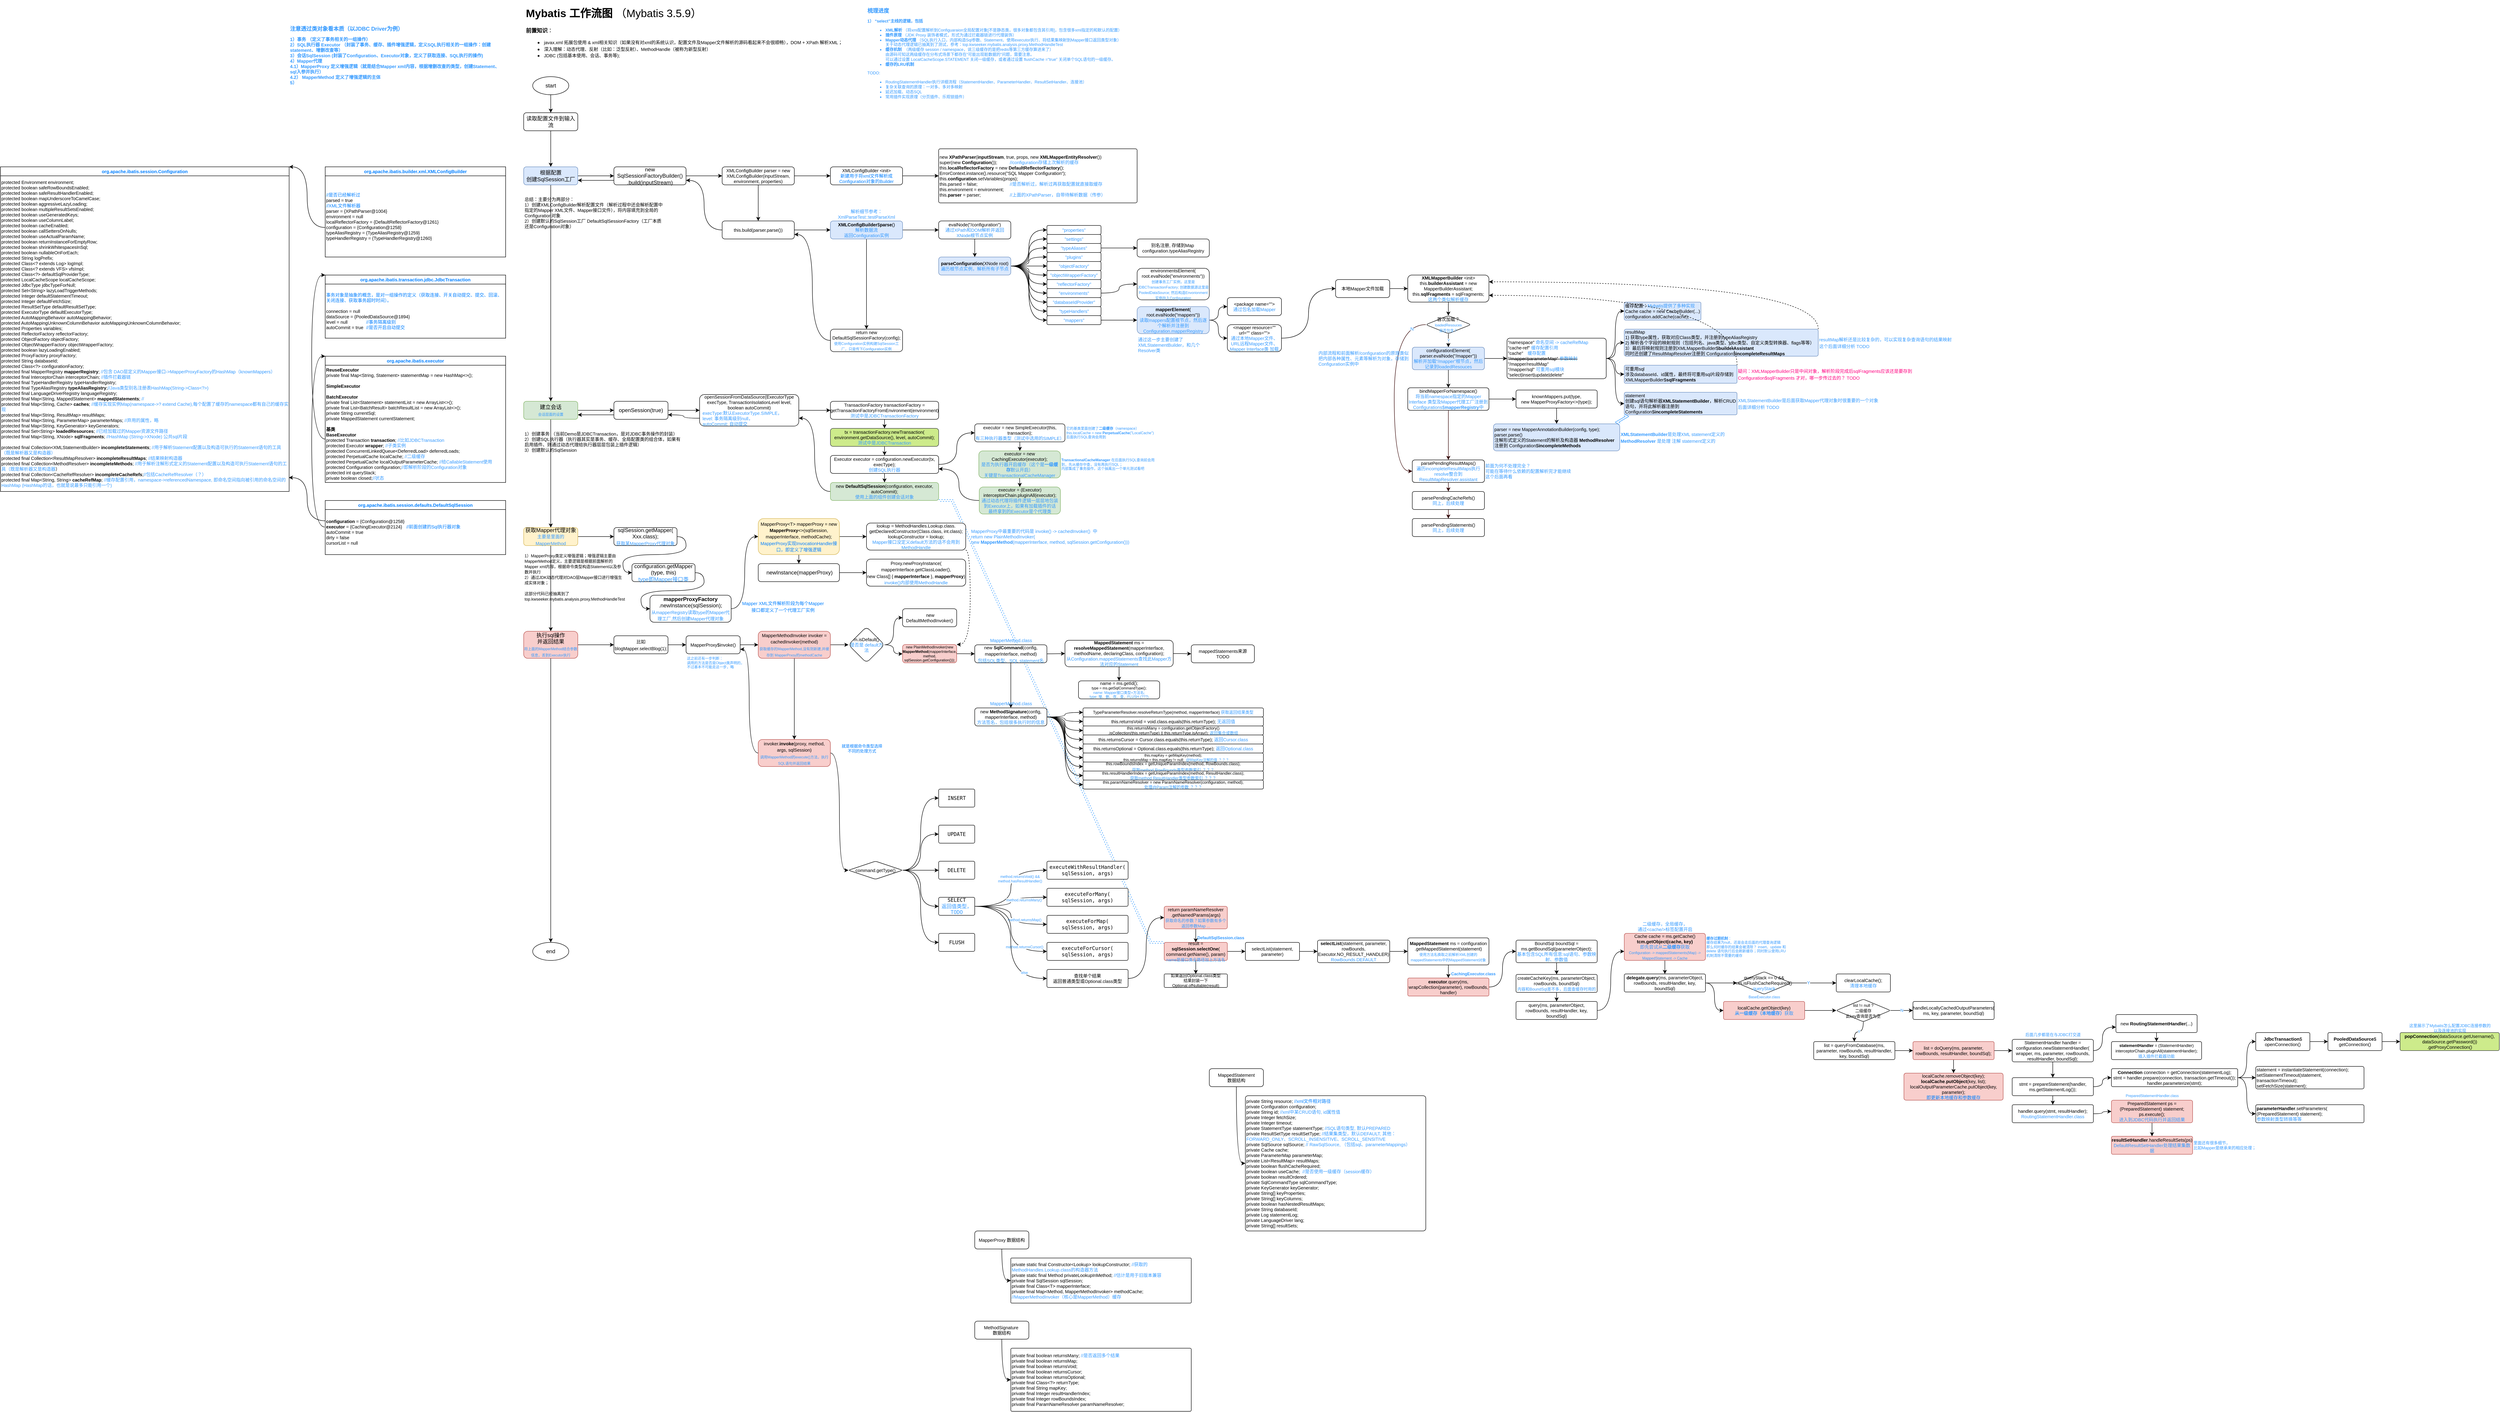 <mxfile version="16.5.1" type="device" pages="3"><diagram id="C5RBs43oDa-KdzZeNtuy" name="工作流程"><mxGraphModel dx="2477" dy="591" grid="1" gridSize="10" guides="1" tooltips="1" connect="1" arrows="1" fold="1" page="1" pageScale="1" pageWidth="827" pageHeight="1169" math="0" shadow="0"><root><mxCell id="WIyWlLk6GJQsqaUBKTNV-0"/><mxCell id="WIyWlLk6GJQsqaUBKTNV-1" parent="WIyWlLk6GJQsqaUBKTNV-0"/><mxCell id="FaMM4MfJ-Ujy_KWEskPM-9" style="edgeStyle=entityRelationEdgeStyle;rounded=0;orthogonalLoop=1;jettySize=auto;html=1;exitX=1;exitY=1;exitDx=0;exitDy=0;entryX=0;entryY=0;entryDx=0;entryDy=0;fontSize=9;fontColor=#3399FF;shape=link;strokeColor=none;elbow=vertical;" parent="WIyWlLk6GJQsqaUBKTNV-1" source="8foiymuQkOx7uc3-mmT_-63" target="FaMM4MfJ-Ujy_KWEskPM-2" edge="1"><mxGeometry relative="1" as="geometry"/></mxCell><mxCell id="4h_itlIO3gS3AQeO8IFH-0" value="&lt;h1&gt;Mybatis 工作流图 &lt;span style=&quot;font-weight: normal&quot;&gt;（Mybatis 3.5.9）&lt;/span&gt;&lt;/h1&gt;&lt;p&gt;&lt;b&gt;前置知识&lt;/b&gt;：&lt;/p&gt;&lt;p&gt;&lt;/p&gt;&lt;ul&gt;&lt;li&gt;&lt;span style=&quot;font-size: 10px&quot;&gt;javax.xml 拓展包使用 &amp;amp; xml相关知识（如果没有对xml的系统认识，配置文件及Mapper文件解析的源码看起来不会很顺畅），DOM + XPath 解析XML；&lt;/span&gt;&lt;/li&gt;&lt;li&gt;&lt;span style=&quot;font-size: 10px&quot;&gt;深入理解：动态代理、反射（比如：泛型反射）、MethodHandle（被称为新型反射）&lt;/span&gt;&lt;/li&gt;&lt;li&gt;&lt;span style=&quot;font-size: 10px&quot;&gt;JDBC (包括基本使用、会话、事务等);&lt;/span&gt;&lt;/li&gt;&lt;/ul&gt;&lt;p&gt;&lt;/p&gt;" style="text;html=1;strokeColor=none;fillColor=none;spacing=5;spacingTop=-20;whiteSpace=wrap;overflow=hidden;rounded=0;" parent="WIyWlLk6GJQsqaUBKTNV-1" vertex="1"><mxGeometry x="40" y="40" width="720" height="120" as="geometry"/></mxCell><mxCell id="4h_itlIO3gS3AQeO8IFH-9" value="" style="edgeStyle=orthogonalEdgeStyle;rounded=0;orthogonalLoop=1;jettySize=auto;html=1;" parent="WIyWlLk6GJQsqaUBKTNV-1" source="4h_itlIO3gS3AQeO8IFH-2" target="4h_itlIO3gS3AQeO8IFH-8" edge="1"><mxGeometry relative="1" as="geometry"/></mxCell><mxCell id="4h_itlIO3gS3AQeO8IFH-2" value="start" style="ellipse;whiteSpace=wrap;html=1;" parent="WIyWlLk6GJQsqaUBKTNV-1" vertex="1"><mxGeometry x="60" y="200" width="80" height="40" as="geometry"/></mxCell><mxCell id="4h_itlIO3gS3AQeO8IFH-3" value="end" style="ellipse;whiteSpace=wrap;html=1;" parent="WIyWlLk6GJQsqaUBKTNV-1" vertex="1"><mxGeometry x="60" y="2120" width="80" height="40" as="geometry"/></mxCell><mxCell id="4h_itlIO3gS3AQeO8IFH-11" value="" style="edgeStyle=orthogonalEdgeStyle;rounded=0;orthogonalLoop=1;jettySize=auto;html=1;" parent="WIyWlLk6GJQsqaUBKTNV-1" source="4h_itlIO3gS3AQeO8IFH-8" target="4h_itlIO3gS3AQeO8IFH-10" edge="1"><mxGeometry relative="1" as="geometry"/></mxCell><mxCell id="4h_itlIO3gS3AQeO8IFH-8" value="读取配置文件到输入流" style="rounded=1;whiteSpace=wrap;html=1;" parent="WIyWlLk6GJQsqaUBKTNV-1" vertex="1"><mxGeometry x="40" y="280" width="120" height="40" as="geometry"/></mxCell><mxCell id="4h_itlIO3gS3AQeO8IFH-13" value="" style="edgeStyle=orthogonalEdgeStyle;rounded=0;orthogonalLoop=1;jettySize=auto;html=1;" parent="WIyWlLk6GJQsqaUBKTNV-1" source="4h_itlIO3gS3AQeO8IFH-10" target="4h_itlIO3gS3AQeO8IFH-12" edge="1"><mxGeometry relative="1" as="geometry"/></mxCell><mxCell id="8foiymuQkOx7uc3-mmT_-1" value="" style="edgeStyle=orthogonalEdgeStyle;rounded=0;orthogonalLoop=1;jettySize=auto;html=1;" parent="WIyWlLk6GJQsqaUBKTNV-1" source="4h_itlIO3gS3AQeO8IFH-10" target="8foiymuQkOx7uc3-mmT_-0" edge="1"><mxGeometry relative="1" as="geometry"/></mxCell><mxCell id="4h_itlIO3gS3AQeO8IFH-10" value="根据配置&lt;br&gt;创建SqlSession工厂" style="rounded=1;whiteSpace=wrap;html=1;fillColor=#dae8fc;strokeColor=#6c8ebf;" parent="WIyWlLk6GJQsqaUBKTNV-1" vertex="1"><mxGeometry x="40" y="400" width="120" height="40" as="geometry"/></mxCell><mxCell id="4h_itlIO3gS3AQeO8IFH-15" value="" style="edgeStyle=orthogonalEdgeStyle;rounded=0;orthogonalLoop=1;jettySize=auto;html=1;" parent="WIyWlLk6GJQsqaUBKTNV-1" source="4h_itlIO3gS3AQeO8IFH-12" target="4h_itlIO3gS3AQeO8IFH-14" edge="1"><mxGeometry relative="1" as="geometry"/></mxCell><mxCell id="8foiymuQkOx7uc3-mmT_-54" value="" style="edgeStyle=orthogonalEdgeStyle;curved=1;rounded=0;orthogonalLoop=1;jettySize=auto;html=1;fontSize=8;fontColor=#3399FF;" parent="WIyWlLk6GJQsqaUBKTNV-1" source="4h_itlIO3gS3AQeO8IFH-12" target="8foiymuQkOx7uc3-mmT_-53" edge="1"><mxGeometry relative="1" as="geometry"/></mxCell><mxCell id="4h_itlIO3gS3AQeO8IFH-12" value="建立会话&lt;br&gt;&lt;font color=&quot;#3399ff&quot; style=&quot;font-size: 8px&quot;&gt;会话层面的设置&lt;/font&gt;" style="rounded=1;whiteSpace=wrap;html=1;fillColor=#d5e8d4;strokeColor=#82b366;" parent="WIyWlLk6GJQsqaUBKTNV-1" vertex="1"><mxGeometry x="40" y="920" width="120" height="40" as="geometry"/></mxCell><mxCell id="4h_itlIO3gS3AQeO8IFH-17" value="" style="edgeStyle=orthogonalEdgeStyle;rounded=0;orthogonalLoop=1;jettySize=auto;html=1;" parent="WIyWlLk6GJQsqaUBKTNV-1" source="4h_itlIO3gS3AQeO8IFH-14" target="4h_itlIO3gS3AQeO8IFH-16" edge="1"><mxGeometry relative="1" as="geometry"/></mxCell><mxCell id="8foiymuQkOx7uc3-mmT_-67" value="" style="edgeStyle=orthogonalEdgeStyle;curved=1;rounded=0;orthogonalLoop=1;jettySize=auto;html=1;fontSize=10;fontColor=#3399FF;" parent="WIyWlLk6GJQsqaUBKTNV-1" source="4h_itlIO3gS3AQeO8IFH-14" target="8foiymuQkOx7uc3-mmT_-66" edge="1"><mxGeometry relative="1" as="geometry"/></mxCell><mxCell id="4h_itlIO3gS3AQeO8IFH-14" value="获取Mapper代理对象&lt;br&gt;&lt;font color=&quot;#3399ff&quot; style=&quot;font-size: 10px&quot;&gt;主要是里面的MapperMethod&lt;/font&gt;" style="rounded=1;whiteSpace=wrap;html=1;fillColor=#fff2cc;strokeColor=#d6b656;" parent="WIyWlLk6GJQsqaUBKTNV-1" vertex="1"><mxGeometry x="40" y="1200" width="120" height="40" as="geometry"/></mxCell><mxCell id="4h_itlIO3gS3AQeO8IFH-18" style="edgeStyle=orthogonalEdgeStyle;rounded=0;orthogonalLoop=1;jettySize=auto;html=1;exitX=0.5;exitY=1;exitDx=0;exitDy=0;entryX=0.5;entryY=0;entryDx=0;entryDy=0;" parent="WIyWlLk6GJQsqaUBKTNV-1" source="4h_itlIO3gS3AQeO8IFH-16" target="4h_itlIO3gS3AQeO8IFH-3" edge="1"><mxGeometry relative="1" as="geometry"/></mxCell><mxCell id="8foiymuQkOx7uc3-mmT_-69" value="" style="edgeStyle=orthogonalEdgeStyle;curved=1;rounded=0;orthogonalLoop=1;jettySize=auto;html=1;fontSize=10;fontColor=#3399FF;" parent="WIyWlLk6GJQsqaUBKTNV-1" source="4h_itlIO3gS3AQeO8IFH-16" target="8foiymuQkOx7uc3-mmT_-68" edge="1"><mxGeometry relative="1" as="geometry"/></mxCell><mxCell id="4h_itlIO3gS3AQeO8IFH-16" value="执行sql操作&lt;br&gt;并返回结果&lt;br&gt;&lt;font color=&quot;#3399ff&quot; style=&quot;font-size: 8px&quot;&gt;将上面的MapperMethod结合参数信息，丢到Executor执行&lt;/font&gt;" style="rounded=1;whiteSpace=wrap;html=1;fillColor=#f8cecc;strokeColor=#b85450;" parent="WIyWlLk6GJQsqaUBKTNV-1" vertex="1"><mxGeometry x="40" y="1430" width="120" height="60" as="geometry"/></mxCell><mxCell id="8foiymuQkOx7uc3-mmT_-3" value="" style="edgeStyle=orthogonalEdgeStyle;rounded=0;orthogonalLoop=1;jettySize=auto;html=1;" parent="WIyWlLk6GJQsqaUBKTNV-1" source="8foiymuQkOx7uc3-mmT_-0" target="8foiymuQkOx7uc3-mmT_-2" edge="1"><mxGeometry relative="1" as="geometry"/></mxCell><mxCell id="8foiymuQkOx7uc3-mmT_-20" style="edgeStyle=orthogonalEdgeStyle;curved=1;rounded=0;orthogonalLoop=1;jettySize=auto;html=1;exitX=0;exitY=0.75;exitDx=0;exitDy=0;entryX=1;entryY=0.75;entryDx=0;entryDy=0;fontSize=8;fontColor=#3399FF;" parent="WIyWlLk6GJQsqaUBKTNV-1" source="8foiymuQkOx7uc3-mmT_-0" target="4h_itlIO3gS3AQeO8IFH-10" edge="1"><mxGeometry relative="1" as="geometry"/></mxCell><mxCell id="8foiymuQkOx7uc3-mmT_-0" value="new SqlSessionFactoryBuilder()&lt;br&gt;.build(inputStream)" style="rounded=1;whiteSpace=wrap;html=1;" parent="WIyWlLk6GJQsqaUBKTNV-1" vertex="1"><mxGeometry x="240" y="400" width="160" height="40" as="geometry"/></mxCell><mxCell id="8foiymuQkOx7uc3-mmT_-6" value="" style="edgeStyle=orthogonalEdgeStyle;rounded=0;orthogonalLoop=1;jettySize=auto;html=1;fontSize=10;" parent="WIyWlLk6GJQsqaUBKTNV-1" source="8foiymuQkOx7uc3-mmT_-2" target="8foiymuQkOx7uc3-mmT_-5" edge="1"><mxGeometry relative="1" as="geometry"/></mxCell><mxCell id="8foiymuQkOx7uc3-mmT_-8" value="" style="edgeStyle=orthogonalEdgeStyle;rounded=0;orthogonalLoop=1;jettySize=auto;html=1;fontSize=10;" parent="WIyWlLk6GJQsqaUBKTNV-1" source="8foiymuQkOx7uc3-mmT_-2" target="8foiymuQkOx7uc3-mmT_-7" edge="1"><mxGeometry relative="1" as="geometry"/></mxCell><mxCell id="8foiymuQkOx7uc3-mmT_-2" value="XMLConfigBuilder parser = new XMLConfigBuilder(inputStream, environment, properties)" style="rounded=1;whiteSpace=wrap;html=1;fontSize=10;" parent="WIyWlLk6GJQsqaUBKTNV-1" vertex="1"><mxGeometry x="480" y="400" width="160" height="40" as="geometry"/></mxCell><mxCell id="8foiymuQkOx7uc3-mmT_-13" style="edgeStyle=orthogonalEdgeStyle;rounded=0;orthogonalLoop=1;jettySize=auto;html=1;exitX=0.5;exitY=1;exitDx=0;exitDy=0;entryX=0;entryY=0.5;entryDx=0;entryDy=0;fontSize=10;fontColor=#007FFF;curved=1;" parent="WIyWlLk6GJQsqaUBKTNV-1" edge="1"><mxGeometry relative="1" as="geometry"><mxPoint x="100" y="2440" as="sourcePoint"/></mxGeometry></mxCell><mxCell id="8foiymuQkOx7uc3-mmT_-15" value="" style="edgeStyle=orthogonalEdgeStyle;curved=1;rounded=0;orthogonalLoop=1;jettySize=auto;html=1;fontSize=10;fontColor=#007FFF;" parent="WIyWlLk6GJQsqaUBKTNV-1" source="8foiymuQkOx7uc3-mmT_-5" target="8foiymuQkOx7uc3-mmT_-14" edge="1"><mxGeometry relative="1" as="geometry"/></mxCell><mxCell id="8foiymuQkOx7uc3-mmT_-19" style="edgeStyle=orthogonalEdgeStyle;curved=1;rounded=0;orthogonalLoop=1;jettySize=auto;html=1;exitX=0;exitY=0.5;exitDx=0;exitDy=0;entryX=1;entryY=0.75;entryDx=0;entryDy=0;fontSize=8;fontColor=#3399FF;" parent="WIyWlLk6GJQsqaUBKTNV-1" source="8foiymuQkOx7uc3-mmT_-5" target="8foiymuQkOx7uc3-mmT_-0" edge="1"><mxGeometry relative="1" as="geometry"/></mxCell><mxCell id="8foiymuQkOx7uc3-mmT_-5" value="this.build(parser.parse())" style="rounded=1;whiteSpace=wrap;html=1;fontSize=10;" parent="WIyWlLk6GJQsqaUBKTNV-1" vertex="1"><mxGeometry x="480" y="520" width="160" height="40" as="geometry"/></mxCell><mxCell id="8foiymuQkOx7uc3-mmT_-10" value="" style="edgeStyle=orthogonalEdgeStyle;rounded=0;orthogonalLoop=1;jettySize=auto;html=1;fontSize=10;fontColor=#007FFF;" parent="WIyWlLk6GJQsqaUBKTNV-1" source="8foiymuQkOx7uc3-mmT_-7" target="8foiymuQkOx7uc3-mmT_-9" edge="1"><mxGeometry relative="1" as="geometry"/></mxCell><mxCell id="8foiymuQkOx7uc3-mmT_-7" value="XMLConfigBuilder &amp;lt;init&amp;gt;&lt;br&gt;&lt;font color=&quot;#007fff&quot;&gt;新建用于将xml文件解析成&lt;br&gt;Configuration对象的Builder&lt;/font&gt;" style="rounded=1;whiteSpace=wrap;html=1;fontSize=10;" parent="WIyWlLk6GJQsqaUBKTNV-1" vertex="1"><mxGeometry x="720" y="400" width="160" height="40" as="geometry"/></mxCell><mxCell id="8foiymuQkOx7uc3-mmT_-9" value="&lt;div&gt;new &lt;b&gt;XPathParser&lt;/b&gt;(&lt;b&gt;inputStream&lt;/b&gt;, true, props, new &lt;b&gt;XMLMapperEntityResolver&lt;/b&gt;())&lt;/div&gt;&lt;div&gt;super(new &lt;b&gt;Configuration&lt;/b&gt;());&lt;span style=&quot;white-space: pre&quot;&gt;&#9;&lt;/span&gt;&lt;span style=&quot;white-space: pre&quot;&gt;&#9;&lt;/span&gt;&lt;font color=&quot;#3399ff&quot;&gt;//configuration存储上次解析的缓存&lt;/font&gt;&lt;/div&gt;&lt;div&gt;this.&lt;b&gt;localReflectorFactory&lt;/b&gt; = new &lt;b&gt;DefaultReflectorFactory&lt;/b&gt;();&lt;/div&gt;&lt;div&gt;ErrorContext.instance().resource(&quot;SQL Mapper Configuration&quot;);&lt;/div&gt;&lt;div&gt;this.&lt;b&gt;configuration&lt;/b&gt;.setVariables(props);&lt;span&gt;&#9;&lt;/span&gt;&lt;span&gt;&#9;&lt;/span&gt;&lt;/div&gt;&lt;div&gt;this.parsed = false;&lt;span&gt;&#9;&lt;span style=&quot;white-space: pre&quot;&gt;&#9;&lt;/span&gt;&lt;span style=&quot;white-space: pre&quot;&gt;&#9;&lt;/span&gt;&lt;span style=&quot;white-space: pre&quot;&gt;&#9;&lt;/span&gt;&lt;span style=&quot;white-space: pre&quot;&gt;&#9;&lt;/span&gt;&lt;/span&gt;&lt;font color=&quot;#3399ff&quot;&gt;//是否解析过，解析过再获取配置就直接取缓存&lt;/font&gt;&lt;/div&gt;&lt;div&gt;this.environment = environment;&lt;/div&gt;&lt;div&gt;this.&lt;b&gt;parser&lt;/b&gt; = parser;&lt;span style=&quot;white-space: pre&quot;&gt;&#9;&lt;/span&gt;&lt;span style=&quot;white-space: pre&quot;&gt;&#9;&lt;/span&gt;&lt;span style=&quot;white-space: pre&quot;&gt;&#9;&lt;/span&gt;&lt;font color=&quot;#3399ff&quot;&gt;//上面的XPathParser，自带待解析数据（传参）&lt;/font&gt;&lt;/div&gt;" style="rounded=1;whiteSpace=wrap;html=1;fontSize=10;align=left;arcSize=3;" parent="WIyWlLk6GJQsqaUBKTNV-1" vertex="1"><mxGeometry x="960" y="360" width="440" height="120" as="geometry"/></mxCell><mxCell id="8foiymuQkOx7uc3-mmT_-17" value="" style="edgeStyle=orthogonalEdgeStyle;curved=1;rounded=0;orthogonalLoop=1;jettySize=auto;html=1;fontSize=10;fontColor=#007FFF;" parent="WIyWlLk6GJQsqaUBKTNV-1" source="8foiymuQkOx7uc3-mmT_-14" target="8foiymuQkOx7uc3-mmT_-16" edge="1"><mxGeometry relative="1" as="geometry"/></mxCell><mxCell id="8foiymuQkOx7uc3-mmT_-24" style="edgeStyle=orthogonalEdgeStyle;curved=1;rounded=0;orthogonalLoop=1;jettySize=auto;html=1;exitX=1;exitY=0.5;exitDx=0;exitDy=0;fontSize=8;fontColor=#3399FF;" parent="WIyWlLk6GJQsqaUBKTNV-1" source="8foiymuQkOx7uc3-mmT_-14" target="8foiymuQkOx7uc3-mmT_-23" edge="1"><mxGeometry relative="1" as="geometry"/></mxCell><mxCell id="8foiymuQkOx7uc3-mmT_-14" value="&lt;b&gt;XMLConfigBuilder&lt;/b&gt;$&lt;b&gt;parse&lt;/b&gt;()&lt;br&gt;&lt;font color=&quot;#3399ff&quot;&gt;解析数据流&lt;br&gt;返回Configuration实例&lt;/font&gt;" style="rounded=1;whiteSpace=wrap;html=1;fontSize=10;fillColor=#dae8fc;strokeColor=#6c8ebf;" parent="WIyWlLk6GJQsqaUBKTNV-1" vertex="1"><mxGeometry x="720" y="520" width="160" height="40" as="geometry"/></mxCell><mxCell id="8foiymuQkOx7uc3-mmT_-18" style="edgeStyle=orthogonalEdgeStyle;curved=1;rounded=0;orthogonalLoop=1;jettySize=auto;html=1;exitX=0;exitY=0.5;exitDx=0;exitDy=0;entryX=1;entryY=0.75;entryDx=0;entryDy=0;fontSize=8;fontColor=#3399FF;" parent="WIyWlLk6GJQsqaUBKTNV-1" source="8foiymuQkOx7uc3-mmT_-16" target="8foiymuQkOx7uc3-mmT_-5" edge="1"><mxGeometry relative="1" as="geometry"/></mxCell><mxCell id="8foiymuQkOx7uc3-mmT_-16" value="return new DefaultSqlSessionFactory(config);&lt;br&gt;&lt;font color=&quot;#3399ff&quot; style=&quot;font-size: 8px&quot;&gt;使用Configuration实例构建SqlSession工厂，只是传下Configuration实例&lt;/font&gt;" style="rounded=1;whiteSpace=wrap;html=1;fontSize=10;" parent="WIyWlLk6GJQsqaUBKTNV-1" vertex="1"><mxGeometry x="720" y="760" width="160" height="50" as="geometry"/></mxCell><mxCell id="8foiymuQkOx7uc3-mmT_-26" value="" style="edgeStyle=orthogonalEdgeStyle;curved=1;rounded=0;orthogonalLoop=1;jettySize=auto;html=1;fontSize=8;fontColor=#3399FF;" parent="WIyWlLk6GJQsqaUBKTNV-1" source="8foiymuQkOx7uc3-mmT_-23" target="8foiymuQkOx7uc3-mmT_-25" edge="1"><mxGeometry relative="1" as="geometry"/></mxCell><mxCell id="8foiymuQkOx7uc3-mmT_-23" value="evalNode(&quot;/configuration&quot;)&lt;br&gt;&lt;font color=&quot;#3399ff&quot;&gt;通过XPath和DOM解析并返回XNode根节点实例&lt;/font&gt;" style="rounded=1;whiteSpace=wrap;html=1;fontSize=10;" parent="WIyWlLk6GJQsqaUBKTNV-1" vertex="1"><mxGeometry x="960" y="520" width="160" height="40" as="geometry"/></mxCell><mxCell id="8foiymuQkOx7uc3-mmT_-29" style="edgeStyle=orthogonalEdgeStyle;curved=1;rounded=0;orthogonalLoop=1;jettySize=auto;html=1;exitX=1;exitY=0.5;exitDx=0;exitDy=0;entryX=0;entryY=0.5;entryDx=0;entryDy=0;fontSize=8;fontColor=#3399FF;" parent="WIyWlLk6GJQsqaUBKTNV-1" source="8foiymuQkOx7uc3-mmT_-25" target="8foiymuQkOx7uc3-mmT_-27" edge="1"><mxGeometry relative="1" as="geometry"/></mxCell><mxCell id="8foiymuQkOx7uc3-mmT_-43" style="edgeStyle=orthogonalEdgeStyle;curved=1;rounded=0;orthogonalLoop=1;jettySize=auto;html=1;exitX=1;exitY=0.5;exitDx=0;exitDy=0;entryX=0;entryY=0.5;entryDx=0;entryDy=0;fontSize=8;fontColor=#3399FF;" parent="WIyWlLk6GJQsqaUBKTNV-1" source="8foiymuQkOx7uc3-mmT_-25" target="8foiymuQkOx7uc3-mmT_-31" edge="1"><mxGeometry relative="1" as="geometry"/></mxCell><mxCell id="8foiymuQkOx7uc3-mmT_-44" style="edgeStyle=orthogonalEdgeStyle;curved=1;rounded=0;orthogonalLoop=1;jettySize=auto;html=1;exitX=1;exitY=0.5;exitDx=0;exitDy=0;entryX=0;entryY=0.5;entryDx=0;entryDy=0;fontSize=8;fontColor=#3399FF;" parent="WIyWlLk6GJQsqaUBKTNV-1" source="8foiymuQkOx7uc3-mmT_-25" target="8foiymuQkOx7uc3-mmT_-32" edge="1"><mxGeometry relative="1" as="geometry"/></mxCell><mxCell id="8foiymuQkOx7uc3-mmT_-45" style="edgeStyle=orthogonalEdgeStyle;curved=1;rounded=0;orthogonalLoop=1;jettySize=auto;html=1;exitX=1;exitY=0.5;exitDx=0;exitDy=0;fontSize=8;fontColor=#3399FF;" parent="WIyWlLk6GJQsqaUBKTNV-1" source="8foiymuQkOx7uc3-mmT_-25" target="8foiymuQkOx7uc3-mmT_-33" edge="1"><mxGeometry relative="1" as="geometry"/></mxCell><mxCell id="8foiymuQkOx7uc3-mmT_-46" style="edgeStyle=orthogonalEdgeStyle;curved=1;rounded=0;orthogonalLoop=1;jettySize=auto;html=1;exitX=1;exitY=0.5;exitDx=0;exitDy=0;fontSize=8;fontColor=#3399FF;" parent="WIyWlLk6GJQsqaUBKTNV-1" source="8foiymuQkOx7uc3-mmT_-25" target="8foiymuQkOx7uc3-mmT_-36" edge="1"><mxGeometry relative="1" as="geometry"/></mxCell><mxCell id="8foiymuQkOx7uc3-mmT_-47" style="edgeStyle=orthogonalEdgeStyle;curved=1;rounded=0;orthogonalLoop=1;jettySize=auto;html=1;exitX=1;exitY=0.5;exitDx=0;exitDy=0;entryX=0;entryY=0.5;entryDx=0;entryDy=0;fontSize=8;fontColor=#3399FF;" parent="WIyWlLk6GJQsqaUBKTNV-1" source="8foiymuQkOx7uc3-mmT_-25" target="8foiymuQkOx7uc3-mmT_-37" edge="1"><mxGeometry relative="1" as="geometry"/></mxCell><mxCell id="8foiymuQkOx7uc3-mmT_-48" style="edgeStyle=orthogonalEdgeStyle;curved=1;rounded=0;orthogonalLoop=1;jettySize=auto;html=1;exitX=1;exitY=0.5;exitDx=0;exitDy=0;entryX=0;entryY=0.5;entryDx=0;entryDy=0;fontSize=8;fontColor=#3399FF;" parent="WIyWlLk6GJQsqaUBKTNV-1" source="8foiymuQkOx7uc3-mmT_-25" target="8foiymuQkOx7uc3-mmT_-38" edge="1"><mxGeometry relative="1" as="geometry"/></mxCell><mxCell id="8foiymuQkOx7uc3-mmT_-49" style="edgeStyle=orthogonalEdgeStyle;curved=1;rounded=0;orthogonalLoop=1;jettySize=auto;html=1;exitX=1;exitY=0.5;exitDx=0;exitDy=0;entryX=0;entryY=0.5;entryDx=0;entryDy=0;fontSize=8;fontColor=#3399FF;" parent="WIyWlLk6GJQsqaUBKTNV-1" source="8foiymuQkOx7uc3-mmT_-25" target="8foiymuQkOx7uc3-mmT_-39" edge="1"><mxGeometry relative="1" as="geometry"/></mxCell><mxCell id="8foiymuQkOx7uc3-mmT_-50" style="edgeStyle=orthogonalEdgeStyle;curved=1;rounded=0;orthogonalLoop=1;jettySize=auto;html=1;exitX=1;exitY=0.5;exitDx=0;exitDy=0;entryX=0;entryY=0.5;entryDx=0;entryDy=0;fontSize=8;fontColor=#3399FF;" parent="WIyWlLk6GJQsqaUBKTNV-1" source="8foiymuQkOx7uc3-mmT_-25" target="8foiymuQkOx7uc3-mmT_-40" edge="1"><mxGeometry relative="1" as="geometry"/></mxCell><mxCell id="8foiymuQkOx7uc3-mmT_-51" style="edgeStyle=orthogonalEdgeStyle;curved=1;rounded=0;orthogonalLoop=1;jettySize=auto;html=1;exitX=1;exitY=0.5;exitDx=0;exitDy=0;entryX=0;entryY=0.5;entryDx=0;entryDy=0;fontSize=8;fontColor=#3399FF;" parent="WIyWlLk6GJQsqaUBKTNV-1" source="8foiymuQkOx7uc3-mmT_-25" target="8foiymuQkOx7uc3-mmT_-41" edge="1"><mxGeometry relative="1" as="geometry"/></mxCell><mxCell id="8foiymuQkOx7uc3-mmT_-52" style="edgeStyle=orthogonalEdgeStyle;curved=1;rounded=0;orthogonalLoop=1;jettySize=auto;html=1;exitX=1;exitY=0.5;exitDx=0;exitDy=0;entryX=0;entryY=0.5;entryDx=0;entryDy=0;fontSize=8;fontColor=#3399FF;" parent="WIyWlLk6GJQsqaUBKTNV-1" source="8foiymuQkOx7uc3-mmT_-25" target="8foiymuQkOx7uc3-mmT_-42" edge="1"><mxGeometry relative="1" as="geometry"/></mxCell><mxCell id="8foiymuQkOx7uc3-mmT_-25" value="&lt;b&gt;parseConfiguration&lt;/b&gt;(XNode root)&lt;br&gt;&lt;font color=&quot;#3399ff&quot;&gt;遍历根节点实例，解析所有子节点&lt;/font&gt;" style="rounded=1;whiteSpace=wrap;html=1;fontSize=10;fillColor=#dae8fc;strokeColor=#6c8ebf;" parent="WIyWlLk6GJQsqaUBKTNV-1" vertex="1"><mxGeometry x="960" y="600" width="160" height="40" as="geometry"/></mxCell><mxCell id="8foiymuQkOx7uc3-mmT_-27" value="&lt;font color=&quot;#3399ff&quot;&gt;&quot;properties&quot;&lt;/font&gt;" style="rounded=1;whiteSpace=wrap;html=1;fontSize=10;" parent="WIyWlLk6GJQsqaUBKTNV-1" vertex="1"><mxGeometry x="1200" y="530" width="120" height="20" as="geometry"/></mxCell><mxCell id="8foiymuQkOx7uc3-mmT_-31" value="&lt;font color=&quot;#3399ff&quot;&gt;&quot;settings&quot;&lt;/font&gt;" style="rounded=1;whiteSpace=wrap;html=1;fontSize=10;" parent="WIyWlLk6GJQsqaUBKTNV-1" vertex="1"><mxGeometry x="1200" y="550" width="120" height="20" as="geometry"/></mxCell><mxCell id="nTEty8VkxfBIhpbtXYr3-6" value="" style="edgeStyle=orthogonalEdgeStyle;curved=1;rounded=0;orthogonalLoop=1;jettySize=auto;html=1;fontSize=10;fontColor=#3399FF;" parent="WIyWlLk6GJQsqaUBKTNV-1" source="8foiymuQkOx7uc3-mmT_-32" target="nTEty8VkxfBIhpbtXYr3-5" edge="1"><mxGeometry relative="1" as="geometry"/></mxCell><mxCell id="8foiymuQkOx7uc3-mmT_-32" value="&lt;font color=&quot;#3399ff&quot;&gt;&quot;typeAliases&quot;&lt;/font&gt;" style="rounded=1;whiteSpace=wrap;html=1;fontSize=10;" parent="WIyWlLk6GJQsqaUBKTNV-1" vertex="1"><mxGeometry x="1200" y="570" width="120" height="20" as="geometry"/></mxCell><mxCell id="8foiymuQkOx7uc3-mmT_-33" value="&lt;font color=&quot;#3399ff&quot;&gt;&quot;plugins&quot;&lt;/font&gt;" style="rounded=1;whiteSpace=wrap;html=1;fontSize=10;" parent="WIyWlLk6GJQsqaUBKTNV-1" vertex="1"><mxGeometry x="1200" y="590" width="120" height="20" as="geometry"/></mxCell><mxCell id="8foiymuQkOx7uc3-mmT_-36" value="&lt;font color=&quot;#3399ff&quot;&gt;&quot;objectFactory&quot;&lt;/font&gt;" style="rounded=1;whiteSpace=wrap;html=1;fontSize=10;" parent="WIyWlLk6GJQsqaUBKTNV-1" vertex="1"><mxGeometry x="1200" y="610" width="120" height="20" as="geometry"/></mxCell><mxCell id="8foiymuQkOx7uc3-mmT_-37" value="&lt;font color=&quot;#3399ff&quot;&gt;&quot;objectWrapperFactory&quot;&lt;/font&gt;" style="rounded=1;whiteSpace=wrap;html=1;fontSize=10;" parent="WIyWlLk6GJQsqaUBKTNV-1" vertex="1"><mxGeometry x="1200" y="630" width="120" height="20" as="geometry"/></mxCell><mxCell id="8foiymuQkOx7uc3-mmT_-38" value="&lt;font color=&quot;#3399ff&quot;&gt;&quot;reflectorFactory&quot;&lt;/font&gt;" style="rounded=1;whiteSpace=wrap;html=1;fontSize=10;" parent="WIyWlLk6GJQsqaUBKTNV-1" vertex="1"><mxGeometry x="1200" y="650" width="120" height="20" as="geometry"/></mxCell><mxCell id="sPj-nGploxGMAyuYcm76-2" style="edgeStyle=orthogonalEdgeStyle;rounded=0;orthogonalLoop=1;jettySize=auto;html=1;exitX=1;exitY=0.5;exitDx=0;exitDy=0;entryX=0;entryY=0.5;entryDx=0;entryDy=0;curved=1;" parent="WIyWlLk6GJQsqaUBKTNV-1" source="8foiymuQkOx7uc3-mmT_-39" target="sPj-nGploxGMAyuYcm76-1" edge="1"><mxGeometry relative="1" as="geometry"/></mxCell><mxCell id="8foiymuQkOx7uc3-mmT_-39" value="&lt;font color=&quot;#3399ff&quot;&gt;&quot;environments&quot;&lt;/font&gt;" style="rounded=1;whiteSpace=wrap;html=1;fontSize=10;" parent="WIyWlLk6GJQsqaUBKTNV-1" vertex="1"><mxGeometry x="1200" y="670" width="120" height="20" as="geometry"/></mxCell><mxCell id="8foiymuQkOx7uc3-mmT_-40" value="&lt;font color=&quot;#3399ff&quot;&gt;&quot;databaseIdProvider&quot;&lt;/font&gt;" style="rounded=1;whiteSpace=wrap;html=1;fontSize=10;" parent="WIyWlLk6GJQsqaUBKTNV-1" vertex="1"><mxGeometry x="1200" y="690" width="120" height="20" as="geometry"/></mxCell><mxCell id="8foiymuQkOx7uc3-mmT_-41" value="&lt;font color=&quot;#3399ff&quot;&gt;&quot;typeHandlers&quot;&lt;/font&gt;" style="rounded=1;whiteSpace=wrap;html=1;fontSize=10;" parent="WIyWlLk6GJQsqaUBKTNV-1" vertex="1"><mxGeometry x="1200" y="710" width="120" height="20" as="geometry"/></mxCell><mxCell id="8foiymuQkOx7uc3-mmT_-75" value="" style="edgeStyle=orthogonalEdgeStyle;curved=1;rounded=0;orthogonalLoop=1;jettySize=auto;html=1;fontSize=10;fontColor=#3399FF;" parent="WIyWlLk6GJQsqaUBKTNV-1" source="8foiymuQkOx7uc3-mmT_-42" target="8foiymuQkOx7uc3-mmT_-74" edge="1"><mxGeometry relative="1" as="geometry"/></mxCell><mxCell id="8foiymuQkOx7uc3-mmT_-42" value="&lt;font color=&quot;#3399ff&quot;&gt;&quot;mappers&quot;&lt;/font&gt;" style="rounded=1;whiteSpace=wrap;html=1;fontSize=10;" parent="WIyWlLk6GJQsqaUBKTNV-1" vertex="1"><mxGeometry x="1200" y="730" width="120" height="20" as="geometry"/></mxCell><mxCell id="8foiymuQkOx7uc3-mmT_-56" value="" style="edgeStyle=orthogonalEdgeStyle;curved=1;rounded=0;orthogonalLoop=1;jettySize=auto;html=1;fontSize=8;fontColor=#3399FF;" parent="WIyWlLk6GJQsqaUBKTNV-1" source="8foiymuQkOx7uc3-mmT_-53" target="8foiymuQkOx7uc3-mmT_-55" edge="1"><mxGeometry relative="1" as="geometry"/></mxCell><mxCell id="sPj-nGploxGMAyuYcm76-17" style="edgeStyle=orthogonalEdgeStyle;curved=1;rounded=0;orthogonalLoop=1;jettySize=auto;html=1;exitX=0;exitY=0.75;exitDx=0;exitDy=0;entryX=1;entryY=0.75;entryDx=0;entryDy=0;fontSize=10;fontColor=#3399FF;" parent="WIyWlLk6GJQsqaUBKTNV-1" source="8foiymuQkOx7uc3-mmT_-53" target="4h_itlIO3gS3AQeO8IFH-12" edge="1"><mxGeometry relative="1" as="geometry"/></mxCell><mxCell id="8foiymuQkOx7uc3-mmT_-53" value="openSession(true)" style="rounded=1;whiteSpace=wrap;html=1;" parent="WIyWlLk6GJQsqaUBKTNV-1" vertex="1"><mxGeometry x="240" y="920" width="120" height="40" as="geometry"/></mxCell><mxCell id="8foiymuQkOx7uc3-mmT_-58" value="" style="edgeStyle=orthogonalEdgeStyle;curved=1;rounded=0;orthogonalLoop=1;jettySize=auto;html=1;fontSize=10;fontColor=#3399FF;" parent="WIyWlLk6GJQsqaUBKTNV-1" source="8foiymuQkOx7uc3-mmT_-55" target="8foiymuQkOx7uc3-mmT_-57" edge="1"><mxGeometry relative="1" as="geometry"/></mxCell><mxCell id="sPj-nGploxGMAyuYcm76-16" style="edgeStyle=orthogonalEdgeStyle;curved=1;rounded=0;orthogonalLoop=1;jettySize=auto;html=1;exitX=0;exitY=0.75;exitDx=0;exitDy=0;entryX=1;entryY=0.75;entryDx=0;entryDy=0;fontSize=10;fontColor=#3399FF;" parent="WIyWlLk6GJQsqaUBKTNV-1" source="8foiymuQkOx7uc3-mmT_-55" target="8foiymuQkOx7uc3-mmT_-53" edge="1"><mxGeometry relative="1" as="geometry"/></mxCell><mxCell id="8foiymuQkOx7uc3-mmT_-55" value="openSessionFromDataSource(ExecutorType execType, TransactionIsolationLevel level, boolean autoCommit)&lt;br&gt;&lt;div style=&quot;text-align: left&quot;&gt;&lt;span style=&quot;color: rgb(51 , 153 , 255)&quot;&gt;&amp;nbsp; execType:默认ExecutorType.SIMPLE，&lt;/span&gt;&lt;/div&gt;&lt;font color=&quot;#3399ff&quot;&gt;&lt;div style=&quot;text-align: left&quot;&gt;&lt;span&gt;&amp;nbsp; level: 事务隔离级别null，&lt;/span&gt;&lt;/div&gt;&lt;div style=&quot;text-align: left&quot;&gt;&lt;span&gt;&amp;nbsp; autoCommit: 自动提交&lt;/span&gt;&lt;/div&gt;&lt;/font&gt;" style="rounded=1;whiteSpace=wrap;html=1;fontSize=10;" parent="WIyWlLk6GJQsqaUBKTNV-1" vertex="1"><mxGeometry x="430" y="905" width="220" height="70" as="geometry"/></mxCell><mxCell id="8foiymuQkOx7uc3-mmT_-60" value="" style="edgeStyle=orthogonalEdgeStyle;curved=1;rounded=0;orthogonalLoop=1;jettySize=auto;html=1;fontSize=10;fontColor=#3399FF;" parent="WIyWlLk6GJQsqaUBKTNV-1" source="8foiymuQkOx7uc3-mmT_-57" target="8foiymuQkOx7uc3-mmT_-59" edge="1"><mxGeometry relative="1" as="geometry"/></mxCell><mxCell id="8foiymuQkOx7uc3-mmT_-57" value="TransactionFactory transactionFactory = getTransactionFactoryFromEnvironment(environment)&lt;br&gt;&lt;font color=&quot;#3399ff&quot;&gt;测试中是JDBCTransactionFactory&lt;/font&gt;" style="rounded=1;whiteSpace=wrap;html=1;fontSize=10;" parent="WIyWlLk6GJQsqaUBKTNV-1" vertex="1"><mxGeometry x="720" y="920" width="240" height="40" as="geometry"/></mxCell><mxCell id="8foiymuQkOx7uc3-mmT_-62" value="" style="edgeStyle=orthogonalEdgeStyle;curved=1;rounded=0;orthogonalLoop=1;jettySize=auto;html=1;fontSize=10;fontColor=#3399FF;" parent="WIyWlLk6GJQsqaUBKTNV-1" source="8foiymuQkOx7uc3-mmT_-59" target="8foiymuQkOx7uc3-mmT_-61" edge="1"><mxGeometry relative="1" as="geometry"/></mxCell><mxCell id="8foiymuQkOx7uc3-mmT_-59" value="tx = transactionFactory.newTransaction(&lt;br&gt;environment.getDataSource(), level, autoCommit);&lt;br&gt;&lt;font color=&quot;#3399ff&quot;&gt;测试中是JDBCTransaction&lt;/font&gt;" style="rounded=1;whiteSpace=wrap;html=1;fontSize=10;fillColor=#cdeb8b;strokeColor=#36393d;" parent="WIyWlLk6GJQsqaUBKTNV-1" vertex="1"><mxGeometry x="720" y="980" width="240" height="40" as="geometry"/></mxCell><mxCell id="8foiymuQkOx7uc3-mmT_-64" value="" style="edgeStyle=orthogonalEdgeStyle;curved=1;rounded=0;orthogonalLoop=1;jettySize=auto;html=1;fontSize=10;fontColor=#3399FF;" parent="WIyWlLk6GJQsqaUBKTNV-1" source="8foiymuQkOx7uc3-mmT_-61" target="8foiymuQkOx7uc3-mmT_-63" edge="1"><mxGeometry relative="1" as="geometry"/></mxCell><mxCell id="sPj-nGploxGMAyuYcm76-13" style="edgeStyle=orthogonalEdgeStyle;curved=1;rounded=0;orthogonalLoop=1;jettySize=auto;html=1;exitX=1;exitY=0.5;exitDx=0;exitDy=0;entryX=0;entryY=0.5;entryDx=0;entryDy=0;fontSize=10;fontColor=#000000;" parent="WIyWlLk6GJQsqaUBKTNV-1" source="8foiymuQkOx7uc3-mmT_-61" target="sPj-nGploxGMAyuYcm76-6" edge="1"><mxGeometry relative="1" as="geometry"/></mxCell><mxCell id="8foiymuQkOx7uc3-mmT_-61" value="Executor executor = configuration.newExecutor(tx, execType);&lt;br&gt;&lt;font color=&quot;#3399ff&quot;&gt;创建SQL执行器&lt;br&gt;&lt;/font&gt;" style="rounded=1;whiteSpace=wrap;html=1;fontSize=10;" parent="WIyWlLk6GJQsqaUBKTNV-1" vertex="1"><mxGeometry x="720" y="1040" width="240" height="40" as="geometry"/></mxCell><mxCell id="8foiymuQkOx7uc3-mmT_-65" style="edgeStyle=orthogonalEdgeStyle;curved=1;rounded=0;orthogonalLoop=1;jettySize=auto;html=1;exitX=0;exitY=0.5;exitDx=0;exitDy=0;entryX=1;entryY=0.75;entryDx=0;entryDy=0;fontSize=10;fontColor=#3399FF;" parent="WIyWlLk6GJQsqaUBKTNV-1" source="8foiymuQkOx7uc3-mmT_-63" target="8foiymuQkOx7uc3-mmT_-55" edge="1"><mxGeometry relative="1" as="geometry"/></mxCell><mxCell id="FaMM4MfJ-Ujy_KWEskPM-10" style="edgeStyle=entityRelationEdgeStyle;shape=link;rounded=0;orthogonalLoop=1;jettySize=auto;html=1;exitX=1;exitY=1;exitDx=0;exitDy=0;entryX=0;entryY=0;entryDx=0;entryDy=0;fontSize=9;fontColor=#3399FF;elbow=vertical;strokeColor=#3399FF;dashed=1;" parent="WIyWlLk6GJQsqaUBKTNV-1" source="8foiymuQkOx7uc3-mmT_-63" target="FaMM4MfJ-Ujy_KWEskPM-2" edge="1"><mxGeometry relative="1" as="geometry"/></mxCell><mxCell id="8foiymuQkOx7uc3-mmT_-63" value="new &lt;b&gt;DefaultSqlSession&lt;/b&gt;(configuration, executor, autoCommit);&lt;br&gt;&lt;font color=&quot;#3399ff&quot;&gt;使用上面的组件创建会话对象&lt;/font&gt;" style="rounded=1;whiteSpace=wrap;html=1;fontSize=10;fillColor=#d5e8d4;strokeColor=#82b366;" parent="WIyWlLk6GJQsqaUBKTNV-1" vertex="1"><mxGeometry x="720" y="1100" width="240" height="40" as="geometry"/></mxCell><mxCell id="sPj-nGploxGMAyuYcm76-18" style="edgeStyle=orthogonalEdgeStyle;curved=1;rounded=0;orthogonalLoop=1;jettySize=auto;html=1;exitX=1;exitY=0.5;exitDx=0;exitDy=0;entryX=0;entryY=0.5;entryDx=0;entryDy=0;fontSize=10;fontColor=#3399FF;" parent="WIyWlLk6GJQsqaUBKTNV-1" source="8foiymuQkOx7uc3-mmT_-66" target="8foiymuQkOx7uc3-mmT_-70" edge="1"><mxGeometry relative="1" as="geometry"/></mxCell><mxCell id="8foiymuQkOx7uc3-mmT_-66" value="sqlSession.getMapper(&lt;br&gt;Xxx.class);&lt;br&gt;&lt;font style=&quot;font-size: 10px&quot; color=&quot;#3399ff&quot;&gt;获取某MapperProxy代理对象&lt;/font&gt;" style="rounded=1;whiteSpace=wrap;html=1;" parent="WIyWlLk6GJQsqaUBKTNV-1" vertex="1"><mxGeometry x="240" y="1200" width="140" height="40" as="geometry"/></mxCell><mxCell id="sPj-nGploxGMAyuYcm76-34" value="" style="edgeStyle=orthogonalEdgeStyle;curved=1;rounded=0;orthogonalLoop=1;jettySize=auto;html=1;fontSize=10;fontColor=#3399FF;" parent="WIyWlLk6GJQsqaUBKTNV-1" source="8foiymuQkOx7uc3-mmT_-68" target="sPj-nGploxGMAyuYcm76-33" edge="1"><mxGeometry relative="1" as="geometry"/></mxCell><mxCell id="8foiymuQkOx7uc3-mmT_-68" value="&lt;font style=&quot;font-size: 10px&quot;&gt;比如blogMapper.selectBlog(1);&lt;/font&gt;" style="rounded=1;whiteSpace=wrap;html=1;" parent="WIyWlLk6GJQsqaUBKTNV-1" vertex="1"><mxGeometry x="240" y="1440" width="120" height="40" as="geometry"/></mxCell><mxCell id="sPj-nGploxGMAyuYcm76-19" style="edgeStyle=orthogonalEdgeStyle;curved=1;rounded=0;orthogonalLoop=1;jettySize=auto;html=1;exitX=1;exitY=0.5;exitDx=0;exitDy=0;entryX=0;entryY=0.5;entryDx=0;entryDy=0;fontSize=10;fontColor=#3399FF;" parent="WIyWlLk6GJQsqaUBKTNV-1" source="8foiymuQkOx7uc3-mmT_-70" target="8foiymuQkOx7uc3-mmT_-72" edge="1"><mxGeometry relative="1" as="geometry"/></mxCell><mxCell id="8foiymuQkOx7uc3-mmT_-70" value="configuration.getMapper&lt;br&gt;(type, this)&lt;br&gt;&lt;font color=&quot;#3399ff&quot;&gt;type即Mapper接口类&lt;/font&gt;" style="rounded=1;whiteSpace=wrap;html=1;" parent="WIyWlLk6GJQsqaUBKTNV-1" vertex="1"><mxGeometry x="280" y="1280" width="140" height="40" as="geometry"/></mxCell><mxCell id="sPj-nGploxGMAyuYcm76-22" style="edgeStyle=orthogonalEdgeStyle;curved=1;rounded=0;orthogonalLoop=1;jettySize=auto;html=1;exitX=1;exitY=0.5;exitDx=0;exitDy=0;entryX=0;entryY=0.5;entryDx=0;entryDy=0;fontSize=10;fontColor=#3399FF;" parent="WIyWlLk6GJQsqaUBKTNV-1" source="8foiymuQkOx7uc3-mmT_-72" target="sPj-nGploxGMAyuYcm76-20" edge="1"><mxGeometry relative="1" as="geometry"/></mxCell><mxCell id="8foiymuQkOx7uc3-mmT_-72" value="&lt;b&gt;mapperProxyFactory&lt;/b&gt;&lt;br&gt;.newInstance(sqlSession);&lt;br&gt;&lt;font color=&quot;#3399ff&quot; style=&quot;font-size: 10px&quot;&gt;从mapperRegistry读取type的Mapper代理工厂,然后创建Mapper代理对象&lt;/font&gt;" style="rounded=1;whiteSpace=wrap;html=1;" parent="WIyWlLk6GJQsqaUBKTNV-1" vertex="1"><mxGeometry x="320" y="1350" width="180" height="60" as="geometry"/></mxCell><mxCell id="8foiymuQkOx7uc3-mmT_-77" value="" style="edgeStyle=orthogonalEdgeStyle;curved=1;rounded=0;orthogonalLoop=1;jettySize=auto;html=1;fontSize=10;fontColor=#3399FF;" parent="WIyWlLk6GJQsqaUBKTNV-1" source="8foiymuQkOx7uc3-mmT_-74" target="8foiymuQkOx7uc3-mmT_-76" edge="1"><mxGeometry relative="1" as="geometry"/></mxCell><mxCell id="8foiymuQkOx7uc3-mmT_-79" style="edgeStyle=orthogonalEdgeStyle;curved=1;rounded=0;orthogonalLoop=1;jettySize=auto;html=1;exitX=1;exitY=0.5;exitDx=0;exitDy=0;entryX=0;entryY=0.5;entryDx=0;entryDy=0;fontSize=10;fontColor=#3399FF;" parent="WIyWlLk6GJQsqaUBKTNV-1" source="8foiymuQkOx7uc3-mmT_-74" target="8foiymuQkOx7uc3-mmT_-78" edge="1"><mxGeometry relative="1" as="geometry"/></mxCell><mxCell id="8foiymuQkOx7uc3-mmT_-74" value="&lt;b&gt;mapperElement&lt;/b&gt;(&lt;br&gt;root.evalNode(&quot;mappers&quot;))&lt;br&gt;&lt;font color=&quot;#3399ff&quot;&gt;读取mappers配置根节点，然后逐个解析并注册到Configuration.mapperRegistry&lt;/font&gt;" style="whiteSpace=wrap;html=1;fontSize=10;rounded=1;fillColor=#dae8fc;strokeColor=#6c8ebf;" parent="WIyWlLk6GJQsqaUBKTNV-1" vertex="1"><mxGeometry x="1400" y="710" width="160" height="60" as="geometry"/></mxCell><mxCell id="8foiymuQkOx7uc3-mmT_-76" value="&amp;lt;package name=&quot;&quot;&amp;gt;&lt;br&gt;&lt;font color=&quot;#3399ff&quot;&gt;通过包名加载Mapper&lt;/font&gt;" style="whiteSpace=wrap;html=1;fontSize=10;rounded=1;" parent="WIyWlLk6GJQsqaUBKTNV-1" vertex="1"><mxGeometry x="1600" y="690" width="120" height="40" as="geometry"/></mxCell><mxCell id="8foiymuQkOx7uc3-mmT_-84" style="edgeStyle=orthogonalEdgeStyle;curved=1;rounded=0;orthogonalLoop=1;jettySize=auto;html=1;exitX=1;exitY=0.5;exitDx=0;exitDy=0;entryX=0;entryY=0.5;entryDx=0;entryDy=0;fontSize=10;fontColor=#000000;" parent="WIyWlLk6GJQsqaUBKTNV-1" source="8foiymuQkOx7uc3-mmT_-78" target="8foiymuQkOx7uc3-mmT_-83" edge="1"><mxGeometry relative="1" as="geometry"/></mxCell><mxCell id="8foiymuQkOx7uc3-mmT_-78" value="&amp;lt;mapper resource=&quot;&quot; url=&quot;&quot; class=&quot;&quot;&amp;gt;&lt;br&gt;&lt;font color=&quot;#3399ff&quot;&gt;通过本地Mapper文件、URL远程Mapper文件、Mapper Interface类 加载&lt;/font&gt;" style="whiteSpace=wrap;html=1;fontSize=10;rounded=1;" parent="WIyWlLk6GJQsqaUBKTNV-1" vertex="1"><mxGeometry x="1600" y="750" width="120" height="60" as="geometry"/></mxCell><mxCell id="8foiymuQkOx7uc3-mmT_-80" value="解析细节参考：XmlParseTest::testParseXml" style="text;html=1;strokeColor=none;fillColor=none;align=center;verticalAlign=middle;whiteSpace=wrap;rounded=0;fontSize=10;fontColor=#3399FF;" parent="WIyWlLk6GJQsqaUBKTNV-1" vertex="1"><mxGeometry x="720" y="490" width="160" height="30" as="geometry"/></mxCell><mxCell id="8foiymuQkOx7uc3-mmT_-89" value="" style="edgeStyle=orthogonalEdgeStyle;curved=1;rounded=0;orthogonalLoop=1;jettySize=auto;html=1;fontSize=10;fontColor=#000000;" parent="WIyWlLk6GJQsqaUBKTNV-1" source="8foiymuQkOx7uc3-mmT_-81" target="8foiymuQkOx7uc3-mmT_-88" edge="1"><mxGeometry relative="1" as="geometry"/></mxCell><mxCell id="8foiymuQkOx7uc3-mmT_-81" value="&lt;b&gt;XMLMapperBuilder&lt;/b&gt; &amp;lt;init&amp;gt;&lt;br&gt;this.&lt;b&gt;builderAssistant&lt;/b&gt; = new MapperBuilderAssistant;&lt;br&gt;this.&lt;b&gt;sqlFragments&lt;/b&gt; = sqlFragments;&lt;br&gt;&lt;font color=&quot;#3399ff&quot;&gt;这两个类似解析缓存&lt;/font&gt;" style="whiteSpace=wrap;html=1;fontSize=10;rounded=1;" parent="WIyWlLk6GJQsqaUBKTNV-1" vertex="1"><mxGeometry x="2000" y="640" width="180" height="60" as="geometry"/></mxCell><mxCell id="8foiymuQkOx7uc3-mmT_-85" style="edgeStyle=orthogonalEdgeStyle;curved=1;rounded=0;orthogonalLoop=1;jettySize=auto;html=1;exitX=1;exitY=0.5;exitDx=0;exitDy=0;entryX=0;entryY=0.5;entryDx=0;entryDy=0;fontSize=10;fontColor=#000000;" parent="WIyWlLk6GJQsqaUBKTNV-1" source="8foiymuQkOx7uc3-mmT_-83" target="8foiymuQkOx7uc3-mmT_-81" edge="1"><mxGeometry relative="1" as="geometry"/></mxCell><mxCell id="8foiymuQkOx7uc3-mmT_-83" value="本地Mapper文件加载" style="rounded=1;whiteSpace=wrap;html=1;fontSize=10;fontColor=#000000;" parent="WIyWlLk6GJQsqaUBKTNV-1" vertex="1"><mxGeometry x="1840" y="650" width="120" height="40" as="geometry"/></mxCell><mxCell id="8foiymuQkOx7uc3-mmT_-91" value="Y" style="edgeStyle=orthogonalEdgeStyle;curved=1;rounded=0;orthogonalLoop=1;jettySize=auto;html=1;fontSize=8;fontColor=#3399FF;" parent="WIyWlLk6GJQsqaUBKTNV-1" source="8foiymuQkOx7uc3-mmT_-88" target="8foiymuQkOx7uc3-mmT_-90" edge="1"><mxGeometry relative="1" as="geometry"/></mxCell><mxCell id="nTEty8VkxfBIhpbtXYr3-24" style="edgeStyle=orthogonalEdgeStyle;curved=1;rounded=0;orthogonalLoop=1;jettySize=auto;html=1;exitX=0;exitY=0.5;exitDx=0;exitDy=0;entryX=0;entryY=0.5;entryDx=0;entryDy=0;fontSize=10;fontColor=#3399FF;strokeColor=#330000;elbow=vertical;" parent="WIyWlLk6GJQsqaUBKTNV-1" source="8foiymuQkOx7uc3-mmT_-88" target="nTEty8VkxfBIhpbtXYr3-22" edge="1"><mxGeometry relative="1" as="geometry"><Array as="points"><mxPoint x="1970" y="750"/><mxPoint x="1970" y="1075"/></Array></mxGeometry></mxCell><mxCell id="nTEty8VkxfBIhpbtXYr3-25" value="N" style="edgeLabel;html=1;align=center;verticalAlign=middle;resizable=0;points=[];fontSize=10;fontColor=#3399FF;" parent="nTEty8VkxfBIhpbtXYr3-24" vertex="1" connectable="0"><mxGeometry x="-0.857" y="9" relative="1" as="geometry"><mxPoint as="offset"/></mxGeometry></mxCell><mxCell id="8foiymuQkOx7uc3-mmT_-88" value="首次加载？&lt;br&gt;&lt;font color=&quot;#3399ff&quot; style=&quot;font-size: 8px&quot;&gt;loadedResouces&lt;br&gt;是否包含？&lt;/font&gt;" style="rhombus;whiteSpace=wrap;html=1;fontSize=10;rounded=1;arcSize=11;" parent="WIyWlLk6GJQsqaUBKTNV-1" vertex="1"><mxGeometry x="2040" y="730" width="100" height="40" as="geometry"/></mxCell><mxCell id="8foiymuQkOx7uc3-mmT_-93" value="" style="edgeStyle=orthogonalEdgeStyle;curved=1;rounded=0;orthogonalLoop=1;jettySize=auto;html=1;fontSize=10;fontColor=#3399FF;" parent="WIyWlLk6GJQsqaUBKTNV-1" source="8foiymuQkOx7uc3-mmT_-90" target="8foiymuQkOx7uc3-mmT_-92" edge="1"><mxGeometry relative="1" as="geometry"/></mxCell><mxCell id="8foiymuQkOx7uc3-mmT_-98" value="" style="edgeStyle=orthogonalEdgeStyle;curved=1;rounded=0;orthogonalLoop=1;jettySize=auto;html=1;fontSize=10;fontColor=#3399FF;" parent="WIyWlLk6GJQsqaUBKTNV-1" source="8foiymuQkOx7uc3-mmT_-90" target="8foiymuQkOx7uc3-mmT_-97" edge="1"><mxGeometry relative="1" as="geometry"/></mxCell><mxCell id="8foiymuQkOx7uc3-mmT_-90" value="configurationElement(&lt;br&gt;parser.evalNode(&quot;/mapper&quot;))&lt;br&gt;&lt;font style=&quot;font-size: 10px&quot; color=&quot;#3399ff&quot;&gt;解析并加载“/mapper”根节点，然后记录到loadedResouces&lt;/font&gt;" style="rounded=1;whiteSpace=wrap;html=1;fontSize=10;arcSize=11;fillColor=#dae8fc;strokeColor=#6c8ebf;" parent="WIyWlLk6GJQsqaUBKTNV-1" vertex="1"><mxGeometry x="2010" y="800" width="160" height="50" as="geometry"/></mxCell><mxCell id="nTEty8VkxfBIhpbtXYr3-15" value="" style="edgeStyle=orthogonalEdgeStyle;curved=1;rounded=0;orthogonalLoop=1;jettySize=auto;html=1;fontSize=10;fontColor=#3399FF;" parent="WIyWlLk6GJQsqaUBKTNV-1" source="8foiymuQkOx7uc3-mmT_-92" target="nTEty8VkxfBIhpbtXYr3-14" edge="1"><mxGeometry relative="1" as="geometry"/></mxCell><mxCell id="nTEty8VkxfBIhpbtXYr3-23" style="edgeStyle=orthogonalEdgeStyle;rounded=0;orthogonalLoop=1;jettySize=auto;html=1;exitX=0.5;exitY=1;exitDx=0;exitDy=0;entryX=0.5;entryY=0;entryDx=0;entryDy=0;fontSize=10;fontColor=#3399FF;strokeColor=#330000;elbow=vertical;curved=1;" parent="WIyWlLk6GJQsqaUBKTNV-1" source="8foiymuQkOx7uc3-mmT_-92" target="nTEty8VkxfBIhpbtXYr3-22" edge="1"><mxGeometry relative="1" as="geometry"/></mxCell><mxCell id="8foiymuQkOx7uc3-mmT_-92" value="bindMapperForNamespace()&lt;br&gt;&lt;font color=&quot;#3399ff&quot;&gt;将当前namespace指定的Mapper Interface 类型及Mapper代理工厂注册到Configurations$&lt;b&gt;mapperRegistry&lt;/b&gt;中&lt;/font&gt;" style="rounded=1;whiteSpace=wrap;html=1;fontSize=10;arcSize=11;" parent="WIyWlLk6GJQsqaUBKTNV-1" vertex="1"><mxGeometry x="2000" y="890" width="180" height="50" as="geometry"/></mxCell><mxCell id="8foiymuQkOx7uc3-mmT_-96" value="内部流程和前面解析/configuration的原理类似&lt;br&gt;把内部各种属性、元素等解析为对象，存储到Configuration实例中" style="text;html=1;strokeColor=none;fillColor=none;align=left;verticalAlign=middle;whiteSpace=wrap;rounded=0;fontSize=10;fontColor=#3399FF;" parent="WIyWlLk6GJQsqaUBKTNV-1" vertex="1"><mxGeometry x="1800" y="805" width="210" height="40" as="geometry"/></mxCell><mxCell id="nTEty8VkxfBIhpbtXYr3-0" style="edgeStyle=orthogonalEdgeStyle;rounded=0;orthogonalLoop=1;jettySize=auto;html=1;exitX=1;exitY=0.5;exitDx=0;exitDy=0;entryX=0;entryY=0.5;entryDx=0;entryDy=0;curved=1;" parent="WIyWlLk6GJQsqaUBKTNV-1" source="8foiymuQkOx7uc3-mmT_-97" target="8foiymuQkOx7uc3-mmT_-99" edge="1"><mxGeometry relative="1" as="geometry"/></mxCell><mxCell id="nTEty8VkxfBIhpbtXYr3-7" style="edgeStyle=orthogonalEdgeStyle;curved=1;rounded=0;orthogonalLoop=1;jettySize=auto;html=1;exitX=1;exitY=0.5;exitDx=0;exitDy=0;entryX=0;entryY=0.5;entryDx=0;entryDy=0;fontSize=10;fontColor=#3399FF;" parent="WIyWlLk6GJQsqaUBKTNV-1" source="8foiymuQkOx7uc3-mmT_-97" target="nTEty8VkxfBIhpbtXYr3-1" edge="1"><mxGeometry relative="1" as="geometry"/></mxCell><mxCell id="nTEty8VkxfBIhpbtXYr3-10" style="edgeStyle=orthogonalEdgeStyle;curved=1;rounded=0;orthogonalLoop=1;jettySize=auto;html=1;exitX=1;exitY=0.5;exitDx=0;exitDy=0;entryX=0;entryY=0.5;entryDx=0;entryDy=0;fontSize=10;fontColor=#3399FF;" parent="WIyWlLk6GJQsqaUBKTNV-1" source="8foiymuQkOx7uc3-mmT_-97" target="nTEty8VkxfBIhpbtXYr3-2" edge="1"><mxGeometry relative="1" as="geometry"/></mxCell><mxCell id="nTEty8VkxfBIhpbtXYr3-11" style="edgeStyle=orthogonalEdgeStyle;curved=1;rounded=0;orthogonalLoop=1;jettySize=auto;html=1;exitX=1;exitY=0.5;exitDx=0;exitDy=0;entryX=0;entryY=0.5;entryDx=0;entryDy=0;fontSize=10;fontColor=#3399FF;" parent="WIyWlLk6GJQsqaUBKTNV-1" source="8foiymuQkOx7uc3-mmT_-97" target="nTEty8VkxfBIhpbtXYr3-3" edge="1"><mxGeometry relative="1" as="geometry"/></mxCell><mxCell id="8foiymuQkOx7uc3-mmT_-97" value="&quot;namespace&quot; &lt;font color=&quot;#3399ff&quot;&gt;命名空间 -&amp;gt;&amp;nbsp;cacheRefMap&lt;/font&gt;&lt;br&gt;&quot;cache-ref&quot; &lt;font color=&quot;#3399ff&quot;&gt;缓存配置引用&lt;/font&gt;&lt;br&gt;&quot;cache&quot;　&lt;font color=&quot;#3399ff&quot;&gt;缓存配置&lt;/font&gt;&lt;br&gt;&lt;strike&gt;&quot;/mapper/parameterMap&quot; &lt;font color=&quot;#3399ff&quot;&gt;参数映射&lt;/font&gt;&lt;br&gt;&lt;/strike&gt;&quot;/mapper/resultMap&quot;&lt;br&gt;&quot;/mapper/sql&quot;&lt;span&gt;&#9;&lt;/span&gt;&lt;font color=&quot;#3399ff&quot;&gt;可重用sql模块&lt;/font&gt;&lt;br&gt;&quot;select|insert|update|delete&quot;" style="rounded=1;whiteSpace=wrap;html=1;fontSize=10;arcSize=7;align=left;" parent="WIyWlLk6GJQsqaUBKTNV-1" vertex="1"><mxGeometry x="2220" y="780" width="220" height="90" as="geometry"/></mxCell><mxCell id="8foiymuQkOx7uc3-mmT_-99" value="缓存配置：&lt;font color=&quot;#3399ff&quot;&gt;Mybatis提供了多种实现&lt;/font&gt;&lt;br&gt;Cache cache = new CacheBuilder(...)&lt;br&gt;configuration.addCache(cache);" style="rounded=1;whiteSpace=wrap;html=1;fontSize=10;arcSize=7;align=left;fillColor=#dae8fc;strokeColor=#6c8ebf;" parent="WIyWlLk6GJQsqaUBKTNV-1" vertex="1"><mxGeometry x="2480" y="700" width="170" height="40" as="geometry"/></mxCell><mxCell id="nTEty8VkxfBIhpbtXYr3-8" style="edgeStyle=orthogonalEdgeStyle;curved=1;rounded=0;orthogonalLoop=1;jettySize=auto;html=1;exitX=1;exitY=0;exitDx=0;exitDy=0;entryX=1;entryY=0.25;entryDx=0;entryDy=0;fontSize=10;fontColor=#3399FF;dashed=1;" parent="WIyWlLk6GJQsqaUBKTNV-1" source="nTEty8VkxfBIhpbtXYr3-1" target="8foiymuQkOx7uc3-mmT_-81" edge="1"><mxGeometry relative="1" as="geometry"/></mxCell><mxCell id="nTEty8VkxfBIhpbtXYr3-1" value="resultMap&lt;br&gt;1) 获取type属性，获取对应Class类型，并注册到typeAliasRegistry&lt;br&gt;2) 解析各个字段的映射规则（包括列名、java类型、jdbc类型、自定义类型转换器、flags等等）&lt;br&gt;3）最后将映射规则注册到XMLMapperBuilder$&lt;b&gt;builderAssistant&lt;/b&gt;&lt;br&gt;同时还创建了ResultMapResolver注册到&lt;b&gt;&amp;nbsp;&lt;/b&gt;Configuration$&lt;b&gt;incompleteResultMaps&lt;/b&gt;" style="rounded=1;whiteSpace=wrap;html=1;fontSize=10;arcSize=7;align=left;fillColor=#dae8fc;strokeColor=#6c8ebf;" parent="WIyWlLk6GJQsqaUBKTNV-1" vertex="1"><mxGeometry x="2480" y="760" width="430" height="60" as="geometry"/></mxCell><mxCell id="nTEty8VkxfBIhpbtXYr3-9" style="edgeStyle=orthogonalEdgeStyle;curved=1;rounded=0;orthogonalLoop=1;jettySize=auto;html=1;exitX=1;exitY=0;exitDx=0;exitDy=0;entryX=1;entryY=0.75;entryDx=0;entryDy=0;fontSize=10;fontColor=#3399FF;dashed=1;" parent="WIyWlLk6GJQsqaUBKTNV-1" source="nTEty8VkxfBIhpbtXYr3-2" target="8foiymuQkOx7uc3-mmT_-81" edge="1"><mxGeometry relative="1" as="geometry"/></mxCell><mxCell id="nTEty8VkxfBIhpbtXYr3-2" value="可重用sql&amp;nbsp;&lt;br&gt;涉及databaseId、id属性，最终将可重用sql片段存储到 XMLMapperBuilder$&lt;b&gt;sqlFragments&lt;/b&gt;" style="rounded=1;whiteSpace=wrap;html=1;fontSize=10;arcSize=7;align=left;fillColor=#dae8fc;strokeColor=#6c8ebf;" parent="WIyWlLk6GJQsqaUBKTNV-1" vertex="1"><mxGeometry x="2480" y="840" width="250" height="40" as="geometry"/></mxCell><mxCell id="nTEty8VkxfBIhpbtXYr3-3" value="statement&lt;br&gt;创建sql语句解析器&lt;b&gt;XMLStatementBuilder&lt;/b&gt;，解析CRUD语句，并将此解析器注册到 Configuration$&lt;b&gt;incompleteStatements&lt;/b&gt;" style="rounded=1;whiteSpace=wrap;html=1;fontSize=10;arcSize=7;align=left;fillColor=#dae8fc;strokeColor=#6c8ebf;" parent="WIyWlLk6GJQsqaUBKTNV-1" vertex="1"><mxGeometry x="2480" y="900" width="250" height="50" as="geometry"/></mxCell><mxCell id="nTEty8VkxfBIhpbtXYr3-4" value="&lt;font color=&quot;#3399ff&quot;&gt;&lt;span style=&quot;font-size: 10px&quot;&gt;resultMap解析还是比较复杂的，可以实现复杂查询语句的结果映射&lt;br&gt;这个后面详细分析 TODO&lt;br&gt;&lt;/span&gt;&lt;/font&gt;" style="text;html=1;align=left;verticalAlign=middle;resizable=0;points=[];autosize=1;strokeColor=none;fillColor=none;" parent="WIyWlLk6GJQsqaUBKTNV-1" vertex="1"><mxGeometry x="2910" y="770" width="310" height="40" as="geometry"/></mxCell><mxCell id="nTEty8VkxfBIhpbtXYr3-5" value="别名注册, 存储到Map&amp;nbsp; configuration.typeAliasRegistry" style="whiteSpace=wrap;html=1;fontSize=10;rounded=1;" parent="WIyWlLk6GJQsqaUBKTNV-1" vertex="1"><mxGeometry x="1400" y="560" width="160" height="40" as="geometry"/></mxCell><mxCell id="nTEty8VkxfBIhpbtXYr3-12" value="&lt;font color=&quot;#3399ff&quot;&gt;&lt;span style=&quot;font-size: 10px&quot;&gt;XMLStatementBuilder是后面获取Mapper代理对象时很重要的一个对象&lt;br&gt;后面详细分析 TODO&lt;br&gt;&lt;/span&gt;&lt;/font&gt;" style="text;html=1;align=left;verticalAlign=middle;resizable=0;points=[];autosize=1;strokeColor=none;fillColor=none;" parent="WIyWlLk6GJQsqaUBKTNV-1" vertex="1"><mxGeometry x="2730" y="905" width="330" height="40" as="geometry"/></mxCell><mxCell id="nTEty8VkxfBIhpbtXYr3-17" value="" style="edgeStyle=orthogonalEdgeStyle;curved=1;rounded=0;orthogonalLoop=1;jettySize=auto;html=1;fontSize=10;fontColor=#3399FF;" parent="WIyWlLk6GJQsqaUBKTNV-1" source="nTEty8VkxfBIhpbtXYr3-14" target="nTEty8VkxfBIhpbtXYr3-16" edge="1"><mxGeometry relative="1" as="geometry"/></mxCell><mxCell id="nTEty8VkxfBIhpbtXYr3-14" value="&lt;div&gt;knownMappers.put(&lt;span&gt;type,&lt;/span&gt;&lt;/div&gt;&lt;div&gt;new MapperProxyFactory&amp;lt;&amp;gt;(type));&lt;/div&gt;" style="rounded=1;whiteSpace=wrap;html=1;fontSize=10;arcSize=11;" parent="WIyWlLk6GJQsqaUBKTNV-1" vertex="1"><mxGeometry x="2240" y="895" width="180" height="40" as="geometry"/></mxCell><mxCell id="nTEty8VkxfBIhpbtXYr3-19" style="edgeStyle=isometricEdgeStyle;rounded=0;orthogonalLoop=1;jettySize=auto;html=1;exitX=1;exitY=0;exitDx=0;exitDy=0;entryX=0;entryY=1;entryDx=0;entryDy=0;fontSize=10;fontColor=#3399FF;shape=link;elbow=vertical;strokeColor=#3399FF;" parent="WIyWlLk6GJQsqaUBKTNV-1" source="nTEty8VkxfBIhpbtXYr3-16" target="nTEty8VkxfBIhpbtXYr3-3" edge="1"><mxGeometry relative="1" as="geometry"/></mxCell><mxCell id="nTEty8VkxfBIhpbtXYr3-16" value="parser = new MapperAnnotationBuilder(config, type);&lt;br&gt;parser.parse()&lt;br&gt;注解形式定义的Statement的解析及构造器&amp;nbsp;&lt;b&gt;MethodResolver&lt;/b&gt;&lt;br&gt;注册到&amp;nbsp;&lt;span&gt;Configuration$&lt;/span&gt;&lt;b&gt;incompleteMethods&lt;/b&gt;" style="rounded=1;whiteSpace=wrap;html=1;fontSize=10;arcSize=11;align=left;fillColor=#dae8fc;strokeColor=#6c8ebf;" parent="WIyWlLk6GJQsqaUBKTNV-1" vertex="1"><mxGeometry x="2190" y="970" width="280" height="60" as="geometry"/></mxCell><mxCell id="nTEty8VkxfBIhpbtXYr3-18" value="&lt;font color=&quot;#3399ff&quot;&gt;&lt;span style=&quot;font-size: 10px&quot;&gt;&lt;b&gt;XMLStatementBuilder&lt;/b&gt;是处理XML statement定义的&lt;/span&gt;&lt;br&gt;&lt;span style=&quot;font-size: 10px&quot;&gt;&lt;b&gt;MethodResolver&lt;/b&gt; 是处理 注解 statement定义的&lt;/span&gt;&lt;br&gt;&lt;/font&gt;" style="text;html=1;align=left;verticalAlign=middle;resizable=0;points=[];autosize=1;strokeColor=none;fillColor=none;" parent="WIyWlLk6GJQsqaUBKTNV-1" vertex="1"><mxGeometry x="2470" y="980" width="250" height="40" as="geometry"/></mxCell><mxCell id="nTEty8VkxfBIhpbtXYr3-27" value="" style="edgeStyle=orthogonalEdgeStyle;curved=1;rounded=0;orthogonalLoop=1;jettySize=auto;html=1;fontSize=10;fontColor=#3399FF;strokeColor=#330000;elbow=vertical;" parent="WIyWlLk6GJQsqaUBKTNV-1" source="nTEty8VkxfBIhpbtXYr3-22" target="nTEty8VkxfBIhpbtXYr3-26" edge="1"><mxGeometry relative="1" as="geometry"/></mxCell><mxCell id="nTEty8VkxfBIhpbtXYr3-22" value="parsePendingResultMaps()&lt;br&gt;&lt;font color=&quot;#3399ff&quot;&gt;遍历incompleteResultMaps执行resolve整合到 ResultMapResolver.assistant&lt;/font&gt;" style="rounded=1;whiteSpace=wrap;html=1;fontSize=10;arcSize=11;" parent="WIyWlLk6GJQsqaUBKTNV-1" vertex="1"><mxGeometry x="2010" y="1050" width="160" height="50" as="geometry"/></mxCell><mxCell id="nTEty8VkxfBIhpbtXYr3-29" value="" style="edgeStyle=orthogonalEdgeStyle;curved=1;rounded=0;orthogonalLoop=1;jettySize=auto;html=1;fontSize=10;fontColor=#3399FF;strokeColor=#330000;elbow=vertical;" parent="WIyWlLk6GJQsqaUBKTNV-1" source="nTEty8VkxfBIhpbtXYr3-26" target="nTEty8VkxfBIhpbtXYr3-28" edge="1"><mxGeometry relative="1" as="geometry"/></mxCell><mxCell id="nTEty8VkxfBIhpbtXYr3-26" value="parsePendingCacheRefs()&lt;br&gt;&lt;font color=&quot;#3399ff&quot;&gt;同上，后续处理&lt;/font&gt;" style="rounded=1;whiteSpace=wrap;html=1;fontSize=10;arcSize=11;" parent="WIyWlLk6GJQsqaUBKTNV-1" vertex="1"><mxGeometry x="2010" y="1120" width="160" height="40" as="geometry"/></mxCell><mxCell id="nTEty8VkxfBIhpbtXYr3-28" value="parsePendingStatements()&lt;br&gt;&lt;span style=&quot;color: rgb(51 , 153 , 255)&quot;&gt;同上，后续处理&lt;/span&gt;" style="rounded=1;whiteSpace=wrap;html=1;fontSize=10;arcSize=11;" parent="WIyWlLk6GJQsqaUBKTNV-1" vertex="1"><mxGeometry x="2010" y="1180" width="160" height="40" as="geometry"/></mxCell><mxCell id="nTEty8VkxfBIhpbtXYr3-30" value="前面为何不处理完全？&lt;br&gt;可能在等待什么依赖的配置解析完才能继续&lt;br&gt;这个后面再看" style="text;html=1;align=left;verticalAlign=middle;resizable=0;points=[];autosize=1;strokeColor=none;fillColor=none;fontSize=10;fontColor=#3399FF;" parent="WIyWlLk6GJQsqaUBKTNV-1" vertex="1"><mxGeometry x="2170" y="1055" width="210" height="40" as="geometry"/></mxCell><mxCell id="nTEty8VkxfBIhpbtXYr3-34" value="通过这一步主要创建了XMLStatementBuilder，和几个Resolver类" style="text;html=1;strokeColor=none;fillColor=none;align=left;verticalAlign=middle;whiteSpace=wrap;rounded=0;fontSize=10;fontColor=#3399FF;" parent="WIyWlLk6GJQsqaUBKTNV-1" vertex="1"><mxGeometry x="1400" y="770" width="160" height="50" as="geometry"/></mxCell><mxCell id="nTEty8VkxfBIhpbtXYr3-35" value="&lt;span style=&quot;font-size: 10px&quot;&gt;&lt;font color=&quot;#ff0080&quot;&gt;疑问：XMLMapperBuilder只是中间对象，解析阶段完成后sqlFragments应该还是要存到&lt;br&gt;Configuration$sqlFragments 才对，哪一步传过去的？ TODO&lt;/font&gt;&lt;br&gt;&lt;/span&gt;" style="text;html=1;align=left;verticalAlign=middle;resizable=0;points=[];autosize=1;strokeColor=none;fillColor=none;" parent="WIyWlLk6GJQsqaUBKTNV-1" vertex="1"><mxGeometry x="2730" y="845" width="400" height="30" as="geometry"/></mxCell><mxCell id="sPj-nGploxGMAyuYcm76-1" value="environmentsElement(&lt;br&gt;root.evalNode(&quot;environments&quot;))&lt;br&gt;&lt;font color=&quot;#3399ff&quot; style=&quot;font-size: 8px&quot;&gt;创建事务工厂实例，这里是JDBCTransactionFactory; 创建数据源这里是PooledDataSource; 然后构造Envorionment实例存入Configuration&lt;/font&gt;" style="whiteSpace=wrap;html=1;fontSize=10;rounded=1;" parent="WIyWlLk6GJQsqaUBKTNV-1" vertex="1"><mxGeometry x="1400" y="625" width="160" height="70" as="geometry"/></mxCell><mxCell id="sPj-nGploxGMAyuYcm76-9" value="" style="edgeStyle=orthogonalEdgeStyle;curved=1;rounded=0;orthogonalLoop=1;jettySize=auto;html=1;fontSize=10;fontColor=#3399FF;" parent="WIyWlLk6GJQsqaUBKTNV-1" source="sPj-nGploxGMAyuYcm76-6" target="sPj-nGploxGMAyuYcm76-8" edge="1"><mxGeometry relative="1" as="geometry"/></mxCell><mxCell id="sPj-nGploxGMAyuYcm76-6" value="&lt;font&gt;executor = new SimpleExecutor(this, transaction);&lt;br&gt;&lt;font color=&quot;#3399ff&quot;&gt;有三种执行器类型（测试中选用的SIMPLE）&lt;/font&gt;&lt;br&gt;&lt;/font&gt;" style="rounded=1;whiteSpace=wrap;html=1;fontSize=10;strokeColor=#000000;fontColor=#000000;" parent="WIyWlLk6GJQsqaUBKTNV-1" vertex="1"><mxGeometry x="1040" y="970" width="200" height="40" as="geometry"/></mxCell><mxCell id="sPj-nGploxGMAyuYcm76-14" style="edgeStyle=orthogonalEdgeStyle;curved=1;rounded=0;orthogonalLoop=1;jettySize=auto;html=1;exitX=0.5;exitY=1;exitDx=0;exitDy=0;entryX=0.5;entryY=0;entryDx=0;entryDy=0;fontSize=10;fontColor=#3399FF;" parent="WIyWlLk6GJQsqaUBKTNV-1" source="sPj-nGploxGMAyuYcm76-8" target="sPj-nGploxGMAyuYcm76-10" edge="1"><mxGeometry relative="1" as="geometry"/></mxCell><mxCell id="sPj-nGploxGMAyuYcm76-8" value="&lt;font&gt;executor = new CachingExecutor(executor);&lt;br&gt;&lt;font color=&quot;#3399ff&quot;&gt;是否为执行器开启缓存（这个是&lt;b&gt;一级缓存&lt;/b&gt;默认开启）&lt;br&gt;关键是TransactionalCacheManager&lt;/font&gt;&lt;br&gt;&lt;/font&gt;" style="rounded=1;whiteSpace=wrap;html=1;fontSize=10;strokeColor=#82b366;fillColor=#d5e8d4;" parent="WIyWlLk6GJQsqaUBKTNV-1" vertex="1"><mxGeometry x="1049" y="1030" width="181" height="60" as="geometry"/></mxCell><mxCell id="sPj-nGploxGMAyuYcm76-15" style="edgeStyle=orthogonalEdgeStyle;curved=1;rounded=0;orthogonalLoop=1;jettySize=auto;html=1;exitX=0;exitY=0.5;exitDx=0;exitDy=0;entryX=1;entryY=0.75;entryDx=0;entryDy=0;fontSize=10;fontColor=#3399FF;" parent="WIyWlLk6GJQsqaUBKTNV-1" source="sPj-nGploxGMAyuYcm76-10" target="8foiymuQkOx7uc3-mmT_-61" edge="1"><mxGeometry relative="1" as="geometry"/></mxCell><mxCell id="sPj-nGploxGMAyuYcm76-10" value="&lt;font&gt;executor = (Executor) interceptorChain.pluginAll(executor);&lt;br&gt;&lt;font color=&quot;#3399ff&quot;&gt;通过动态代理&lt;/font&gt;&lt;span style=&quot;color: rgb(51 , 153 , 255)&quot;&gt;将插件逻辑&lt;/span&gt;&lt;font color=&quot;#3399ff&quot;&gt;一层层地包装到Executor上，如果有加载插件的话&lt;br&gt;最终拿到的Executor是个代理类&lt;/font&gt;&lt;br&gt;&lt;/font&gt;" style="rounded=1;whiteSpace=wrap;html=1;fontSize=10;strokeColor=#82b366;fillColor=#d5e8d4;" parent="WIyWlLk6GJQsqaUBKTNV-1" vertex="1"><mxGeometry x="1050" y="1110" width="180" height="60" as="geometry"/></mxCell><mxCell id="sPj-nGploxGMAyuYcm76-27" value="" style="edgeStyle=orthogonalEdgeStyle;curved=1;rounded=0;orthogonalLoop=1;jettySize=auto;html=1;fontSize=10;fontColor=#3399FF;" parent="WIyWlLk6GJQsqaUBKTNV-1" source="sPj-nGploxGMAyuYcm76-20" target="sPj-nGploxGMAyuYcm76-26" edge="1"><mxGeometry relative="1" as="geometry"/></mxCell><mxCell id="sPj-nGploxGMAyuYcm76-29" value="" style="edgeStyle=orthogonalEdgeStyle;curved=1;rounded=0;orthogonalLoop=1;jettySize=auto;html=1;fontSize=10;fontColor=#3399FF;" parent="WIyWlLk6GJQsqaUBKTNV-1" source="sPj-nGploxGMAyuYcm76-20" target="sPj-nGploxGMAyuYcm76-28" edge="1"><mxGeometry relative="1" as="geometry"/></mxCell><mxCell id="sPj-nGploxGMAyuYcm76-20" value="&lt;font style=&quot;font-size: 10px&quot;&gt;MapperProxy&amp;lt;T&amp;gt; mapperProxy = new &lt;b&gt;MapperProxy&lt;/b&gt;&amp;lt;&amp;gt;(sqlSession, mapperInterface, methodCache);&lt;br&gt;&lt;font color=&quot;#007fff&quot;&gt;MapperProxy实现InvocationHandler接口，即定义了增强逻辑&lt;/font&gt;&lt;br&gt;&lt;/font&gt;" style="rounded=1;whiteSpace=wrap;html=1;fillColor=#fff2cc;strokeColor=#d6b656;" parent="WIyWlLk6GJQsqaUBKTNV-1" vertex="1"><mxGeometry x="560" y="1180" width="180" height="80" as="geometry"/></mxCell><mxCell id="sPj-nGploxGMAyuYcm76-23" style="edgeStyle=orthogonalEdgeStyle;curved=1;rounded=0;orthogonalLoop=1;jettySize=auto;html=1;exitX=0.5;exitY=1;exitDx=0;exitDy=0;entryX=0;entryY=0.5;entryDx=0;entryDy=0;fontSize=10;fontColor=#000000;" parent="WIyWlLk6GJQsqaUBKTNV-1" source="sPj-nGploxGMAyuYcm76-24" target="sPj-nGploxGMAyuYcm76-25" edge="1"><mxGeometry relative="1" as="geometry"/></mxCell><mxCell id="sPj-nGploxGMAyuYcm76-24" value="&lt;font color=&quot;#000000&quot;&gt;&lt;span style=&quot;font-size: 10px&quot;&gt;MapperProxy 数据结构&lt;/span&gt;&lt;/font&gt;" style="rounded=1;whiteSpace=wrap;html=1;fontSize=8;fontColor=#3399FF;" parent="WIyWlLk6GJQsqaUBKTNV-1" vertex="1"><mxGeometry x="1040" y="2760" width="120" height="40" as="geometry"/></mxCell><mxCell id="sPj-nGploxGMAyuYcm76-25" value="&lt;div&gt;private static final Constructor&amp;lt;Lookup&amp;gt; lookupConstructor; &lt;font color=&quot;#3399ff&quot;&gt;//获取的MethodHandles.Lookup.class的构造器方法&lt;/font&gt;&lt;/div&gt;&lt;div&gt;private static final Method privateLookupInMethod; &lt;font color=&quot;#3399ff&quot;&gt;//估计是用于旧版本兼容&lt;/font&gt;&lt;/div&gt;&lt;div&gt;private final SqlSession sqlSession;&lt;/div&gt;&lt;div&gt;private final Class&amp;lt;T&amp;gt; mapperInterface;&lt;/div&gt;&lt;div&gt;private final Map&amp;lt;Method, MapperMethodInvoker&amp;gt; methodCache; &lt;font color=&quot;#3399ff&quot;&gt;//MapperMethodInvoker（核心是MapperMethod）缓存&lt;/font&gt;&lt;/div&gt;" style="rounded=1;whiteSpace=wrap;html=1;fontSize=10;fontColor=#000000;arcSize=2;align=left;" parent="WIyWlLk6GJQsqaUBKTNV-1" vertex="1"><mxGeometry x="1120" y="2820" width="400" height="100" as="geometry"/></mxCell><mxCell id="sPj-nGploxGMAyuYcm76-31" value="" style="edgeStyle=orthogonalEdgeStyle;curved=1;rounded=0;orthogonalLoop=1;jettySize=auto;html=1;fontSize=10;fontColor=#3399FF;" parent="WIyWlLk6GJQsqaUBKTNV-1" source="sPj-nGploxGMAyuYcm76-26" target="sPj-nGploxGMAyuYcm76-30" edge="1"><mxGeometry relative="1" as="geometry"/></mxCell><mxCell id="sPj-nGploxGMAyuYcm76-26" value="&amp;nbsp;newInstance(mapperProxy)" style="rounded=1;whiteSpace=wrap;html=1;" parent="WIyWlLk6GJQsqaUBKTNV-1" vertex="1"><mxGeometry x="560" y="1280" width="180" height="40" as="geometry"/></mxCell><mxCell id="94C2e1VlCWugmCqxg8EF-3" style="edgeStyle=orthogonalEdgeStyle;rounded=0;orthogonalLoop=1;jettySize=auto;html=1;exitX=1;exitY=1;exitDx=0;exitDy=0;entryX=1;entryY=0;entryDx=0;entryDy=0;fontSize=10;fontColor=#007FFF;curved=1;dashed=1;" edge="1" parent="WIyWlLk6GJQsqaUBKTNV-1" source="sPj-nGploxGMAyuYcm76-28" target="ZMCkvMuu3y16pFemIggh-8"><mxGeometry relative="1" as="geometry"><Array as="points"><mxPoint x="1030" y="1250"/><mxPoint x="1030" y="1459"/></Array></mxGeometry></mxCell><mxCell id="sPj-nGploxGMAyuYcm76-28" value="lookup = MethodHandles.Lookup.class.&lt;br style=&quot;font-size: 10px&quot;&gt;getDeclaredConstructor(Class.class, int.class);&lt;br style=&quot;font-size: 10px&quot;&gt;lookupConstructor = lookup;&lt;br&gt;&lt;font color=&quot;#3399ff&quot;&gt;Mapper接口没定义default方法的话不会用到 MethodHandle&lt;/font&gt;" style="rounded=1;whiteSpace=wrap;html=1;fontSize=10;" parent="WIyWlLk6GJQsqaUBKTNV-1" vertex="1"><mxGeometry x="800" y="1190" width="220" height="60" as="geometry"/></mxCell><mxCell id="sPj-nGploxGMAyuYcm76-30" value="&lt;font style=&quot;font-size: 10px&quot;&gt;Proxy.newProxyInstance(&lt;br&gt;mapperInterface.getClassLoader(), &lt;br&gt;new Class[] { &lt;b&gt;mapperInterface&lt;/b&gt; }, &lt;b&gt;mapperProxy&lt;/b&gt;)&lt;br&gt;&lt;font color=&quot;#3399ff&quot;&gt;invoke()内部使用MethodHandle&lt;/font&gt;&lt;br&gt;&lt;/font&gt;" style="rounded=1;whiteSpace=wrap;html=1;" parent="WIyWlLk6GJQsqaUBKTNV-1" vertex="1"><mxGeometry x="800" y="1270" width="220" height="60" as="geometry"/></mxCell><mxCell id="sPj-nGploxGMAyuYcm76-32" value="MapperProxy中最重要的代码是 invoke() -&amp;gt;&amp;nbsp;cachedInvoker()&amp;nbsp; 中&lt;br&gt;return new PlainMethodInvoker(&lt;br&gt;new &lt;b&gt;MapperMethod&lt;/b&gt;(mapperInterface, method, sqlSession.getConfiguration()))" style="text;html=1;strokeColor=none;fillColor=none;align=left;verticalAlign=middle;whiteSpace=wrap;rounded=0;fontSize=10;fontColor=#3399FF;" parent="WIyWlLk6GJQsqaUBKTNV-1" vertex="1"><mxGeometry x="1030" y="1190" width="360" height="60" as="geometry"/></mxCell><mxCell id="sPj-nGploxGMAyuYcm76-36" value="" style="edgeStyle=orthogonalEdgeStyle;curved=1;rounded=0;orthogonalLoop=1;jettySize=auto;html=1;fontSize=10;fontColor=#3399FF;" parent="WIyWlLk6GJQsqaUBKTNV-1" source="sPj-nGploxGMAyuYcm76-33" target="sPj-nGploxGMAyuYcm76-35" edge="1"><mxGeometry relative="1" as="geometry"/></mxCell><mxCell id="sPj-nGploxGMAyuYcm76-33" value="&lt;font style=&quot;font-size: 10px&quot;&gt;MapperProxy$invoke()&lt;/font&gt;" style="rounded=1;whiteSpace=wrap;html=1;" parent="WIyWlLk6GJQsqaUBKTNV-1" vertex="1"><mxGeometry x="400" y="1440" width="120" height="40" as="geometry"/></mxCell><mxCell id="sPj-nGploxGMAyuYcm76-38" value="" style="edgeStyle=orthogonalEdgeStyle;curved=1;rounded=0;orthogonalLoop=1;jettySize=auto;html=1;fontSize=10;fontColor=#3399FF;" parent="WIyWlLk6GJQsqaUBKTNV-1" source="sPj-nGploxGMAyuYcm76-35" target="sPj-nGploxGMAyuYcm76-37" edge="1"><mxGeometry relative="1" as="geometry"/></mxCell><mxCell id="ZMCkvMuu3y16pFemIggh-4" value="" style="edgeStyle=orthogonalEdgeStyle;rounded=0;orthogonalLoop=1;jettySize=auto;html=1;fontSize=8;fontColor=#3399FF;" parent="WIyWlLk6GJQsqaUBKTNV-1" source="sPj-nGploxGMAyuYcm76-35" target="ZMCkvMuu3y16pFemIggh-3" edge="1"><mxGeometry relative="1" as="geometry"/></mxCell><mxCell id="sPj-nGploxGMAyuYcm76-35" value="&lt;font&gt;&lt;span style=&quot;font-size: 10px&quot;&gt;MapperMethodInvoker invoker = cachedInvoker(method)&lt;/span&gt;&lt;br&gt;&lt;font color=&quot;#3399ff&quot; style=&quot;font-size: 8px&quot;&gt;获取缓存的MapperMethod,没有则新建,并缓存到 MapperPrxoy的&lt;/font&gt;&lt;font color=&quot;#3399ff&quot;&gt;&lt;span style=&quot;font-size: 8px&quot;&gt;methodCache&lt;/span&gt;&lt;/font&gt;&lt;br&gt;&lt;/font&gt;" style="rounded=1;whiteSpace=wrap;html=1;fillColor=#f8cecc;strokeColor=#b85450;" parent="WIyWlLk6GJQsqaUBKTNV-1" vertex="1"><mxGeometry x="560" y="1430" width="160" height="60" as="geometry"/></mxCell><mxCell id="sPj-nGploxGMAyuYcm76-53" value="" style="edgeStyle=orthogonalEdgeStyle;curved=1;rounded=0;orthogonalLoop=1;jettySize=auto;html=1;fontSize=10;fontColor=#3399FF;entryX=0;entryY=0.5;entryDx=0;entryDy=0;" parent="WIyWlLk6GJQsqaUBKTNV-1" source="sPj-nGploxGMAyuYcm76-37" target="sPj-nGploxGMAyuYcm76-54" edge="1"><mxGeometry relative="1" as="geometry"><mxPoint x="780" y="1660" as="targetPoint"/></mxGeometry></mxCell><mxCell id="sPj-nGploxGMAyuYcm76-82" style="edgeStyle=orthogonalEdgeStyle;curved=1;rounded=0;orthogonalLoop=1;jettySize=auto;html=1;exitX=0;exitY=0.5;exitDx=0;exitDy=0;entryX=1;entryY=0.75;entryDx=0;entryDy=0;fontSize=8;fontColor=#3399FF;" parent="WIyWlLk6GJQsqaUBKTNV-1" source="sPj-nGploxGMAyuYcm76-37" target="sPj-nGploxGMAyuYcm76-33" edge="1"><mxGeometry relative="1" as="geometry"/></mxCell><mxCell id="sPj-nGploxGMAyuYcm76-37" value="&lt;font&gt;&lt;span style=&quot;font-size: 10px&quot;&gt;invoker.&lt;b&gt;invoke&lt;/b&gt;(proxy, method, args, sqlSession)&lt;/span&gt;&lt;br&gt;&lt;font color=&quot;#3399ff&quot; style=&quot;font-size: 8px&quot;&gt;调用MapperMethod的execute()方法，执行SQL语句并返回结果&lt;/font&gt;&lt;br&gt;&lt;/font&gt;" style="rounded=1;whiteSpace=wrap;html=1;fillColor=#f8cecc;strokeColor=#b85450;" parent="WIyWlLk6GJQsqaUBKTNV-1" vertex="1"><mxGeometry x="560" y="1670" width="160" height="60" as="geometry"/></mxCell><mxCell id="sPj-nGploxGMAyuYcm76-44" value="" style="edgeStyle=orthogonalEdgeStyle;curved=1;rounded=0;orthogonalLoop=1;jettySize=auto;html=1;fontSize=10;fontColor=#3399FF;" parent="WIyWlLk6GJQsqaUBKTNV-1" source="sPj-nGploxGMAyuYcm76-39" target="sPj-nGploxGMAyuYcm76-43" edge="1"><mxGeometry relative="1" as="geometry"/></mxCell><mxCell id="sPj-nGploxGMAyuYcm76-47" value="" style="edgeStyle=orthogonalEdgeStyle;curved=1;rounded=0;orthogonalLoop=1;jettySize=auto;html=1;fontSize=10;fontColor=#3399FF;" parent="WIyWlLk6GJQsqaUBKTNV-1" source="sPj-nGploxGMAyuYcm76-39" target="sPj-nGploxGMAyuYcm76-41" edge="1"><mxGeometry relative="1" as="geometry"/></mxCell><mxCell id="sPj-nGploxGMAyuYcm76-39" value="&lt;font style=&quot;font-size: 10px&quot;&gt;new &lt;b&gt;SqlCommand&lt;/b&gt;(config, mapperInterface, method)&lt;br&gt;&lt;font color=&quot;#3399ff&quot;&gt;包括SQL类型、SQL statement名&lt;/font&gt;&lt;br&gt;&lt;/font&gt;" style="rounded=1;whiteSpace=wrap;html=1;" parent="WIyWlLk6GJQsqaUBKTNV-1" vertex="1"><mxGeometry x="1040" y="1460" width="160" height="40" as="geometry"/></mxCell><mxCell id="sPj-nGploxGMAyuYcm76-51" value="" style="edgeStyle=orthogonalEdgeStyle;curved=1;rounded=0;orthogonalLoop=1;jettySize=auto;html=1;fontSize=10;fontColor=#3399FF;" parent="WIyWlLk6GJQsqaUBKTNV-1" source="sPj-nGploxGMAyuYcm76-41" target="sPj-nGploxGMAyuYcm76-50" edge="1"><mxGeometry relative="1" as="geometry"/></mxCell><mxCell id="sPj-nGploxGMAyuYcm76-104" style="edgeStyle=orthogonalEdgeStyle;curved=1;rounded=0;orthogonalLoop=1;jettySize=auto;html=1;exitX=1;exitY=0.5;exitDx=0;exitDy=0;entryX=0;entryY=0.5;entryDx=0;entryDy=0;fontSize=8;fontColor=#3399FF;" parent="WIyWlLk6GJQsqaUBKTNV-1" source="sPj-nGploxGMAyuYcm76-41" target="sPj-nGploxGMAyuYcm76-96" edge="1"><mxGeometry relative="1" as="geometry"/></mxCell><mxCell id="sPj-nGploxGMAyuYcm76-105" style="edgeStyle=orthogonalEdgeStyle;curved=1;rounded=0;orthogonalLoop=1;jettySize=auto;html=1;exitX=1;exitY=0.5;exitDx=0;exitDy=0;entryX=0;entryY=0.5;entryDx=0;entryDy=0;fontSize=8;fontColor=#3399FF;" parent="WIyWlLk6GJQsqaUBKTNV-1" source="sPj-nGploxGMAyuYcm76-41" target="sPj-nGploxGMAyuYcm76-97" edge="1"><mxGeometry relative="1" as="geometry"/></mxCell><mxCell id="sPj-nGploxGMAyuYcm76-107" style="edgeStyle=orthogonalEdgeStyle;curved=1;rounded=0;orthogonalLoop=1;jettySize=auto;html=1;exitX=1;exitY=0.5;exitDx=0;exitDy=0;entryX=0;entryY=0.5;entryDx=0;entryDy=0;fontSize=8;fontColor=#3399FF;" parent="WIyWlLk6GJQsqaUBKTNV-1" source="sPj-nGploxGMAyuYcm76-41" target="sPj-nGploxGMAyuYcm76-98" edge="1"><mxGeometry relative="1" as="geometry"/></mxCell><mxCell id="sPj-nGploxGMAyuYcm76-108" style="edgeStyle=orthogonalEdgeStyle;curved=1;rounded=0;orthogonalLoop=1;jettySize=auto;html=1;exitX=1;exitY=0.5;exitDx=0;exitDy=0;entryX=0;entryY=0.5;entryDx=0;entryDy=0;fontSize=8;fontColor=#3399FF;" parent="WIyWlLk6GJQsqaUBKTNV-1" source="sPj-nGploxGMAyuYcm76-41" target="sPj-nGploxGMAyuYcm76-99" edge="1"><mxGeometry relative="1" as="geometry"/></mxCell><mxCell id="sPj-nGploxGMAyuYcm76-109" style="edgeStyle=orthogonalEdgeStyle;curved=1;rounded=0;orthogonalLoop=1;jettySize=auto;html=1;exitX=1;exitY=0.5;exitDx=0;exitDy=0;entryX=0;entryY=0.5;entryDx=0;entryDy=0;fontSize=8;fontColor=#3399FF;" parent="WIyWlLk6GJQsqaUBKTNV-1" source="sPj-nGploxGMAyuYcm76-41" target="sPj-nGploxGMAyuYcm76-100" edge="1"><mxGeometry relative="1" as="geometry"/></mxCell><mxCell id="sPj-nGploxGMAyuYcm76-110" style="edgeStyle=orthogonalEdgeStyle;curved=1;rounded=0;orthogonalLoop=1;jettySize=auto;html=1;exitX=1;exitY=0.5;exitDx=0;exitDy=0;entryX=0;entryY=0.5;entryDx=0;entryDy=0;fontSize=8;fontColor=#3399FF;" parent="WIyWlLk6GJQsqaUBKTNV-1" source="sPj-nGploxGMAyuYcm76-41" target="sPj-nGploxGMAyuYcm76-101" edge="1"><mxGeometry relative="1" as="geometry"/></mxCell><mxCell id="sPj-nGploxGMAyuYcm76-111" style="edgeStyle=orthogonalEdgeStyle;curved=1;rounded=0;orthogonalLoop=1;jettySize=auto;html=1;exitX=1;exitY=0.5;exitDx=0;exitDy=0;entryX=0;entryY=0.5;entryDx=0;entryDy=0;fontSize=8;fontColor=#3399FF;" parent="WIyWlLk6GJQsqaUBKTNV-1" source="sPj-nGploxGMAyuYcm76-41" target="sPj-nGploxGMAyuYcm76-102" edge="1"><mxGeometry relative="1" as="geometry"/></mxCell><mxCell id="sPj-nGploxGMAyuYcm76-112" style="edgeStyle=orthogonalEdgeStyle;curved=1;rounded=0;orthogonalLoop=1;jettySize=auto;html=1;exitX=1;exitY=0.5;exitDx=0;exitDy=0;entryX=0;entryY=0.5;entryDx=0;entryDy=0;fontSize=8;fontColor=#3399FF;" parent="WIyWlLk6GJQsqaUBKTNV-1" source="sPj-nGploxGMAyuYcm76-41" target="sPj-nGploxGMAyuYcm76-103" edge="1"><mxGeometry relative="1" as="geometry"/></mxCell><mxCell id="sPj-nGploxGMAyuYcm76-41" value="&lt;font style=&quot;font-size: 10px&quot;&gt;new &lt;b&gt;MethodSignature&lt;/b&gt;(config, mapperInterface, method)&lt;br&gt;&lt;font color=&quot;#3399ff&quot;&gt;方法签名，包括很多执行时的信息&lt;/font&gt;&lt;br style=&quot;font-size: 10px&quot;&gt;&lt;/font&gt;" style="rounded=1;whiteSpace=wrap;html=1;fontSize=10;" parent="WIyWlLk6GJQsqaUBKTNV-1" vertex="1"><mxGeometry x="1040" y="1600" width="160" height="40" as="geometry"/></mxCell><mxCell id="sPj-nGploxGMAyuYcm76-46" value="" style="edgeStyle=orthogonalEdgeStyle;curved=1;rounded=0;orthogonalLoop=1;jettySize=auto;html=1;fontSize=10;fontColor=#3399FF;" parent="WIyWlLk6GJQsqaUBKTNV-1" source="sPj-nGploxGMAyuYcm76-43" target="sPj-nGploxGMAyuYcm76-45" edge="1"><mxGeometry relative="1" as="geometry"/></mxCell><mxCell id="sPj-nGploxGMAyuYcm76-84" value="" style="edgeStyle=orthogonalEdgeStyle;curved=1;rounded=0;orthogonalLoop=1;jettySize=auto;html=1;fontSize=8;fontColor=#3399FF;" parent="WIyWlLk6GJQsqaUBKTNV-1" source="sPj-nGploxGMAyuYcm76-43" target="sPj-nGploxGMAyuYcm76-83" edge="1"><mxGeometry relative="1" as="geometry"/></mxCell><mxCell id="sPj-nGploxGMAyuYcm76-43" value="&lt;font style=&quot;font-size: 10px&quot;&gt;&lt;div&gt;&lt;b&gt;MappedStatement&lt;/b&gt; ms = &lt;b&gt;resolveMappedStatement&lt;/b&gt;(mapperInterface, methodName, declaringClass,&amp;nbsp;&lt;span&gt;configuration);&lt;/span&gt;&lt;/div&gt;&lt;div&gt;&lt;span&gt;&lt;font color=&quot;#3399ff&quot;&gt;从Configuration.mappedStatements查找此Mapper方法对应的Statement&lt;/font&gt;&lt;/span&gt;&lt;/div&gt;&lt;/font&gt;" style="rounded=1;whiteSpace=wrap;html=1;" parent="WIyWlLk6GJQsqaUBKTNV-1" vertex="1"><mxGeometry x="1240" y="1450" width="240" height="58.75" as="geometry"/></mxCell><mxCell id="sPj-nGploxGMAyuYcm76-45" value="&lt;font style=&quot;font-size: 10px&quot;&gt;&lt;span style=&quot;font-weight: normal&quot;&gt;&lt;div&gt;name = ms.getId();&lt;/div&gt;&lt;div style=&quot;font-size: 8px&quot;&gt;type = ms.getSqlCommandType();&lt;br&gt;&lt;font color=&quot;#3399ff&quot; style=&quot;font-size: 8px&quot;&gt;name: Mapper接口类型+方法名;&lt;br&gt;type: 增、删、改、查、FLUSH (???)&lt;/font&gt;&lt;/div&gt;&lt;/span&gt;&lt;/font&gt;" style="rounded=1;whiteSpace=wrap;html=1;fontStyle=1" parent="WIyWlLk6GJQsqaUBKTNV-1" vertex="1"><mxGeometry x="1270" y="1540" width="180" height="40" as="geometry"/></mxCell><mxCell id="sPj-nGploxGMAyuYcm76-49" value="MapperMethod.class" style="text;html=1;align=center;verticalAlign=middle;resizable=0;points=[];autosize=1;strokeColor=none;fillColor=none;fontSize=10;fontColor=#3399FF;" parent="WIyWlLk6GJQsqaUBKTNV-1" vertex="1"><mxGeometry x="1065" y="1440" width="110" height="20" as="geometry"/></mxCell><mxCell id="sPj-nGploxGMAyuYcm76-50" value="&lt;font style=&quot;font-size: 9px;&quot;&gt;TypeParameterResolver.resolveReturnType(method, mapperInterface)&amp;nbsp;&lt;font color=&quot;#3399ff&quot; style=&quot;font-size: 9px;&quot;&gt;获取返回结果类型&lt;/font&gt;&lt;br style=&quot;font-size: 9px;&quot;&gt;&lt;/font&gt;" style="rounded=1;whiteSpace=wrap;html=1;fontSize=9;" parent="WIyWlLk6GJQsqaUBKTNV-1" vertex="1"><mxGeometry x="1280" y="1600" width="400" height="20" as="geometry"/></mxCell><mxCell id="sPj-nGploxGMAyuYcm76-56" value="" style="edgeStyle=orthogonalEdgeStyle;curved=1;rounded=0;orthogonalLoop=1;jettySize=auto;html=1;fontSize=10;fontColor=#3399FF;" parent="WIyWlLk6GJQsqaUBKTNV-1" source="sPj-nGploxGMAyuYcm76-54" target="sPj-nGploxGMAyuYcm76-55" edge="1"><mxGeometry relative="1" as="geometry"><Array as="points"><mxPoint x="920" y="1960"/><mxPoint x="920" y="1800"/></Array></mxGeometry></mxCell><mxCell id="sPj-nGploxGMAyuYcm76-62" style="edgeStyle=orthogonalEdgeStyle;curved=1;rounded=0;orthogonalLoop=1;jettySize=auto;html=1;exitX=1;exitY=0.5;exitDx=0;exitDy=0;entryX=0;entryY=0.5;entryDx=0;entryDy=0;fontSize=10;fontColor=#000000;" parent="WIyWlLk6GJQsqaUBKTNV-1" source="sPj-nGploxGMAyuYcm76-54" target="sPj-nGploxGMAyuYcm76-57" edge="1"><mxGeometry relative="1" as="geometry"/></mxCell><mxCell id="sPj-nGploxGMAyuYcm76-63" style="edgeStyle=orthogonalEdgeStyle;curved=1;rounded=0;orthogonalLoop=1;jettySize=auto;html=1;exitX=1;exitY=0.5;exitDx=0;exitDy=0;entryX=0;entryY=0.5;entryDx=0;entryDy=0;fontSize=10;fontColor=#000000;" parent="WIyWlLk6GJQsqaUBKTNV-1" source="sPj-nGploxGMAyuYcm76-54" target="sPj-nGploxGMAyuYcm76-58" edge="1"><mxGeometry relative="1" as="geometry"/></mxCell><mxCell id="sPj-nGploxGMAyuYcm76-64" style="edgeStyle=orthogonalEdgeStyle;curved=1;rounded=0;orthogonalLoop=1;jettySize=auto;html=1;exitX=1;exitY=0.5;exitDx=0;exitDy=0;entryX=0;entryY=0.5;entryDx=0;entryDy=0;fontSize=10;fontColor=#000000;" parent="WIyWlLk6GJQsqaUBKTNV-1" source="sPj-nGploxGMAyuYcm76-54" target="sPj-nGploxGMAyuYcm76-59" edge="1"><mxGeometry relative="1" as="geometry"/></mxCell><mxCell id="sPj-nGploxGMAyuYcm76-65" style="edgeStyle=orthogonalEdgeStyle;curved=1;rounded=0;orthogonalLoop=1;jettySize=auto;html=1;exitX=1;exitY=0.5;exitDx=0;exitDy=0;entryX=0;entryY=0.5;entryDx=0;entryDy=0;fontSize=10;fontColor=#000000;" parent="WIyWlLk6GJQsqaUBKTNV-1" source="sPj-nGploxGMAyuYcm76-54" target="sPj-nGploxGMAyuYcm76-61" edge="1"><mxGeometry relative="1" as="geometry"><Array as="points"><mxPoint x="920" y="1960"/><mxPoint x="920" y="2120"/></Array></mxGeometry></mxCell><mxCell id="sPj-nGploxGMAyuYcm76-54" value="command.getType()" style="rhombus;whiteSpace=wrap;html=1;fontSize=10;fontColor=#000000;strokeColor=#000000;rounded=1;arcSize=8;" parent="WIyWlLk6GJQsqaUBKTNV-1" vertex="1"><mxGeometry x="760" y="1940" width="120" height="40" as="geometry"/></mxCell><mxCell id="sPj-nGploxGMAyuYcm76-55" value="&lt;font face=&quot;jetbrains mono, monospace&quot;&gt;&lt;span style=&quot;font-size: 11.2px&quot;&gt;INSERT&lt;/span&gt;&lt;/font&gt;" style="whiteSpace=wrap;html=1;fontSize=10;strokeColor=#000000;fontColor=#000000;rounded=1;arcSize=8;" parent="WIyWlLk6GJQsqaUBKTNV-1" vertex="1"><mxGeometry x="960" y="1780" width="80" height="40" as="geometry"/></mxCell><mxCell id="sPj-nGploxGMAyuYcm76-57" value="&lt;font face=&quot;jetbrains mono, monospace&quot;&gt;&lt;span style=&quot;font-size: 11.2px&quot;&gt;UPDATE&lt;/span&gt;&lt;/font&gt;" style="whiteSpace=wrap;html=1;fontSize=10;strokeColor=#000000;fontColor=#000000;rounded=1;arcSize=8;" parent="WIyWlLk6GJQsqaUBKTNV-1" vertex="1"><mxGeometry x="960" y="1860" width="80" height="40" as="geometry"/></mxCell><mxCell id="sPj-nGploxGMAyuYcm76-58" value="&lt;font face=&quot;jetbrains mono, monospace&quot;&gt;&lt;span style=&quot;font-size: 11.2px&quot;&gt;DELETE&lt;/span&gt;&lt;/font&gt;" style="whiteSpace=wrap;html=1;fontSize=10;strokeColor=#000000;fontColor=#000000;rounded=1;arcSize=8;" parent="WIyWlLk6GJQsqaUBKTNV-1" vertex="1"><mxGeometry x="960" y="1940" width="80" height="40" as="geometry"/></mxCell><mxCell id="sPj-nGploxGMAyuYcm76-67" value="" style="edgeStyle=orthogonalEdgeStyle;curved=1;rounded=0;orthogonalLoop=1;jettySize=auto;html=1;fontSize=10;fontColor=#000000;" parent="WIyWlLk6GJQsqaUBKTNV-1" source="sPj-nGploxGMAyuYcm76-59" target="sPj-nGploxGMAyuYcm76-66" edge="1"><mxGeometry relative="1" as="geometry"><Array as="points"><mxPoint x="1120" y="2040"/><mxPoint x="1120" y="1960"/></Array></mxGeometry></mxCell><mxCell id="sPj-nGploxGMAyuYcm76-68" value="method.returnsVoid() &amp;amp;&amp;amp; &lt;br style=&quot;font-size: 8px;&quot;&gt;method.hasResultHandler()" style="edgeLabel;html=1;align=center;verticalAlign=middle;resizable=0;points=[];fontSize=8;fontColor=#3399FF;" parent="sPj-nGploxGMAyuYcm76-67" vertex="1" connectable="0"><mxGeometry x="0.124" y="-3" relative="1" as="geometry"><mxPoint x="17" y="-6" as="offset"/></mxGeometry></mxCell><mxCell id="sPj-nGploxGMAyuYcm76-73" style="edgeStyle=orthogonalEdgeStyle;curved=1;rounded=0;orthogonalLoop=1;jettySize=auto;html=1;exitX=1;exitY=0.5;exitDx=0;exitDy=0;entryX=0;entryY=0.5;entryDx=0;entryDy=0;fontSize=10;fontColor=#3399FF;" parent="WIyWlLk6GJQsqaUBKTNV-1" source="sPj-nGploxGMAyuYcm76-59" target="sPj-nGploxGMAyuYcm76-69" edge="1"><mxGeometry relative="1" as="geometry"/></mxCell><mxCell id="sPj-nGploxGMAyuYcm76-77" value="method.returnsMany()" style="edgeLabel;html=1;align=center;verticalAlign=middle;resizable=0;points=[];fontSize=8;fontColor=#3399FF;" parent="sPj-nGploxGMAyuYcm76-73" vertex="1" connectable="0"><mxGeometry x="0.429" y="-6" relative="1" as="geometry"><mxPoint as="offset"/></mxGeometry></mxCell><mxCell id="sPj-nGploxGMAyuYcm76-74" style="edgeStyle=orthogonalEdgeStyle;curved=1;rounded=0;orthogonalLoop=1;jettySize=auto;html=1;exitX=1;exitY=0.5;exitDx=0;exitDy=0;entryX=0;entryY=0.5;entryDx=0;entryDy=0;fontSize=10;fontColor=#3399FF;" parent="WIyWlLk6GJQsqaUBKTNV-1" source="sPj-nGploxGMAyuYcm76-59" target="sPj-nGploxGMAyuYcm76-70" edge="1"><mxGeometry relative="1" as="geometry"/></mxCell><mxCell id="sPj-nGploxGMAyuYcm76-78" value="method.returnsMap()" style="edgeLabel;html=1;align=center;verticalAlign=middle;resizable=0;points=[];fontSize=8;fontColor=#3399FF;" parent="sPj-nGploxGMAyuYcm76-74" vertex="1" connectable="0"><mxGeometry x="0.73" y="1" relative="1" as="geometry"><mxPoint x="-23" y="-9" as="offset"/></mxGeometry></mxCell><mxCell id="sPj-nGploxGMAyuYcm76-75" style="edgeStyle=orthogonalEdgeStyle;curved=1;rounded=0;orthogonalLoop=1;jettySize=auto;html=1;exitX=1;exitY=0.5;exitDx=0;exitDy=0;entryX=0;entryY=0.5;entryDx=0;entryDy=0;fontSize=10;fontColor=#3399FF;" parent="WIyWlLk6GJQsqaUBKTNV-1" source="sPj-nGploxGMAyuYcm76-59" target="sPj-nGploxGMAyuYcm76-71" edge="1"><mxGeometry relative="1" as="geometry"/></mxCell><mxCell id="sPj-nGploxGMAyuYcm76-79" value="method.returnsCursor()" style="edgeLabel;html=1;align=center;verticalAlign=middle;resizable=0;points=[];fontSize=8;fontColor=#3399FF;" parent="sPj-nGploxGMAyuYcm76-75" vertex="1" connectable="0"><mxGeometry x="0.767" relative="1" as="geometry"><mxPoint x="-20" y="-10" as="offset"/></mxGeometry></mxCell><mxCell id="sPj-nGploxGMAyuYcm76-76" style="edgeStyle=orthogonalEdgeStyle;curved=1;rounded=0;orthogonalLoop=1;jettySize=auto;html=1;exitX=1;exitY=0.5;exitDx=0;exitDy=0;entryX=0;entryY=0.5;entryDx=0;entryDy=0;fontSize=10;fontColor=#3399FF;" parent="WIyWlLk6GJQsqaUBKTNV-1" source="sPj-nGploxGMAyuYcm76-59" target="sPj-nGploxGMAyuYcm76-72" edge="1"><mxGeometry relative="1" as="geometry"/></mxCell><mxCell id="sPj-nGploxGMAyuYcm76-80" value="else" style="edgeLabel;html=1;align=center;verticalAlign=middle;resizable=0;points=[];fontSize=8;fontColor=#3399FF;" parent="sPj-nGploxGMAyuYcm76-76" vertex="1" connectable="0"><mxGeometry x="0.688" y="13" relative="1" as="geometry"><mxPoint as="offset"/></mxGeometry></mxCell><mxCell id="sPj-nGploxGMAyuYcm76-59" value="&lt;font face=&quot;jetbrains mono, monospace&quot;&gt;&lt;span style=&quot;font-size: 11.2px&quot;&gt;SELECT&lt;br&gt;&lt;font color=&quot;#3399ff&quot;&gt;返回值类型，TODO&lt;/font&gt;&lt;br&gt;&lt;/span&gt;&lt;/font&gt;" style="whiteSpace=wrap;html=1;fontSize=10;strokeColor=#000000;fontColor=#000000;rounded=1;arcSize=8;" parent="WIyWlLk6GJQsqaUBKTNV-1" vertex="1"><mxGeometry x="960" y="2020" width="80" height="40" as="geometry"/></mxCell><mxCell id="sPj-nGploxGMAyuYcm76-61" value="&lt;font face=&quot;jetbrains mono, monospace&quot;&gt;&lt;span style=&quot;font-size: 11.2px&quot;&gt;FLUSH&lt;/span&gt;&lt;/font&gt;" style="whiteSpace=wrap;html=1;fontSize=10;strokeColor=#000000;fontColor=#000000;rounded=1;arcSize=8;" parent="WIyWlLk6GJQsqaUBKTNV-1" vertex="1"><mxGeometry x="960" y="2100" width="80" height="40" as="geometry"/></mxCell><mxCell id="sPj-nGploxGMAyuYcm76-66" value="&lt;font face=&quot;jetbrains mono, monospace&quot;&gt;&lt;span style=&quot;font-size: 11.2px&quot;&gt;executeWithResultHandler(&lt;br&gt;sqlSession, args)&lt;/span&gt;&lt;/font&gt;" style="whiteSpace=wrap;html=1;fontSize=10;strokeColor=#000000;fontColor=#000000;rounded=1;arcSize=8;" parent="WIyWlLk6GJQsqaUBKTNV-1" vertex="1"><mxGeometry x="1200" y="1940" width="180" height="40" as="geometry"/></mxCell><mxCell id="sPj-nGploxGMAyuYcm76-69" value="&lt;font face=&quot;jetbrains mono, monospace&quot;&gt;&lt;span style=&quot;font-size: 11.2px&quot;&gt;executeForMany(&lt;br&gt;sqlSession, args)&lt;/span&gt;&lt;/font&gt;" style="whiteSpace=wrap;html=1;fontSize=10;strokeColor=#000000;fontColor=#000000;rounded=1;arcSize=8;" parent="WIyWlLk6GJQsqaUBKTNV-1" vertex="1"><mxGeometry x="1200" y="2000" width="180" height="40" as="geometry"/></mxCell><mxCell id="sPj-nGploxGMAyuYcm76-70" value="&lt;font face=&quot;jetbrains mono, monospace&quot;&gt;&lt;span style=&quot;font-size: 11.2px&quot;&gt;executeForMap(&lt;br&gt;sqlSession, args)&lt;/span&gt;&lt;/font&gt;" style="whiteSpace=wrap;html=1;fontSize=10;strokeColor=#000000;fontColor=#000000;rounded=1;arcSize=8;" parent="WIyWlLk6GJQsqaUBKTNV-1" vertex="1"><mxGeometry x="1200" y="2060" width="180" height="40" as="geometry"/></mxCell><mxCell id="sPj-nGploxGMAyuYcm76-71" value="&lt;font face=&quot;jetbrains mono, monospace&quot;&gt;&lt;span style=&quot;font-size: 11.2px&quot;&gt;executeForCursor(&lt;br&gt;sqlSession, args)&lt;/span&gt;&lt;/font&gt;" style="whiteSpace=wrap;html=1;fontSize=10;strokeColor=#000000;fontColor=#000000;rounded=1;arcSize=8;" parent="WIyWlLk6GJQsqaUBKTNV-1" vertex="1"><mxGeometry x="1200" y="2120" width="180" height="40" as="geometry"/></mxCell><mxCell id="FaMM4MfJ-Ujy_KWEskPM-1" value="" style="edgeStyle=orthogonalEdgeStyle;rounded=0;orthogonalLoop=1;jettySize=auto;html=1;fontSize=9;fontColor=#3399FF;curved=1;entryX=0;entryY=0.5;entryDx=0;entryDy=0;" parent="WIyWlLk6GJQsqaUBKTNV-1" source="sPj-nGploxGMAyuYcm76-72" target="FaMM4MfJ-Ujy_KWEskPM-0" edge="1"><mxGeometry relative="1" as="geometry"><Array as="points"><mxPoint x="1420" y="2200"/><mxPoint x="1420" y="2065"/></Array></mxGeometry></mxCell><mxCell id="sPj-nGploxGMAyuYcm76-72" value="查找单个结果&lt;br&gt;返回普通类型或Optional.class类型" style="whiteSpace=wrap;html=1;fontSize=10;strokeColor=#000000;fontColor=#000000;rounded=1;arcSize=8;" parent="WIyWlLk6GJQsqaUBKTNV-1" vertex="1"><mxGeometry x="1200" y="2180" width="180" height="40" as="geometry"/></mxCell><mxCell id="sPj-nGploxGMAyuYcm76-83" value="&lt;font style=&quot;font-size: 10px&quot;&gt;&lt;div&gt;mappedStatements来源 TODO&lt;/div&gt;&lt;/font&gt;" style="rounded=1;whiteSpace=wrap;html=1;" parent="WIyWlLk6GJQsqaUBKTNV-1" vertex="1"><mxGeometry x="1520" y="1460" width="140" height="40" as="geometry"/></mxCell><mxCell id="sPj-nGploxGMAyuYcm76-85" style="edgeStyle=orthogonalEdgeStyle;curved=1;rounded=0;orthogonalLoop=1;jettySize=auto;html=1;exitX=0.5;exitY=1;exitDx=0;exitDy=0;entryX=0;entryY=0.5;entryDx=0;entryDy=0;fontSize=10;fontColor=#000000;" parent="WIyWlLk6GJQsqaUBKTNV-1" source="sPj-nGploxGMAyuYcm76-86" target="sPj-nGploxGMAyuYcm76-87" edge="1"><mxGeometry relative="1" as="geometry"/></mxCell><mxCell id="sPj-nGploxGMAyuYcm76-86" value="&lt;font color=&quot;#000000&quot;&gt;&lt;span style=&quot;font-size: 10px&quot;&gt;MethodSignature&amp;nbsp;&lt;br&gt;数据结构&lt;/span&gt;&lt;/font&gt;" style="rounded=1;whiteSpace=wrap;html=1;fontSize=8;fontColor=#3399FF;" parent="WIyWlLk6GJQsqaUBKTNV-1" vertex="1"><mxGeometry x="1040" y="2960" width="120" height="40" as="geometry"/></mxCell><mxCell id="sPj-nGploxGMAyuYcm76-87" value="&lt;div&gt;private final boolean returnsMany; &lt;font color=&quot;#3399ff&quot;&gt;//是否返回多个结果&lt;/font&gt;&lt;/div&gt;&lt;div&gt;private final boolean returnsMap;&lt;/div&gt;&lt;div&gt;private final boolean returnsVoid;&lt;/div&gt;&lt;div&gt;private final boolean returnsCursor;&lt;/div&gt;&lt;div&gt;private final boolean returnsOptional;&lt;/div&gt;&lt;div&gt;private final Class&amp;lt;?&amp;gt; returnType;&lt;/div&gt;&lt;div&gt;private final String mapKey;&lt;/div&gt;&lt;div&gt;private final Integer resultHandlerIndex;&lt;/div&gt;&lt;div&gt;private final Integer rowBoundsIndex;&lt;/div&gt;&lt;div&gt;private final ParamNameResolver paramNameResolver;&lt;/div&gt;" style="rounded=1;whiteSpace=wrap;html=1;fontSize=10;fontColor=#000000;arcSize=2;align=left;" parent="WIyWlLk6GJQsqaUBKTNV-1" vertex="1"><mxGeometry x="1120" y="3020" width="400" height="140" as="geometry"/></mxCell><mxCell id="sPj-nGploxGMAyuYcm76-96" value="&lt;font&gt;this.returnsVoid = void.class.equals(this.returnType); &lt;font color=&quot;#3399ff&quot;&gt;无返回值&lt;/font&gt;&lt;br style=&quot;font-size: 10px&quot;&gt;&lt;/font&gt;" style="rounded=1;whiteSpace=wrap;html=1;fontSize=10;" parent="WIyWlLk6GJQsqaUBKTNV-1" vertex="1"><mxGeometry x="1280" y="1620" width="400" height="20" as="geometry"/></mxCell><mxCell id="sPj-nGploxGMAyuYcm76-97" value="&lt;font style=&quot;font-size: 9px&quot;&gt;this.returnsMany = configuration.getObjectFactory()&lt;br style=&quot;font-size: 9px&quot;&gt;.isCollection(this.returnType) || this.returnType.isArray(); &lt;font color=&quot;#3399ff&quot;&gt;返回集合或数组&lt;/font&gt;&lt;br style=&quot;font-size: 9px&quot;&gt;&lt;/font&gt;" style="rounded=1;whiteSpace=wrap;html=1;fontSize=9;" parent="WIyWlLk6GJQsqaUBKTNV-1" vertex="1"><mxGeometry x="1280" y="1640" width="400" height="20" as="geometry"/></mxCell><mxCell id="sPj-nGploxGMAyuYcm76-98" value="&lt;font&gt;this.returnsCursor = Cursor.class.equals(this.returnType); &lt;font color=&quot;#3399ff&quot;&gt;返回Cursor.class&lt;/font&gt;&lt;br style=&quot;font-size: 10px&quot;&gt;&lt;/font&gt;" style="rounded=1;whiteSpace=wrap;html=1;fontSize=10;" parent="WIyWlLk6GJQsqaUBKTNV-1" vertex="1"><mxGeometry x="1280" y="1660" width="400" height="20" as="geometry"/></mxCell><mxCell id="sPj-nGploxGMAyuYcm76-99" value="&lt;font&gt;this.returnsOptional = Optional.class.equals(this.returnType); &lt;font color=&quot;#3399ff&quot;&gt;返回Optional.class&lt;/font&gt;&lt;br style=&quot;font-size: 10px&quot;&gt;&lt;/font&gt;" style="rounded=1;whiteSpace=wrap;html=1;fontSize=10;" parent="WIyWlLk6GJQsqaUBKTNV-1" vertex="1"><mxGeometry x="1280" y="1680" width="400" height="20" as="geometry"/></mxCell><mxCell id="sPj-nGploxGMAyuYcm76-100" value="&lt;font style=&quot;font-size: 8px&quot;&gt;&lt;div style=&quot;font-size: 8px&quot;&gt;this.mapKey = getMapKey(method);&lt;/div&gt;&lt;div style=&quot;font-size: 8px&quot;&gt;&amp;nbsp; &amp;nbsp; &amp;nbsp; this.returnsMap = this.mapKey != null;&amp;nbsp; &lt;font color=&quot;#3399ff&quot;&gt;@MapKey注解的值 ？？？&lt;/font&gt;&lt;/div&gt;&lt;/font&gt;" style="rounded=1;whiteSpace=wrap;html=1;fontSize=8;" parent="WIyWlLk6GJQsqaUBKTNV-1" vertex="1"><mxGeometry x="1280" y="1700" width="400" height="20" as="geometry"/></mxCell><mxCell id="sPj-nGploxGMAyuYcm76-101" value="&lt;font style=&quot;font-size: 9px&quot;&gt;this.rowBoundsIndex = getUniqueParamIndex(method, RowBounds.class); &lt;br&gt;&lt;font color=&quot;#3399ff&quot; style=&quot;font-size: 9px&quot;&gt;获取method RowBounds类型参数索引 ？？？&lt;/font&gt;&lt;br style=&quot;font-size: 11px&quot;&gt;&lt;/font&gt;" style="rounded=1;whiteSpace=wrap;html=1;fontSize=11;" parent="WIyWlLk6GJQsqaUBKTNV-1" vertex="1"><mxGeometry x="1280" y="1720" width="400" height="20" as="geometry"/></mxCell><mxCell id="sPj-nGploxGMAyuYcm76-102" value="&lt;font style=&quot;font-size: 9px;&quot;&gt;this.resultHandlerIndex = getUniqueParamIndex(method, ResultHandler.class);&lt;br style=&quot;font-size: 9px;&quot;&gt;&lt;font color=&quot;#3399ff&quot; style=&quot;font-size: 9px;&quot;&gt;获取method ResultHandler类型参数索引 ？？？&lt;/font&gt;&lt;br style=&quot;font-size: 9px;&quot;&gt;&lt;/font&gt;" style="rounded=1;whiteSpace=wrap;html=1;fontSize=9;" parent="WIyWlLk6GJQsqaUBKTNV-1" vertex="1"><mxGeometry x="1280" y="1740" width="400" height="20" as="geometry"/></mxCell><mxCell id="sPj-nGploxGMAyuYcm76-103" value="&lt;font style=&quot;font-size: 9px;&quot;&gt;this.paramNameResolver = new ParamNameResolver(configuration, method);&lt;br style=&quot;font-size: 9px;&quot;&gt;&lt;font color=&quot;#3399ff&quot; style=&quot;font-size: 9px;&quot;&gt;处理@Param注解的参数 ？？？&lt;/font&gt;&lt;br style=&quot;font-size: 9px;&quot;&gt;&lt;/font&gt;" style="rounded=1;whiteSpace=wrap;html=1;fontSize=9;" parent="WIyWlLk6GJQsqaUBKTNV-1" vertex="1"><mxGeometry x="1280" y="1760" width="400" height="20" as="geometry"/></mxCell><mxCell id="sPj-nGploxGMAyuYcm76-113" value="MapperMethod.class" style="text;html=1;align=center;verticalAlign=middle;resizable=0;points=[];autosize=1;strokeColor=none;fillColor=none;fontSize=10;fontColor=#3399FF;" parent="WIyWlLk6GJQsqaUBKTNV-1" vertex="1"><mxGeometry x="1065" y="1580" width="110" height="20" as="geometry"/></mxCell><mxCell id="FaMM4MfJ-Ujy_KWEskPM-3" value="" style="edgeStyle=orthogonalEdgeStyle;curved=1;rounded=0;orthogonalLoop=1;jettySize=auto;html=1;fontSize=9;fontColor=#3399FF;" parent="WIyWlLk6GJQsqaUBKTNV-1" source="FaMM4MfJ-Ujy_KWEskPM-0" target="FaMM4MfJ-Ujy_KWEskPM-2" edge="1"><mxGeometry relative="1" as="geometry"/></mxCell><mxCell id="FaMM4MfJ-Ujy_KWEskPM-0" value="return paramNameResolver&lt;br&gt;.getNamedParams(args)&lt;br&gt;&lt;font color=&quot;#3399ff&quot; style=&quot;font-size: 9px&quot;&gt;获取命名的参数？如果参数有多个返回参数Map ...&lt;/font&gt;" style="whiteSpace=wrap;html=1;fontSize=10;strokeColor=#b85450;rounded=1;arcSize=8;fillColor=#f8cecc;" parent="WIyWlLk6GJQsqaUBKTNV-1" vertex="1"><mxGeometry x="1460" y="2040" width="140" height="50" as="geometry"/></mxCell><mxCell id="FaMM4MfJ-Ujy_KWEskPM-5" value="" style="edgeStyle=orthogonalEdgeStyle;curved=1;rounded=0;orthogonalLoop=1;jettySize=auto;html=1;fontSize=9;fontColor=#3399FF;" parent="WIyWlLk6GJQsqaUBKTNV-1" source="FaMM4MfJ-Ujy_KWEskPM-2" target="FaMM4MfJ-Ujy_KWEskPM-4" edge="1"><mxGeometry relative="1" as="geometry"/></mxCell><mxCell id="FaMM4MfJ-Ujy_KWEskPM-7" value="" style="edgeStyle=orthogonalEdgeStyle;curved=1;rounded=0;orthogonalLoop=1;jettySize=auto;html=1;fontSize=9;fontColor=#3399FF;" parent="WIyWlLk6GJQsqaUBKTNV-1" source="FaMM4MfJ-Ujy_KWEskPM-2" target="FaMM4MfJ-Ujy_KWEskPM-6" edge="1"><mxGeometry relative="1" as="geometry"/></mxCell><mxCell id="FaMM4MfJ-Ujy_KWEskPM-2" value="result = &lt;b&gt;sqlSession&lt;/b&gt;.&lt;b&gt;selectOne&lt;/b&gt;(&lt;br&gt;command.getName(), param)&lt;br&gt;&lt;font color=&quot;#3399ff&quot; style=&quot;font-size: 9px&quot;&gt;name是接口类全路径加上方法名&lt;/font&gt;" style="whiteSpace=wrap;html=1;fontSize=10;strokeColor=#b85450;rounded=1;arcSize=8;fillColor=#f8cecc;" parent="WIyWlLk6GJQsqaUBKTNV-1" vertex="1"><mxGeometry x="1460" y="2120" width="140" height="40" as="geometry"/></mxCell><mxCell id="FaMM4MfJ-Ujy_KWEskPM-4" value="如果返回Optional.class类型&lt;br&gt;结果封装一下&lt;br style=&quot;font-size: 9px&quot;&gt;Optional.ofNullable(result)" style="whiteSpace=wrap;html=1;fontSize=9;strokeColor=#000000;fontColor=#000000;rounded=1;arcSize=8;" parent="WIyWlLk6GJQsqaUBKTNV-1" vertex="1"><mxGeometry x="1460" y="2190" width="140" height="30" as="geometry"/></mxCell><mxCell id="FaMM4MfJ-Ujy_KWEskPM-12" value="" style="edgeStyle=orthogonalEdgeStyle;rounded=0;orthogonalLoop=1;jettySize=auto;html=1;fontSize=9;fontColor=#3399FF;strokeColor=#000000;elbow=vertical;curved=1;" parent="WIyWlLk6GJQsqaUBKTNV-1" source="FaMM4MfJ-Ujy_KWEskPM-6" target="FaMM4MfJ-Ujy_KWEskPM-11" edge="1"><mxGeometry relative="1" as="geometry"/></mxCell><mxCell id="FaMM4MfJ-Ujy_KWEskPM-6" value="selectList(statement, parameter)" style="whiteSpace=wrap;html=1;fontSize=10;strokeColor=#000000;fontColor=#000000;rounded=1;arcSize=8;" parent="WIyWlLk6GJQsqaUBKTNV-1" vertex="1"><mxGeometry x="1640" y="2120" width="120" height="40" as="geometry"/></mxCell><mxCell id="FaMM4MfJ-Ujy_KWEskPM-8" value="DefaultSqlSession.class" style="text;html=1;align=center;verticalAlign=middle;resizable=0;points=[];autosize=1;strokeColor=none;fillColor=none;fontSize=9;fontColor=#3399FF;fontStyle=1" parent="WIyWlLk6GJQsqaUBKTNV-1" vertex="1"><mxGeometry x="1525" y="2100" width="120" height="20" as="geometry"/></mxCell><mxCell id="FaMM4MfJ-Ujy_KWEskPM-14" value="" style="edgeStyle=orthogonalEdgeStyle;curved=1;rounded=0;orthogonalLoop=1;jettySize=auto;html=1;fontSize=9;fontColor=#3399FF;strokeColor=#000000;elbow=vertical;" parent="WIyWlLk6GJQsqaUBKTNV-1" source="FaMM4MfJ-Ujy_KWEskPM-11" target="FaMM4MfJ-Ujy_KWEskPM-13" edge="1"><mxGeometry relative="1" as="geometry"/></mxCell><mxCell id="FaMM4MfJ-Ujy_KWEskPM-11" value="&lt;b&gt;selectList&lt;/b&gt;(statement, parameter, rowBounds, Executor.NO_RESULT_HANDLER)&lt;br&gt;&lt;font color=&quot;#3399ff&quot;&gt;RowBounds.DEFAULT&lt;/font&gt;" style="whiteSpace=wrap;html=1;fontSize=10;strokeColor=#000000;fontColor=#000000;rounded=1;arcSize=8;" parent="WIyWlLk6GJQsqaUBKTNV-1" vertex="1"><mxGeometry x="1800" y="2115" width="160" height="50" as="geometry"/></mxCell><mxCell id="FaMM4MfJ-Ujy_KWEskPM-16" value="" style="edgeStyle=orthogonalEdgeStyle;curved=1;rounded=0;orthogonalLoop=1;jettySize=auto;html=1;fontSize=9;fontColor=#3399FF;strokeColor=#000000;elbow=vertical;" parent="WIyWlLk6GJQsqaUBKTNV-1" source="FaMM4MfJ-Ujy_KWEskPM-13" target="FaMM4MfJ-Ujy_KWEskPM-15" edge="1"><mxGeometry relative="1" as="geometry"/></mxCell><mxCell id="FaMM4MfJ-Ujy_KWEskPM-13" value="MappedStatement&lt;span style=&quot;font-weight: normal&quot;&gt; ms = configuration&lt;/span&gt;&lt;br&gt;&lt;span style=&quot;font-weight: normal&quot;&gt;.getMappedStatement(statement)&lt;/span&gt;&lt;br&gt;&lt;font style=&quot;font-size: 8px&quot; color=&quot;#3399ff&quot;&gt;&lt;span style=&quot;font-weight: normal&quot;&gt;使用方法名换取之前解析XML创建的&lt;/span&gt;&lt;span style=&quot;font-weight: 400&quot;&gt;mappedStatements中的MappedStatement对象&lt;/span&gt;&lt;/font&gt;" style="whiteSpace=wrap;html=1;fontSize=10;strokeColor=#000000;fontColor=#000000;rounded=1;arcSize=8;fontStyle=1" parent="WIyWlLk6GJQsqaUBKTNV-1" vertex="1"><mxGeometry x="2000" y="2110" width="180" height="60" as="geometry"/></mxCell><mxCell id="FaMM4MfJ-Ujy_KWEskPM-22" value="" style="edgeStyle=orthogonalEdgeStyle;curved=1;rounded=0;orthogonalLoop=1;jettySize=auto;html=1;fontSize=8;fontColor=#3399FF;strokeColor=#000000;elbow=vertical;" parent="WIyWlLk6GJQsqaUBKTNV-1" source="FaMM4MfJ-Ujy_KWEskPM-15" target="FaMM4MfJ-Ujy_KWEskPM-21" edge="1"><mxGeometry relative="1" as="geometry"><Array as="points"><mxPoint x="2210" y="2219"/><mxPoint x="2210" y="2140"/></Array></mxGeometry></mxCell><mxCell id="FaMM4MfJ-Ujy_KWEskPM-15" value="executor&lt;span style=&quot;font-weight: 400&quot;&gt;.query(ms, wrapCollection(parameter), rowBounds, handler)&lt;/span&gt;" style="whiteSpace=wrap;html=1;fontSize=10;strokeColor=#b85450;rounded=1;arcSize=8;fontStyle=1;fillColor=#f8cecc;" parent="WIyWlLk6GJQsqaUBKTNV-1" vertex="1"><mxGeometry x="2000" y="2199" width="180" height="40" as="geometry"/></mxCell><mxCell id="FaMM4MfJ-Ujy_KWEskPM-17" style="edgeStyle=orthogonalEdgeStyle;curved=1;rounded=0;orthogonalLoop=1;jettySize=auto;html=1;exitX=0.5;exitY=1;exitDx=0;exitDy=0;entryX=0;entryY=0.5;entryDx=0;entryDy=0;fontSize=10;fontColor=#000000;" parent="WIyWlLk6GJQsqaUBKTNV-1" source="FaMM4MfJ-Ujy_KWEskPM-18" target="FaMM4MfJ-Ujy_KWEskPM-19" edge="1"><mxGeometry relative="1" as="geometry"/></mxCell><mxCell id="FaMM4MfJ-Ujy_KWEskPM-18" value="&lt;font color=&quot;#000000&quot; style=&quot;font-size: 10px&quot;&gt;MappedStatement&lt;br&gt;数据结构&lt;/font&gt;" style="rounded=1;whiteSpace=wrap;html=1;fontSize=8;fontColor=#3399FF;" parent="WIyWlLk6GJQsqaUBKTNV-1" vertex="1"><mxGeometry x="1560" y="2400" width="120" height="40" as="geometry"/></mxCell><mxCell id="FaMM4MfJ-Ujy_KWEskPM-19" value="&lt;div&gt;private String resource;&lt;span&gt;&#9;&lt;/span&gt;&lt;font color=&quot;#007fff&quot;&gt;//xml文件相对路径&lt;/font&gt;&lt;/div&gt;&lt;div&gt;private Configuration configuration;&lt;/div&gt;&lt;div&gt;private String id; &lt;font color=&quot;#3399ff&quot;&gt;//xml中某CRUD语句, id属性值&lt;/font&gt;&lt;/div&gt;&lt;div&gt;private Integer fetchSize;&lt;/div&gt;&lt;div&gt;private Integer timeout;&lt;/div&gt;&lt;div&gt;private StatementType statementType;&lt;span&gt;&#9;&lt;/span&gt;&lt;font color=&quot;#3399ff&quot;&gt;//SQL语句类型, 默认PREPARED&lt;/font&gt;&lt;/div&gt;&lt;div&gt;private ResultSetType resultSetType;&lt;span&gt;&#9;&lt;/span&gt;&lt;font color=&quot;#3399ff&quot;&gt;//结果集类型，默认DEFAULT, 其他：&lt;/font&gt;&lt;/div&gt;&lt;font color=&quot;#3399ff&quot;&gt;FORWARD_ONLY、SCROLL_INSENSITIVE、SCROLL_SENSITIVE&lt;/font&gt;&lt;div&gt;private SqlSource sqlSource; &lt;font color=&quot;#3399ff&quot;&gt;// RawSqlSource, （包括sql、parameterMappings）&lt;/font&gt;&lt;/div&gt;&lt;div&gt;private Cache cache;&lt;/div&gt;&lt;div&gt;private ParameterMap parameterMap;&lt;/div&gt;&lt;div&gt;private List&amp;lt;ResultMap&amp;gt; resultMaps;&lt;/div&gt;&lt;div&gt;private boolean flushCacheRequired;&lt;/div&gt;&lt;div&gt;private boolean useCache;&amp;nbsp; &lt;font color=&quot;#3399ff&quot;&gt;//是否使用一级缓存（session缓存）&lt;/font&gt;&lt;/div&gt;&lt;div&gt;private boolean resultOrdered;&lt;/div&gt;&lt;div&gt;private SqlCommandType sqlCommandType;&lt;/div&gt;&lt;div&gt;private KeyGenerator keyGenerator;&lt;/div&gt;&lt;div&gt;private String[] keyProperties;&lt;/div&gt;&lt;div&gt;private String[] keyColumns;&lt;/div&gt;&lt;div&gt;private boolean hasNestedResultMaps;&lt;/div&gt;&lt;div&gt;private String databaseId;&lt;/div&gt;&lt;div&gt;private Log statementLog;&lt;/div&gt;&lt;div&gt;private LanguageDriver lang;&lt;/div&gt;&lt;div&gt;private String[] resultSets;&lt;/div&gt;" style="rounded=1;whiteSpace=wrap;html=1;fontSize=10;fontColor=#000000;arcSize=2;align=left;" parent="WIyWlLk6GJQsqaUBKTNV-1" vertex="1"><mxGeometry x="1640" y="2460" width="400" height="300" as="geometry"/></mxCell><mxCell id="FaMM4MfJ-Ujy_KWEskPM-20" value="CachingExecutor.class" style="text;html=1;align=center;verticalAlign=middle;resizable=0;points=[];autosize=1;strokeColor=none;fillColor=none;fontSize=9;fontColor=#3399FF;fontStyle=1" parent="WIyWlLk6GJQsqaUBKTNV-1" vertex="1"><mxGeometry x="2090" y="2180" width="110" height="20" as="geometry"/></mxCell><mxCell id="FaMM4MfJ-Ujy_KWEskPM-24" value="" style="edgeStyle=orthogonalEdgeStyle;curved=1;rounded=0;orthogonalLoop=1;jettySize=auto;html=1;fontSize=8;fontColor=#3399FF;strokeColor=#000000;elbow=vertical;" parent="WIyWlLk6GJQsqaUBKTNV-1" source="FaMM4MfJ-Ujy_KWEskPM-21" target="FaMM4MfJ-Ujy_KWEskPM-23" edge="1"><mxGeometry relative="1" as="geometry"/></mxCell><mxCell id="FaMM4MfJ-Ujy_KWEskPM-21" value="&lt;span style=&quot;font-weight: 400&quot;&gt;BoundSql boundSql = ms.getBoundSql(parameterObject);&lt;br&gt;&lt;font color=&quot;#3399ff&quot;&gt;基本包含SQL所有信息:sql语句、参数映射、参数值&lt;/font&gt;&lt;br&gt;&lt;/span&gt;" style="whiteSpace=wrap;html=1;fontSize=10;strokeColor=#000000;fontColor=#000000;rounded=1;arcSize=8;fontStyle=1" parent="WIyWlLk6GJQsqaUBKTNV-1" vertex="1"><mxGeometry x="2240" y="2115" width="180" height="50" as="geometry"/></mxCell><mxCell id="FaMM4MfJ-Ujy_KWEskPM-26" value="" style="edgeStyle=orthogonalEdgeStyle;curved=1;rounded=0;orthogonalLoop=1;jettySize=auto;html=1;fontSize=8;fontColor=#3399FF;strokeColor=#000000;elbow=vertical;" parent="WIyWlLk6GJQsqaUBKTNV-1" source="FaMM4MfJ-Ujy_KWEskPM-23" target="FaMM4MfJ-Ujy_KWEskPM-25" edge="1"><mxGeometry relative="1" as="geometry"/></mxCell><mxCell id="FaMM4MfJ-Ujy_KWEskPM-23" value="&lt;span style=&quot;font-weight: 400&quot;&gt;createCacheKey(ms, parameterObject, rowBounds, boundSql)&lt;br&gt;&lt;font color=&quot;#3399ff&quot; style=&quot;font-size: 9px&quot;&gt;内容和BoundSql差不多，后面查缓存时用的&lt;/font&gt;&lt;br&gt;&lt;/span&gt;" style="whiteSpace=wrap;html=1;fontSize=10;strokeColor=#000000;fontColor=#000000;rounded=1;arcSize=8;fontStyle=1" parent="WIyWlLk6GJQsqaUBKTNV-1" vertex="1"><mxGeometry x="2240" y="2191" width="180" height="40" as="geometry"/></mxCell><mxCell id="FaMM4MfJ-Ujy_KWEskPM-28" value="" style="edgeStyle=orthogonalEdgeStyle;curved=1;rounded=0;orthogonalLoop=1;jettySize=auto;html=1;fontSize=8;fontColor=#3399FF;strokeColor=#000000;elbow=vertical;" parent="WIyWlLk6GJQsqaUBKTNV-1" source="FaMM4MfJ-Ujy_KWEskPM-25" target="FaMM4MfJ-Ujy_KWEskPM-27" edge="1"><mxGeometry relative="1" as="geometry"><Array as="points"><mxPoint x="2450" y="2271"/><mxPoint x="2450" y="2140"/></Array></mxGeometry></mxCell><mxCell id="FaMM4MfJ-Ujy_KWEskPM-25" value="&lt;span style=&quot;font-weight: 400&quot;&gt;query(ms, parameterObject, rowBounds, resultHandler, key, boundSql)&lt;/span&gt;" style="whiteSpace=wrap;html=1;fontSize=10;strokeColor=#000000;fontColor=#000000;rounded=1;arcSize=8;fontStyle=1" parent="WIyWlLk6GJQsqaUBKTNV-1" vertex="1"><mxGeometry x="2240" y="2251" width="180" height="40" as="geometry"/></mxCell><mxCell id="FaMM4MfJ-Ujy_KWEskPM-30" value="" style="edgeStyle=orthogonalEdgeStyle;curved=1;rounded=0;orthogonalLoop=1;jettySize=auto;html=1;fontSize=8;fontColor=#3399FF;strokeColor=#000000;elbow=vertical;" parent="WIyWlLk6GJQsqaUBKTNV-1" source="FaMM4MfJ-Ujy_KWEskPM-27" target="FaMM4MfJ-Ujy_KWEskPM-29" edge="1"><mxGeometry relative="1" as="geometry"/></mxCell><mxCell id="FaMM4MfJ-Ujy_KWEskPM-27" value="&lt;span style=&quot;font-weight: 400&quot;&gt;Cache cache = ms.getCache()&lt;br&gt;&lt;/span&gt;tcm.getObject(cache, key)&lt;br&gt;&lt;font color=&quot;#3399ff&quot;&gt;&lt;span style=&quot;font-weight: normal&quot;&gt;即先尝试从&lt;/span&gt;二级缓存&lt;span style=&quot;font-weight: normal&quot;&gt;获取&lt;/span&gt;&lt;/font&gt;&lt;br&gt;&lt;span style=&quot;font-weight: 400&quot;&gt;&lt;font color=&quot;#3399ff&quot; style=&quot;font-size: 8px&quot;&gt;Configuration -&amp;gt; mappedStatements(Map) -&amp;gt; MappedStatement -&amp;gt; Cache&lt;/font&gt;&lt;/span&gt;" style="whiteSpace=wrap;html=1;fontSize=10;strokeColor=#b85450;rounded=1;arcSize=8;fontStyle=1;fillColor=#f8cecc;" parent="WIyWlLk6GJQsqaUBKTNV-1" vertex="1"><mxGeometry x="2480" y="2100" width="180" height="60" as="geometry"/></mxCell><mxCell id="ZMCkvMuu3y16pFemIggh-24" value="" style="edgeStyle=orthogonalEdgeStyle;curved=1;rounded=0;orthogonalLoop=1;jettySize=auto;html=1;fontSize=10;fontColor=#3399FF;" parent="WIyWlLk6GJQsqaUBKTNV-1" source="FaMM4MfJ-Ujy_KWEskPM-29" target="ZMCkvMuu3y16pFemIggh-23" edge="1"><mxGeometry relative="1" as="geometry"/></mxCell><mxCell id="ZMCkvMuu3y16pFemIggh-30" style="edgeStyle=orthogonalEdgeStyle;curved=1;rounded=0;orthogonalLoop=1;jettySize=auto;html=1;exitX=1;exitY=0.5;exitDx=0;exitDy=0;entryX=0;entryY=0.5;entryDx=0;entryDy=0;fontSize=10;fontColor=#3399FF;" parent="WIyWlLk6GJQsqaUBKTNV-1" source="FaMM4MfJ-Ujy_KWEskPM-29" target="ZMCkvMuu3y16pFemIggh-29" edge="1"><mxGeometry relative="1" as="geometry"/></mxCell><mxCell id="FaMM4MfJ-Ujy_KWEskPM-29" value="delegate.query&lt;span style=&quot;font-weight: 400&quot;&gt;(ms, parameterObject, rowBounds, resultHandler, key, boundSql)&lt;/span&gt;" style="whiteSpace=wrap;html=1;fontSize=10;strokeColor=#000000;fontColor=#000000;rounded=1;arcSize=8;fontStyle=1" parent="WIyWlLk6GJQsqaUBKTNV-1" vertex="1"><mxGeometry x="2480" y="2190" width="180" height="40" as="geometry"/></mxCell><mxCell id="FaMM4MfJ-Ujy_KWEskPM-34" value="" style="edgeStyle=orthogonalEdgeStyle;curved=1;rounded=0;orthogonalLoop=1;jettySize=auto;html=1;fontSize=8;fontColor=#3399FF;strokeColor=#000000;elbow=vertical;" parent="WIyWlLk6GJQsqaUBKTNV-1" source="FaMM4MfJ-Ujy_KWEskPM-31" target="FaMM4MfJ-Ujy_KWEskPM-33" edge="1"><mxGeometry relative="1" as="geometry"/></mxCell><mxCell id="FaMM4MfJ-Ujy_KWEskPM-31" value="&lt;span style=&quot;font-weight: normal&quot;&gt;list = queryFromDatabase(ms, parameter, rowBounds, resultHandler, key, boundSql)&lt;/span&gt;" style="whiteSpace=wrap;html=1;fontSize=10;strokeColor=#000000;fontColor=#000000;rounded=1;arcSize=8;fontStyle=1" parent="WIyWlLk6GJQsqaUBKTNV-1" vertex="1"><mxGeometry x="2900" y="2340" width="180" height="40" as="geometry"/></mxCell><mxCell id="FaMM4MfJ-Ujy_KWEskPM-36" value="" style="edgeStyle=orthogonalEdgeStyle;curved=1;rounded=0;orthogonalLoop=1;jettySize=auto;html=1;fontSize=8;fontColor=#3399FF;strokeColor=#000000;elbow=vertical;" parent="WIyWlLk6GJQsqaUBKTNV-1" source="FaMM4MfJ-Ujy_KWEskPM-33" target="FaMM4MfJ-Ujy_KWEskPM-35" edge="1"><mxGeometry relative="1" as="geometry"/></mxCell><mxCell id="ZMCkvMuu3y16pFemIggh-39" value="" style="edgeStyle=orthogonalEdgeStyle;curved=1;rounded=0;orthogonalLoop=1;jettySize=auto;html=1;fontSize=9;fontColor=#3399FF;" parent="WIyWlLk6GJQsqaUBKTNV-1" source="FaMM4MfJ-Ujy_KWEskPM-33" target="ZMCkvMuu3y16pFemIggh-38" edge="1"><mxGeometry relative="1" as="geometry"/></mxCell><mxCell id="FaMM4MfJ-Ujy_KWEskPM-33" value="&lt;span style=&quot;font-weight: 400&quot;&gt;list = doQuery(ms, parameter, rowBounds, resultHandler, boundSql);&lt;/span&gt;" style="whiteSpace=wrap;html=1;fontSize=10;strokeColor=#b85450;rounded=1;arcSize=8;fontStyle=1;fillColor=#f8cecc;" parent="WIyWlLk6GJQsqaUBKTNV-1" vertex="1"><mxGeometry x="3120" y="2340" width="180" height="40" as="geometry"/></mxCell><mxCell id="FaMM4MfJ-Ujy_KWEskPM-38" value="" style="edgeStyle=orthogonalEdgeStyle;curved=1;rounded=0;orthogonalLoop=1;jettySize=auto;html=1;fontSize=8;fontColor=#3399FF;strokeColor=#000000;elbow=vertical;" parent="WIyWlLk6GJQsqaUBKTNV-1" source="FaMM4MfJ-Ujy_KWEskPM-35" target="FaMM4MfJ-Ujy_KWEskPM-37" edge="1"><mxGeometry relative="1" as="geometry"/></mxCell><mxCell id="ZMCkvMuu3y16pFemIggh-43" value="" style="edgeStyle=orthogonalEdgeStyle;curved=1;rounded=0;orthogonalLoop=1;jettySize=auto;html=1;fontSize=9;fontColor=#3399FF;" parent="WIyWlLk6GJQsqaUBKTNV-1" source="FaMM4MfJ-Ujy_KWEskPM-35" target="ZMCkvMuu3y16pFemIggh-42" edge="1"><mxGeometry relative="1" as="geometry"><Array as="points"><mxPoint x="3540" y="2360"/><mxPoint x="3540" y="2308"/></Array></mxGeometry></mxCell><mxCell id="FaMM4MfJ-Ujy_KWEskPM-35" value="&lt;span style=&quot;font-weight: 400&quot;&gt;StatementHandler handler = configuration.newStatementHandler(&lt;br&gt;wrapper, ms, parameter, rowBounds, resultHandler, boundSql);&lt;/span&gt;" style="whiteSpace=wrap;html=1;fontSize=10;strokeColor=#000000;fontColor=#000000;rounded=1;arcSize=8;fontStyle=1" parent="WIyWlLk6GJQsqaUBKTNV-1" vertex="1"><mxGeometry x="3340" y="2335" width="180" height="50" as="geometry"/></mxCell><mxCell id="FaMM4MfJ-Ujy_KWEskPM-40" value="" style="edgeStyle=orthogonalEdgeStyle;curved=1;rounded=0;orthogonalLoop=1;jettySize=auto;html=1;fontSize=8;fontColor=#3399FF;strokeColor=#000000;elbow=vertical;" parent="WIyWlLk6GJQsqaUBKTNV-1" source="FaMM4MfJ-Ujy_KWEskPM-37" target="FaMM4MfJ-Ujy_KWEskPM-39" edge="1"><mxGeometry relative="1" as="geometry"/></mxCell><mxCell id="ZMCkvMuu3y16pFemIggh-49" style="edgeStyle=orthogonalEdgeStyle;curved=1;rounded=0;orthogonalLoop=1;jettySize=auto;html=1;exitX=1;exitY=0.5;exitDx=0;exitDy=0;fontSize=9;fontColor=#3399FF;" parent="WIyWlLk6GJQsqaUBKTNV-1" source="FaMM4MfJ-Ujy_KWEskPM-37" edge="1"><mxGeometry relative="1" as="geometry"><mxPoint x="3560" y="2420" as="targetPoint"/></mxGeometry></mxCell><mxCell id="FaMM4MfJ-Ujy_KWEskPM-37" value="&lt;span style=&quot;font-weight: 400&quot;&gt;stmt = prepareStatement(handler, ms.getStatementLog());&lt;/span&gt;" style="whiteSpace=wrap;html=1;fontSize=10;strokeColor=#000000;fontColor=#000000;rounded=1;arcSize=8;fontStyle=1" parent="WIyWlLk6GJQsqaUBKTNV-1" vertex="1"><mxGeometry x="3340" y="2420" width="180" height="40" as="geometry"/></mxCell><mxCell id="FaMM4MfJ-Ujy_KWEskPM-42" value="" style="edgeStyle=orthogonalEdgeStyle;curved=1;rounded=0;orthogonalLoop=1;jettySize=auto;html=1;fontSize=8;fontColor=#3399FF;strokeColor=#000000;elbow=vertical;" parent="WIyWlLk6GJQsqaUBKTNV-1" source="FaMM4MfJ-Ujy_KWEskPM-39" target="FaMM4MfJ-Ujy_KWEskPM-41" edge="1"><mxGeometry relative="1" as="geometry"/></mxCell><mxCell id="FaMM4MfJ-Ujy_KWEskPM-39" value="&lt;span style=&quot;font-weight: 400&quot;&gt;handler.query(stmt, resultHandler);&lt;br&gt;&lt;font color=&quot;#3399ff&quot;&gt;RoutingStatementHandler.class&lt;/font&gt;&lt;br&gt;&lt;/span&gt;" style="whiteSpace=wrap;html=1;fontSize=10;rounded=1;arcSize=8;fontStyle=1;" parent="WIyWlLk6GJQsqaUBKTNV-1" vertex="1"><mxGeometry x="3340" y="2480" width="180" height="40" as="geometry"/></mxCell><mxCell id="FaMM4MfJ-Ujy_KWEskPM-44" value="" style="edgeStyle=orthogonalEdgeStyle;curved=1;rounded=0;orthogonalLoop=1;jettySize=auto;html=1;fontSize=8;fontColor=#3399FF;strokeColor=#000000;elbow=vertical;" parent="WIyWlLk6GJQsqaUBKTNV-1" source="FaMM4MfJ-Ujy_KWEskPM-41" target="FaMM4MfJ-Ujy_KWEskPM-43" edge="1"><mxGeometry relative="1" as="geometry"/></mxCell><mxCell id="FaMM4MfJ-Ujy_KWEskPM-41" value="&lt;span style=&quot;font-weight: 400&quot;&gt;PreparedStatement ps = (PreparedStatement) statement;&lt;/span&gt;&lt;br&gt;&lt;span style=&quot;font-weight: 400&quot;&gt;ps.execute();&lt;br&gt;&lt;font color=&quot;#3399ff&quot;&gt;进入到JDBC代码执行并返回结果&lt;/font&gt;&lt;br&gt;&lt;/span&gt;" style="whiteSpace=wrap;html=1;fontSize=10;strokeColor=#b85450;rounded=1;arcSize=8;fontStyle=1;fillColor=#f8cecc;" parent="WIyWlLk6GJQsqaUBKTNV-1" vertex="1"><mxGeometry x="3560" y="2470" width="180" height="50" as="geometry"/></mxCell><mxCell id="FaMM4MfJ-Ujy_KWEskPM-43" value="resultSetHandler&lt;span style=&quot;font-weight: 400&quot;&gt;.handleResultSets(ps)&lt;br&gt;&lt;font color=&quot;#3399ff&quot;&gt;DefaultResultSetHandler处理结果集数据&lt;/font&gt;&lt;br&gt;&lt;/span&gt;" style="whiteSpace=wrap;html=1;fontSize=10;strokeColor=#b85450;rounded=1;arcSize=8;fontStyle=1;fillColor=#f8cecc;" parent="WIyWlLk6GJQsqaUBKTNV-1" vertex="1"><mxGeometry x="3560" y="2550" width="180" height="40" as="geometry"/></mxCell><mxCell id="FaMM4MfJ-Ujy_KWEskPM-45" value="PreparedStatementHandler.class" style="text;html=1;align=center;verticalAlign=middle;resizable=0;points=[];autosize=1;strokeColor=none;fillColor=none;fontSize=8;fontColor=#3399FF;" parent="WIyWlLk6GJQsqaUBKTNV-1" vertex="1"><mxGeometry x="3585" y="2450" width="130" height="20" as="geometry"/></mxCell><mxCell id="FaMM4MfJ-Ujy_KWEskPM-46" value="BaseExecutor.class" style="text;html=1;align=center;verticalAlign=middle;resizable=0;points=[];autosize=1;strokeColor=none;fillColor=none;fontSize=8;fontColor=#3399FF;" parent="WIyWlLk6GJQsqaUBKTNV-1" vertex="1"><mxGeometry x="2745" y="2231" width="90" height="20" as="geometry"/></mxCell><mxCell id="ZMCkvMuu3y16pFemIggh-0" value="&lt;font color=&quot;#3399ff&quot;&gt;这之前还有一步判断：&lt;br style=&quot;font-size: 8px&quot;&gt;调用的方法是否是Object类声明的，&lt;br&gt;不过基本不可能走这一步，略&lt;br&gt;&lt;/font&gt;" style="text;html=1;align=left;verticalAlign=middle;resizable=0;points=[];autosize=1;strokeColor=none;fillColor=none;fontSize=8;" parent="WIyWlLk6GJQsqaUBKTNV-1" vertex="1"><mxGeometry x="400" y="1480" width="140" height="40" as="geometry"/></mxCell><mxCell id="ZMCkvMuu3y16pFemIggh-6" value="" style="edgeStyle=orthogonalEdgeStyle;rounded=0;orthogonalLoop=1;jettySize=auto;html=1;fontSize=10;fontColor=#3399FF;curved=1;" parent="WIyWlLk6GJQsqaUBKTNV-1" source="ZMCkvMuu3y16pFemIggh-3" target="ZMCkvMuu3y16pFemIggh-5" edge="1"><mxGeometry relative="1" as="geometry"/></mxCell><mxCell id="ZMCkvMuu3y16pFemIggh-7" style="edgeStyle=orthogonalEdgeStyle;curved=1;rounded=0;orthogonalLoop=1;jettySize=auto;html=1;exitX=1;exitY=0.5;exitDx=0;exitDy=0;fontSize=10;fontColor=#3399FF;" parent="WIyWlLk6GJQsqaUBKTNV-1" source="ZMCkvMuu3y16pFemIggh-3" edge="1"><mxGeometry relative="1" as="geometry"><mxPoint x="880" y="1480" as="targetPoint"/></mxGeometry></mxCell><mxCell id="ZMCkvMuu3y16pFemIggh-3" value="m.isDefault()&lt;br style=&quot;font-size: 10px;&quot;&gt;&lt;font color=&quot;#3399ff&quot; style=&quot;font-size: 10px;&quot;&gt;是否是 default方法&lt;/font&gt;" style="rhombus;whiteSpace=wrap;html=1;rounded=1;fontSize=10;" parent="WIyWlLk6GJQsqaUBKTNV-1" vertex="1"><mxGeometry x="760" y="1420" width="80" height="80" as="geometry"/></mxCell><mxCell id="ZMCkvMuu3y16pFemIggh-5" value="&amp;nbsp;new DefaultMethodInvoker()" style="whiteSpace=wrap;html=1;fontSize=10;rounded=1;" parent="WIyWlLk6GJQsqaUBKTNV-1" vertex="1"><mxGeometry x="880" y="1380" width="120" height="40" as="geometry"/></mxCell><mxCell id="ZMCkvMuu3y16pFemIggh-9" style="edgeStyle=orthogonalEdgeStyle;curved=1;rounded=0;orthogonalLoop=1;jettySize=auto;html=1;exitX=1;exitY=0.5;exitDx=0;exitDy=0;entryX=0;entryY=0.5;entryDx=0;entryDy=0;fontSize=10;fontColor=#3399FF;" parent="WIyWlLk6GJQsqaUBKTNV-1" source="ZMCkvMuu3y16pFemIggh-8" target="sPj-nGploxGMAyuYcm76-39" edge="1"><mxGeometry relative="1" as="geometry"/></mxCell><mxCell id="ZMCkvMuu3y16pFemIggh-8" value="new PlainMethodInvoker(new &lt;b&gt;MapperMethod&lt;/b&gt;(mapperInterface, method, sqlSession.getConfiguration()));" style="whiteSpace=wrap;html=1;fontSize=8;rounded=1;fillColor=#f8cecc;strokeColor=#b85450;" parent="WIyWlLk6GJQsqaUBKTNV-1" vertex="1"><mxGeometry x="880" y="1459.38" width="120" height="40.62" as="geometry"/></mxCell><mxCell id="ZMCkvMuu3y16pFemIggh-15" value="&lt;b&gt;缓存过期机制&lt;/b&gt;：&lt;br&gt;缓存结果为null，还是会走后面的代理查询逻辑&lt;br&gt;那么何时缓存的结果会被清除？&amp;nbsp;insert、update 和 delete 语句执行后会刷新缓存；同时默认使用LRU机制清除不需要的缓存" style="text;html=1;strokeColor=none;fillColor=none;align=left;verticalAlign=middle;whiteSpace=wrap;rounded=0;fontSize=8;fontColor=#3399FF;" parent="WIyWlLk6GJQsqaUBKTNV-1" vertex="1"><mxGeometry x="2660" y="2100" width="180" height="60" as="geometry"/></mxCell><mxCell id="ZMCkvMuu3y16pFemIggh-17" value="&lt;b&gt;TransactionalCacheManager&lt;/b&gt; 在后面执行SQL查询前会用到，先从缓存中查，没有再执行SQL；&lt;br&gt;内部集成了事务操作，这个抽离出一个单元测试看吧" style="text;html=1;strokeColor=none;fillColor=none;align=left;verticalAlign=middle;whiteSpace=wrap;rounded=0;fontSize=8;fontColor=#3399FF;" parent="WIyWlLk6GJQsqaUBKTNV-1" vertex="1"><mxGeometry x="1230" y="1040" width="210" height="40" as="geometry"/></mxCell><mxCell id="ZMCkvMuu3y16pFemIggh-19" value="&lt;b&gt;&lt;font style=&quot;font-size: 12px&quot;&gt;梳理进度&lt;/font&gt;&lt;/b&gt;&lt;br style=&quot;font-size: 9px&quot;&gt;&lt;br style=&quot;font-size: 9px&quot;&gt;&lt;b style=&quot;font-size: 9px&quot;&gt;1） “select”主线的逻辑，包括&lt;/b&gt;&lt;br style=&quot;font-size: 9px&quot;&gt;&lt;ul style=&quot;font-size: 9px&quot;&gt;&lt;li style=&quot;font-size: 9px&quot;&gt;&lt;b style=&quot;font-weight: bold ; font-size: 9px&quot;&gt;XML解析 &lt;/b&gt;（将xml配置解析到Configuaraion全局配置对象[不是静态类，很多对象都包含其引用]，包含很多xml指定的和默认的配置）&lt;/li&gt;&lt;li style=&quot;font-size: 9px&quot;&gt;&lt;b style=&quot;font-weight: bold ; font-size: 9px&quot;&gt;插件原理 &lt;/b&gt;（JDK Proxy 装饰者模式，形式为通过拦截器链进行代理装饰）&lt;/li&gt;&lt;li style=&quot;font-size: 9px&quot;&gt;&lt;b&gt;Mapper动态代理&lt;/b&gt; （SQL执行入口，内部构造Sql参数、Statement、使用executor执行、将结果集映射到Mapper接口返回类型对象）&lt;br&gt;关于动态代理逻辑已抽离到了测试，参考：top.kwseeker.mybatis.analysis.proxy.MethodHandleTest&lt;/li&gt;&lt;li&gt;&lt;b&gt;缓存机制&amp;nbsp;&amp;nbsp;&lt;/b&gt;（两级缓存 session / namespace，说三级缓存的是把redis等第三方缓存算进来了）&lt;br&gt;由源码可知这两级缓存在分布式场景下都存在“可能出现脏数据的”问题，需要注意。&lt;br&gt;可以通过设置 LocalCacheScope.STATEMENT 关闭一级缓存，或者通过设置 flushCache =“true” 关闭单个SQL语句的一级缓存。&lt;/li&gt;&lt;li&gt;&lt;b&gt;缓存的LRU机制&lt;/b&gt;&lt;/li&gt;&lt;/ul&gt;&lt;div&gt;TODO:&lt;/div&gt;&lt;ul style=&quot;font-size: 9px&quot;&gt;&lt;li style=&quot;font-size: 9px&quot;&gt;RoutingStatementHandler执行详细流程（StatementHandler、ParameterHandler、ResultSetHandler、连接池）&lt;/li&gt;&lt;li style=&quot;font-size: 9px&quot;&gt;复杂关联查询的原理：一对多、多对多映射&lt;/li&gt;&lt;li style=&quot;font-size: 9px&quot;&gt;延迟加载、动态SQL&lt;/li&gt;&lt;li style=&quot;font-size: 9px&quot;&gt;常用插件实现原理（分页插件、乐观锁插件）&lt;/li&gt;&lt;/ul&gt;" style="text;html=1;strokeColor=none;fillColor=none;align=left;verticalAlign=top;whiteSpace=wrap;rounded=0;fontSize=9;fontColor=#3399FF;" parent="WIyWlLk6GJQsqaUBKTNV-1" vertex="1"><mxGeometry x="800" y="40" width="600" height="250" as="geometry"/></mxCell><mxCell id="ZMCkvMuu3y16pFemIggh-20" value="二级缓存，全局缓存，&lt;br&gt;通过&amp;lt;cache/&amp;gt;标签配置开启" style="text;html=1;align=center;verticalAlign=middle;resizable=0;points=[];autosize=1;strokeColor=none;fillColor=none;fontSize=10;fontColor=#3399FF;" parent="WIyWlLk6GJQsqaUBKTNV-1" vertex="1"><mxGeometry x="2500" y="2070" width="140" height="30" as="geometry"/></mxCell><mxCell id="ZMCkvMuu3y16pFemIggh-26" value="" style="edgeStyle=orthogonalEdgeStyle;curved=1;rounded=0;orthogonalLoop=1;jettySize=auto;html=1;fontSize=10;fontColor=#3399FF;" parent="WIyWlLk6GJQsqaUBKTNV-1" source="ZMCkvMuu3y16pFemIggh-23" target="ZMCkvMuu3y16pFemIggh-25" edge="1"><mxGeometry relative="1" as="geometry"/></mxCell><mxCell id="ZMCkvMuu3y16pFemIggh-27" value="Y" style="edgeLabel;html=1;align=center;verticalAlign=middle;resizable=0;points=[];fontSize=10;fontColor=#3399FF;" parent="ZMCkvMuu3y16pFemIggh-26" vertex="1" connectable="0"><mxGeometry x="-0.243" y="1" relative="1" as="geometry"><mxPoint as="offset"/></mxGeometry></mxCell><mxCell id="ZMCkvMuu3y16pFemIggh-23" value="&lt;span style=&quot;font-weight: normal&quot;&gt;queryStack == 0 &amp;amp;&amp;amp; ms.isFlushCacheRequired()&lt;br&gt;&lt;font color=&quot;#3399ff&quot;&gt;queryStack&lt;/font&gt;&lt;br&gt;&lt;/span&gt;" style="rhombus;whiteSpace=wrap;html=1;fontSize=10;strokeColor=#000000;fontColor=#000000;rounded=1;arcSize=8;fontStyle=1;" parent="WIyWlLk6GJQsqaUBKTNV-1" vertex="1"><mxGeometry x="2730" y="2185" width="120" height="50" as="geometry"/></mxCell><mxCell id="ZMCkvMuu3y16pFemIggh-25" value="&lt;span style=&quot;font-weight: normal&quot;&gt;clearLocalCache();&lt;br&gt;&lt;font color=&quot;#3399ff&quot;&gt;清理本地缓存&lt;/font&gt;&lt;br&gt;&lt;/span&gt;" style="whiteSpace=wrap;html=1;fontSize=10;strokeColor=#000000;fontColor=#000000;rounded=1;arcSize=8;fontStyle=1;" parent="WIyWlLk6GJQsqaUBKTNV-1" vertex="1"><mxGeometry x="2950" y="2190" width="120" height="40" as="geometry"/></mxCell><mxCell id="ZMCkvMuu3y16pFemIggh-32" style="edgeStyle=orthogonalEdgeStyle;curved=1;rounded=0;orthogonalLoop=1;jettySize=auto;html=1;exitX=1;exitY=0.5;exitDx=0;exitDy=0;entryX=0;entryY=0.5;entryDx=0;entryDy=0;fontSize=10;fontColor=#3399FF;" parent="WIyWlLk6GJQsqaUBKTNV-1" source="ZMCkvMuu3y16pFemIggh-29" target="ZMCkvMuu3y16pFemIggh-31" edge="1"><mxGeometry relative="1" as="geometry"/></mxCell><mxCell id="ZMCkvMuu3y16pFemIggh-29" value="&lt;span style=&quot;font-weight: 400&quot;&gt;localCache.getObject(key)&lt;/span&gt;&lt;br&gt;&lt;font color=&quot;#3399ff&quot;&gt;从一级缓存（本地缓存）&lt;span style=&quot;font-weight: 400&quot;&gt;获取&lt;/span&gt;&lt;/font&gt;" style="whiteSpace=wrap;html=1;fontSize=10;strokeColor=#b85450;rounded=1;arcSize=8;fontStyle=1;fillColor=#f8cecc;" parent="WIyWlLk6GJQsqaUBKTNV-1" vertex="1"><mxGeometry x="2700" y="2251" width="180" height="40" as="geometry"/></mxCell><mxCell id="ZMCkvMuu3y16pFemIggh-33" value="N" style="edgeStyle=orthogonalEdgeStyle;curved=1;rounded=0;orthogonalLoop=1;jettySize=auto;html=1;fontSize=9;fontColor=#3399FF;entryX=0;entryY=0.5;entryDx=0;entryDy=0;" parent="WIyWlLk6GJQsqaUBKTNV-1" source="ZMCkvMuu3y16pFemIggh-31" target="ZMCkvMuu3y16pFemIggh-34" edge="1"><mxGeometry relative="1" as="geometry"><mxPoint x="3120" y="2271" as="targetPoint"/></mxGeometry></mxCell><mxCell id="ZMCkvMuu3y16pFemIggh-36" value="Y" style="edgeStyle=orthogonalEdgeStyle;curved=1;rounded=0;orthogonalLoop=1;jettySize=auto;html=1;exitX=0.5;exitY=1;exitDx=0;exitDy=0;entryX=0.5;entryY=0;entryDx=0;entryDy=0;fontSize=9;fontColor=#3399FF;" parent="WIyWlLk6GJQsqaUBKTNV-1" source="ZMCkvMuu3y16pFemIggh-31" target="FaMM4MfJ-Ujy_KWEskPM-31" edge="1"><mxGeometry relative="1" as="geometry"/></mxCell><mxCell id="ZMCkvMuu3y16pFemIggh-31" value="&lt;span style=&quot;font-weight: normal ; font-size: 9px&quot;&gt;list != null ?&lt;br&gt;二级缓存&lt;br&gt;此key查询是否为空&lt;/span&gt;&lt;span style=&quot;color: rgba(0 , 0 , 0 , 0) ; font-family: monospace ; font-weight: 400 ; font-size: 0px&quot;&gt;%3CmxGraphModel%3E%3Croot%3E%3CmxCell%20id%3D%220%22%2F%3E%3CmxCell%20id%3D%221%22%20parent%3D%220%22%2F%3E%3CmxCell%20id%3D%222%22%20value%3D%22%26lt%3Bspan%20style%3D%26quot%3Bfont-weight%3A%20normal%26quot%3B%26gt%3BqueryStack%20%3D%3D%200%20%26amp%3Bamp%3B%26amp%3Bamp%3B%20ms.isFlushCacheRequired()%26lt%3B%2Fspan%26gt%3B%22%20style%3D%22rhombus%3BwhiteSpace%3Dwrap%3Bhtml%3D1%3BfontSize%3D10%3BstrokeColor%3D%23000000%3BfontColor%3D%23000000%3Brounded%3D1%3BarcSize%3D8%3BfontStyle%3D1%3B%22%20vertex%3D%221%22%20parent%3D%221%22%3E%3CmxGeometry%20x%3D%222730%22%20y%3D%222185%22%20width%3D%22120%22%20height%3D%2250%22%20as%3D%22geometry%22%2F%3E%3C%2FmxCell%3E%3C%2Froot%3E%3C%2FmxGraphModel%3E&lt;/span&gt;&lt;span style=&quot;font-weight: normal&quot;&gt;&lt;br&gt;&lt;/span&gt;" style="rhombus;whiteSpace=wrap;html=1;fontSize=10;strokeColor=#000000;fontColor=#000000;rounded=1;arcSize=8;fontStyle=1;" parent="WIyWlLk6GJQsqaUBKTNV-1" vertex="1"><mxGeometry x="2950" y="2246" width="120" height="50" as="geometry"/></mxCell><mxCell id="ZMCkvMuu3y16pFemIggh-34" value="&lt;span style=&quot;font-weight: 400&quot;&gt;handleLocallyCachedOutputParameters(&lt;br&gt;ms, key, parameter, boundSql)&lt;/span&gt;" style="whiteSpace=wrap;html=1;fontSize=10;strokeColor=#000000;fontColor=#000000;rounded=1;arcSize=8;fontStyle=1" parent="WIyWlLk6GJQsqaUBKTNV-1" vertex="1"><mxGeometry x="3120" y="2251" width="180" height="40" as="geometry"/></mxCell><mxCell id="ZMCkvMuu3y16pFemIggh-37" value="它的基类里面创建了&lt;b&gt;二级缓存&lt;/b&gt;（namespace）&lt;br&gt;this.localCache = new &lt;b&gt;PerpetualCache&lt;/b&gt;(&quot;LocalCache&quot;)&lt;br&gt;后面执行SQL查询会用到" style="text;html=1;strokeColor=none;fillColor=none;align=left;verticalAlign=middle;whiteSpace=wrap;rounded=0;fontSize=8;fontColor=#3399FF;" parent="WIyWlLk6GJQsqaUBKTNV-1" vertex="1"><mxGeometry x="1241" y="970" width="200" height="40" as="geometry"/></mxCell><mxCell id="ZMCkvMuu3y16pFemIggh-38" value="&lt;span style=&quot;font-weight: normal&quot;&gt;localCache.removeObject(key);&lt;/span&gt;&lt;br&gt;localCache&lt;span style=&quot;font-weight: normal&quot;&gt;.&lt;/span&gt;putObject&lt;span style=&quot;font-weight: normal&quot;&gt;(key, list);&lt;br&gt;localOutputParameterCache.putObject(key, parameter);&lt;br&gt;&lt;font color=&quot;#007fff&quot;&gt;即更新本地缓存和参数缓存&lt;/font&gt;&lt;br&gt;&lt;/span&gt;" style="whiteSpace=wrap;html=1;fontSize=10;strokeColor=#b85450;rounded=1;arcSize=8;fontStyle=1;fillColor=#f8cecc;" parent="WIyWlLk6GJQsqaUBKTNV-1" vertex="1"><mxGeometry x="3100" y="2410" width="220" height="60" as="geometry"/></mxCell><mxCell id="ZMCkvMuu3y16pFemIggh-41" value="后面几步都是在与JDBC打交道" style="text;html=1;align=center;verticalAlign=middle;resizable=0;points=[];autosize=1;strokeColor=none;fillColor=none;fontSize=9;fontColor=#3399FF;" parent="WIyWlLk6GJQsqaUBKTNV-1" vertex="1"><mxGeometry x="3360" y="2315" width="140" height="20" as="geometry"/></mxCell><mxCell id="ZMCkvMuu3y16pFemIggh-45" value="" style="edgeStyle=orthogonalEdgeStyle;curved=1;rounded=0;orthogonalLoop=1;jettySize=auto;html=1;fontSize=9;fontColor=#3399FF;" parent="WIyWlLk6GJQsqaUBKTNV-1" source="ZMCkvMuu3y16pFemIggh-42" target="ZMCkvMuu3y16pFemIggh-44" edge="1"><mxGeometry relative="1" as="geometry"/></mxCell><mxCell id="ZMCkvMuu3y16pFemIggh-42" value="&lt;span style=&quot;font-weight: 400&quot;&gt;new &lt;/span&gt;RoutingStatementHandler&lt;span style=&quot;font-weight: 400&quot;&gt;(...)&lt;/span&gt;" style="whiteSpace=wrap;html=1;fontSize=10;strokeColor=#000000;fontColor=#000000;rounded=1;arcSize=8;fontStyle=1" parent="WIyWlLk6GJQsqaUBKTNV-1" vertex="1"><mxGeometry x="3570" y="2280" width="180" height="40" as="geometry"/></mxCell><mxCell id="ZMCkvMuu3y16pFemIggh-44" value="&lt;font style=&quot;font-size: 9px&quot;&gt;statementHandler&lt;span style=&quot;font-weight: 400&quot;&gt; = (StatementHandler) interceptorChain.pluginAll(statementHandler);&lt;/span&gt;&lt;br&gt;&lt;font color=&quot;#3399ff&quot; style=&quot;font-weight: 400&quot;&gt;插入插件拦截器功能&lt;/font&gt;&lt;br&gt;&lt;/font&gt;" style="whiteSpace=wrap;html=1;fontSize=10;strokeColor=#000000;fontColor=#000000;rounded=1;arcSize=8;fontStyle=1" parent="WIyWlLk6GJQsqaUBKTNV-1" vertex="1"><mxGeometry x="3560" y="2340" width="200" height="40" as="geometry"/></mxCell><mxCell id="ZMCkvMuu3y16pFemIggh-53" value="" style="edgeStyle=orthogonalEdgeStyle;curved=1;rounded=0;orthogonalLoop=1;jettySize=auto;html=1;fontSize=9;fontColor=#3399FF;" parent="WIyWlLk6GJQsqaUBKTNV-1" source="ZMCkvMuu3y16pFemIggh-50" target="ZMCkvMuu3y16pFemIggh-52" edge="1"><mxGeometry relative="1" as="geometry"><Array as="points"><mxPoint x="3860" y="2420"/><mxPoint x="3860" y="2340"/></Array></mxGeometry></mxCell><mxCell id="ZMCkvMuu3y16pFemIggh-60" style="edgeStyle=orthogonalEdgeStyle;curved=1;rounded=0;orthogonalLoop=1;jettySize=auto;html=1;exitX=1;exitY=0.5;exitDx=0;exitDy=0;entryX=0;entryY=0.5;entryDx=0;entryDy=0;fontSize=9;fontColor=#3399FF;" parent="WIyWlLk6GJQsqaUBKTNV-1" source="ZMCkvMuu3y16pFemIggh-50" target="ZMCkvMuu3y16pFemIggh-59" edge="1"><mxGeometry relative="1" as="geometry"/></mxCell><mxCell id="ZMCkvMuu3y16pFemIggh-62" style="edgeStyle=orthogonalEdgeStyle;curved=1;rounded=0;orthogonalLoop=1;jettySize=auto;html=1;exitX=1;exitY=0.5;exitDx=0;exitDy=0;fontSize=9;fontColor=#3399FF;entryX=0;entryY=0.5;entryDx=0;entryDy=0;" parent="WIyWlLk6GJQsqaUBKTNV-1" source="ZMCkvMuu3y16pFemIggh-50" target="ZMCkvMuu3y16pFemIggh-63" edge="1"><mxGeometry relative="1" as="geometry"><mxPoint x="3880" y="2470" as="targetPoint"/></mxGeometry></mxCell><mxCell id="ZMCkvMuu3y16pFemIggh-50" value="&lt;div&gt;Connection&lt;span style=&quot;font-weight: normal&quot;&gt; connection = getConnection(statementLog);&lt;/span&gt;&lt;/div&gt;&lt;div&gt;&lt;span style=&quot;font-weight: normal&quot;&gt;stmt = handler.prepare(connection, transaction.getTimeout());&lt;/span&gt;&lt;/div&gt;&lt;div&gt;&lt;span style=&quot;font-weight: normal&quot;&gt;handler.parameterize(stmt);&lt;/span&gt;&lt;/div&gt;" style="whiteSpace=wrap;html=1;fontSize=10;strokeColor=#000000;fontColor=#000000;rounded=1;arcSize=8;fontStyle=1" parent="WIyWlLk6GJQsqaUBKTNV-1" vertex="1"><mxGeometry x="3560" y="2400" width="280" height="40" as="geometry"/></mxCell><mxCell id="ZMCkvMuu3y16pFemIggh-55" value="" style="edgeStyle=orthogonalEdgeStyle;curved=1;rounded=0;orthogonalLoop=1;jettySize=auto;html=1;fontSize=9;fontColor=#3399FF;" parent="WIyWlLk6GJQsqaUBKTNV-1" source="ZMCkvMuu3y16pFemIggh-52" target="ZMCkvMuu3y16pFemIggh-54" edge="1"><mxGeometry relative="1" as="geometry"/></mxCell><mxCell id="ZMCkvMuu3y16pFemIggh-52" value="JdbcTransaction&lt;span style=&quot;font-weight: 400&quot;&gt;$&lt;br&gt;&lt;/span&gt;&lt;span style=&quot;font-weight: normal&quot;&gt;openConnection()&lt;/span&gt;" style="whiteSpace=wrap;html=1;fontSize=10;strokeColor=#000000;fontColor=#000000;rounded=1;arcSize=8;fontStyle=1;" parent="WIyWlLk6GJQsqaUBKTNV-1" vertex="1"><mxGeometry x="3880" y="2320" width="120" height="40" as="geometry"/></mxCell><mxCell id="ZMCkvMuu3y16pFemIggh-57" value="" style="edgeStyle=orthogonalEdgeStyle;curved=1;rounded=0;orthogonalLoop=1;jettySize=auto;html=1;fontSize=9;fontColor=#3399FF;" parent="WIyWlLk6GJQsqaUBKTNV-1" source="ZMCkvMuu3y16pFemIggh-54" target="ZMCkvMuu3y16pFemIggh-56" edge="1"><mxGeometry relative="1" as="geometry"/></mxCell><mxCell id="ZMCkvMuu3y16pFemIggh-54" value="PooledDataSource&lt;span style=&quot;font-weight: 400&quot;&gt;$&lt;br&gt;getConnection()&lt;/span&gt;" style="whiteSpace=wrap;html=1;fontSize=10;strokeColor=#000000;fontColor=#000000;rounded=1;arcSize=8;fontStyle=1;" parent="WIyWlLk6GJQsqaUBKTNV-1" vertex="1"><mxGeometry x="4040" y="2320" width="120" height="40" as="geometry"/></mxCell><mxCell id="ZMCkvMuu3y16pFemIggh-56" value="popConnection&lt;span style=&quot;font-weight: 400&quot;&gt;(dataSource.getUsername(), dataSource.getPassword())&lt;br&gt;.getProxyConnection()&lt;/span&gt;" style="whiteSpace=wrap;html=1;fontSize=10;strokeColor=#36393d;rounded=1;arcSize=8;fontStyle=1;fillColor=#cdeb8b;" parent="WIyWlLk6GJQsqaUBKTNV-1" vertex="1"><mxGeometry x="4200" y="2320" width="220" height="40" as="geometry"/></mxCell><mxCell id="ZMCkvMuu3y16pFemIggh-58" value="这里展示了Mybatis怎么配置JDBC连接参数的&lt;br&gt;以及连接池的实现" style="text;html=1;align=center;verticalAlign=middle;resizable=0;points=[];autosize=1;strokeColor=none;fillColor=none;fontSize=9;fontColor=#3399FF;" parent="WIyWlLk6GJQsqaUBKTNV-1" vertex="1"><mxGeometry x="4210" y="2295" width="200" height="30" as="geometry"/></mxCell><mxCell id="ZMCkvMuu3y16pFemIggh-59" value="&lt;div&gt;&lt;span style=&quot;font-weight: 400&quot;&gt;statement = instantiateStatement(connection);&lt;/span&gt;&lt;/div&gt;&lt;div&gt;&lt;span style=&quot;font-weight: 400&quot;&gt;setStatementTimeout(statement, transactionTimeout);&lt;/span&gt;&lt;/div&gt;&lt;div&gt;&lt;span style=&quot;font-weight: 400&quot;&gt;setFetchSize(statement);&lt;/span&gt;&lt;/div&gt;" style="whiteSpace=wrap;html=1;fontSize=10;strokeColor=#000000;fontColor=#000000;rounded=1;arcSize=8;fontStyle=1;align=left;" parent="WIyWlLk6GJQsqaUBKTNV-1" vertex="1"><mxGeometry x="3880" y="2395" width="240" height="50" as="geometry"/></mxCell><mxCell id="ZMCkvMuu3y16pFemIggh-63" value="parameterHandler&lt;span style=&quot;font-weight: 400&quot;&gt;.setParameters(&lt;br&gt;(PreparedStatement) statement);&lt;br&gt;&lt;font color=&quot;#3399ff&quot;&gt;参数映射类型转换等等&lt;/font&gt;&lt;br&gt;&lt;/span&gt;" style="whiteSpace=wrap;html=1;fontSize=10;strokeColor=#000000;fontColor=#000000;rounded=1;arcSize=8;fontStyle=1;align=left;" parent="WIyWlLk6GJQsqaUBKTNV-1" vertex="1"><mxGeometry x="3880" y="2480" width="240" height="40" as="geometry"/></mxCell><mxCell id="ZMCkvMuu3y16pFemIggh-65" value="里面还有很多细节，&lt;br&gt;比如Mapper是继承来的相应处理；" style="text;html=1;strokeColor=none;fillColor=none;align=left;verticalAlign=middle;whiteSpace=wrap;rounded=0;fontSize=9;fontColor=#3399FF;" parent="WIyWlLk6GJQsqaUBKTNV-1" vertex="1"><mxGeometry x="3740" y="2550" width="180" height="40" as="geometry"/></mxCell><mxCell id="o2derX1fehIm7PfuiJEg-0" value="&lt;span style=&quot;color: rgb(0 , 0 , 0)&quot;&gt;总结：主要分为两部分：&lt;br&gt;1）创建XMLConfigBuilder解析配置文件（解析过程中还会解析配置中指定的Mapper XML文件、Mapper接口文件），将内容填充到全局的Configuration对象&lt;br&gt;2）创建默认的SqlSession工厂&amp;nbsp;&lt;/span&gt;&lt;span style=&quot;color: rgb(0 , 0 , 0) ; text-align: center&quot;&gt;DefaultSqlSessionFactory（工厂本质还是Configuration对象）&lt;/span&gt;&lt;span style=&quot;color: rgb(0 , 0 , 0)&quot;&gt;&lt;br&gt;&lt;/span&gt;" style="text;html=1;strokeColor=none;fillColor=none;align=left;verticalAlign=top;whiteSpace=wrap;rounded=0;fontSize=10;fontColor=#007FFF;" parent="WIyWlLk6GJQsqaUBKTNV-1" vertex="1"><mxGeometry x="40" y="460" width="310" height="80" as="geometry"/></mxCell><mxCell id="o2derX1fehIm7PfuiJEg-2" value="org.apache.ibatis.builder.xml.XMLConfigBuilder" style="swimlane;fontSize=10;fontColor=#007FFF;startSize=20;" parent="WIyWlLk6GJQsqaUBKTNV-1" vertex="1"><mxGeometry x="-400" y="400" width="400" height="200" as="geometry"/></mxCell><mxCell id="o2derX1fehIm7PfuiJEg-3" value="&lt;div&gt;&lt;div&gt;//是否已经解析过&lt;/div&gt;&lt;div style=&quot;color: rgb(0 , 0 , 0)&quot;&gt;parsed = true&lt;/div&gt;&lt;div&gt;//XML文件解析器&lt;/div&gt;&lt;div style=&quot;color: rgb(0 , 0 , 0)&quot;&gt;parser = {XPathParser@1004}&amp;nbsp;&lt;/div&gt;&lt;div style=&quot;color: rgb(0 , 0 , 0)&quot;&gt;environment = null&lt;/div&gt;&lt;div style=&quot;color: rgb(0 , 0 , 0)&quot;&gt;localReflectorFactory = {DefaultReflectorFactory@1261}&amp;nbsp;&lt;/div&gt;&lt;div style=&quot;color: rgb(0 , 0 , 0)&quot;&gt;configuration = {Configuration@1258}&amp;nbsp;&lt;/div&gt;&lt;div style=&quot;color: rgb(0 , 0 , 0)&quot;&gt;typeAliasRegistry = {TypeAliasRegistry@1259}&amp;nbsp;&lt;/div&gt;&lt;div style=&quot;color: rgb(0 , 0 , 0)&quot;&gt;typeHandlerRegistry = {TypeHandlerRegistry@1260}&amp;nbsp;&lt;/div&gt;&lt;/div&gt;" style="text;html=1;strokeColor=none;fillColor=none;align=left;verticalAlign=middle;whiteSpace=wrap;rounded=0;fontSize=10;fontColor=#007FFF;" parent="o2derX1fehIm7PfuiJEg-2" vertex="1"><mxGeometry y="20" width="400" height="180" as="geometry"/></mxCell><mxCell id="o2derX1fehIm7PfuiJEg-4" value="org.apache.ibatis.session.Configuration" style="swimlane;fontSize=10;fontColor=#007FFF;startSize=20;" parent="WIyWlLk6GJQsqaUBKTNV-1" vertex="1"><mxGeometry x="-1120" y="400" width="640" height="720" as="geometry"/></mxCell><mxCell id="o2derX1fehIm7PfuiJEg-5" value="&lt;div style=&quot;color: rgb(0 , 0 , 0)&quot;&gt;protected Environment environment;&lt;/div&gt;&lt;div style=&quot;color: rgb(0 , 0 , 0)&quot;&gt;protected boolean safeRowBoundsEnabled;&lt;/div&gt;&lt;div style=&quot;color: rgb(0 , 0 , 0)&quot;&gt;protected boolean safeResultHandlerEnabled;&lt;/div&gt;&lt;div style=&quot;color: rgb(0 , 0 , 0)&quot;&gt;protected boolean mapUnderscoreToCamelCase;&lt;/div&gt;&lt;div style=&quot;color: rgb(0 , 0 , 0)&quot;&gt;protected boolean aggressiveLazyLoading;&lt;/div&gt;&lt;div style=&quot;color: rgb(0 , 0 , 0)&quot;&gt;protected boolean multipleResultSetsEnabled;&lt;/div&gt;&lt;div style=&quot;color: rgb(0 , 0 , 0)&quot;&gt;protected boolean useGeneratedKeys;&lt;/div&gt;&lt;div style=&quot;color: rgb(0 , 0 , 0)&quot;&gt;protected boolean useColumnLabel;&lt;/div&gt;&lt;div style=&quot;color: rgb(0 , 0 , 0)&quot;&gt;protected boolean cacheEnabled;&lt;/div&gt;&lt;div style=&quot;color: rgb(0 , 0 , 0)&quot;&gt;protected boolean callSettersOnNulls;&lt;/div&gt;&lt;div style=&quot;color: rgb(0 , 0 , 0)&quot;&gt;protected boolean useActualParamName;&lt;/div&gt;&lt;div style=&quot;color: rgb(0 , 0 , 0)&quot;&gt;protected boolean returnInstanceForEmptyRow;&lt;/div&gt;&lt;div style=&quot;color: rgb(0 , 0 , 0)&quot;&gt;protected boolean shrinkWhitespacesInSql;&lt;/div&gt;&lt;div style=&quot;color: rgb(0 , 0 , 0)&quot;&gt;protected boolean nullableOnForEach;&lt;/div&gt;&lt;div style=&quot;color: rgb(0 , 0 , 0)&quot;&gt;protected String logPrefix;&lt;/div&gt;&lt;div style=&quot;color: rgb(0 , 0 , 0)&quot;&gt;protected Class&amp;lt;? extends Log&amp;gt; logImpl;&lt;/div&gt;&lt;div style=&quot;color: rgb(0 , 0 , 0)&quot;&gt;protected Class&amp;lt;? extends VFS&amp;gt; vfsImpl;&lt;/div&gt;&lt;div style=&quot;color: rgb(0 , 0 , 0)&quot;&gt;protected Class&amp;lt;?&amp;gt; defaultSqlProviderType;&lt;/div&gt;&lt;div style=&quot;color: rgb(0 , 0 , 0)&quot;&gt;protected LocalCacheScope localCacheScope;&lt;/div&gt;&lt;div style=&quot;color: rgb(0 , 0 , 0)&quot;&gt;protected JdbcType jdbcTypeForNull;&lt;/div&gt;&lt;div style=&quot;color: rgb(0 , 0 , 0)&quot;&gt;protected Set&amp;lt;String&amp;gt; lazyLoadTriggerMethods;&lt;/div&gt;&lt;div style=&quot;color: rgb(0 , 0 , 0)&quot;&gt;protected Integer defaultStatementTimeout;&lt;/div&gt;&lt;div style=&quot;color: rgb(0 , 0 , 0)&quot;&gt;protected Integer defaultFetchSize;&lt;/div&gt;&lt;div style=&quot;color: rgb(0 , 0 , 0)&quot;&gt;protected ResultSetType defaultResultSetType;&lt;/div&gt;&lt;div style=&quot;color: rgb(0 , 0 , 0)&quot;&gt;protected ExecutorType defaultExecutorType;&lt;/div&gt;&lt;div style=&quot;color: rgb(0 , 0 , 0)&quot;&gt;protected AutoMappingBehavior autoMappingBehavior;&lt;/div&gt;&lt;div style=&quot;color: rgb(0 , 0 , 0)&quot;&gt;protected AutoMappingUnknownColumnBehavior autoMappingUnknownColumnBehavior;&lt;/div&gt;&lt;div style=&quot;color: rgb(0 , 0 , 0)&quot;&gt;protected Properties variables;&lt;/div&gt;&lt;div style=&quot;color: rgb(0 , 0 , 0)&quot;&gt;protected ReflectorFactory reflectorFactory;&lt;/div&gt;&lt;div style=&quot;color: rgb(0 , 0 , 0)&quot;&gt;protected ObjectFactory objectFactory;&lt;/div&gt;&lt;div style=&quot;color: rgb(0 , 0 , 0)&quot;&gt;protected ObjectWrapperFactory objectWrapperFactory;&lt;/div&gt;&lt;div style=&quot;color: rgb(0 , 0 , 0)&quot;&gt;protected boolean lazyLoadingEnabled;&lt;/div&gt;&lt;div style=&quot;color: rgb(0 , 0 , 0)&quot;&gt;protected ProxyFactory proxyFactory;&lt;/div&gt;&lt;div style=&quot;color: rgb(0 , 0 , 0)&quot;&gt;protected String databaseId;&lt;/div&gt;&lt;div style=&quot;color: rgb(0 , 0 , 0)&quot;&gt;protected Class&amp;lt;?&amp;gt; configurationFactory;&lt;/div&gt;&lt;div style=&quot;color: rgb(0 , 0 , 0)&quot;&gt;protected final MapperRegistry&amp;nbsp;&lt;b&gt;mapperRegistry&lt;/b&gt;;&lt;font color=&quot;#3399ff&quot;&gt;&amp;nbsp;//包含 DAO层定义的Mapper接口-&amp;gt;MapperProxyFactory的HashMap（knownMappers）&lt;/font&gt;&lt;/div&gt;&lt;div style=&quot;color: rgb(0 , 0 , 0)&quot;&gt;protected final InterceptorChain interceptorChain;&amp;nbsp;&lt;font color=&quot;#3399ff&quot;&gt;//插件拦截器链&lt;/font&gt;&lt;/div&gt;&lt;div style=&quot;color: rgb(0 , 0 , 0)&quot;&gt;protected final TypeHandlerRegistry typeHandlerRegistry;&lt;/div&gt;&lt;div style=&quot;color: rgb(0 , 0 , 0)&quot;&gt;protected final TypeAliasRegistry&amp;nbsp;&lt;b&gt;typeAliasRegistry&lt;/b&gt;;&lt;font color=&quot;#3399ff&quot;&gt;//Java类型别名注册表HashMap(String-&amp;gt;Class&amp;lt;?&amp;gt;)&lt;/font&gt;&lt;/div&gt;&lt;div style=&quot;color: rgb(0 , 0 , 0)&quot;&gt;protected final LanguageDriverRegistry languageRegistry;&lt;/div&gt;&lt;div style=&quot;color: rgb(0 , 0 , 0)&quot;&gt;protected final Map&amp;lt;String, MappedStatement&amp;gt;&amp;nbsp;&lt;b&gt;mappedStatements&lt;/b&gt;;&lt;span&gt;&#9;&lt;/span&gt;&lt;font color=&quot;#3399ff&quot;&gt;//&lt;/font&gt;&lt;/div&gt;&lt;div style=&quot;color: rgb(0 , 0 , 0)&quot;&gt;protected final Map&amp;lt;String, Cache&amp;gt;&amp;nbsp;&lt;b&gt;caches&lt;/b&gt;;&amp;nbsp;&lt;font color=&quot;#3399ff&quot;&gt;//缓存实现实例Map(namespace-&amp;gt;? extend Cache),每个配置了缓存的namespace都有自己的缓存实现&lt;/font&gt;&lt;/div&gt;&lt;div style=&quot;color: rgb(0 , 0 , 0)&quot;&gt;protected final Map&amp;lt;String, ResultMap&amp;gt; resultMaps;&lt;/div&gt;&lt;div style=&quot;color: rgb(0 , 0 , 0)&quot;&gt;protected final Map&amp;lt;String, ParameterMap&amp;gt; parameterMaps;&lt;span&gt;&#9;&lt;/span&gt;&lt;font color=&quot;#3399ff&quot;&gt;//弃用的属性，略&lt;/font&gt;&lt;/div&gt;&lt;div style=&quot;color: rgb(0 , 0 , 0)&quot;&gt;protected final Map&amp;lt;String, KeyGenerator&amp;gt; keyGenerators;&lt;/div&gt;&lt;div style=&quot;color: rgb(0 , 0 , 0)&quot;&gt;protected final Set&amp;lt;String&amp;gt;&amp;nbsp;&lt;b&gt;loadedResources&lt;/b&gt;;&amp;nbsp;&lt;font color=&quot;#3399ff&quot;&gt;//已经加载过的Mapper资源文件路径&lt;/font&gt;&lt;/div&gt;&lt;div style=&quot;color: rgb(0 , 0 , 0)&quot;&gt;protected final Map&amp;lt;String, XNode&amp;gt;&amp;nbsp;&lt;b&gt;sqlFragments&lt;/b&gt;;&amp;nbsp;&lt;font color=&quot;#3399ff&quot;&gt;//HashMap (String-&amp;gt;XNode) 公共sql片段&lt;/font&gt;&lt;/div&gt;&lt;span style=&quot;color: rgb(51 , 153 , 255)&quot;&gt;&lt;br&gt;&lt;/span&gt;&lt;div style=&quot;color: rgb(0 , 0 , 0)&quot;&gt;protected final Collection&amp;lt;XMLStatementBuilder&amp;gt;&amp;nbsp;&lt;b&gt;incompleteStatements&lt;/b&gt;;&amp;nbsp;&lt;font color=&quot;#3399ff&quot;&gt;//用于解析Statement配置以及构造可执行的Statement语句的工具（既是解析器又是构造器）&lt;/font&gt;&lt;/div&gt;&lt;div style=&quot;color: rgb(0 , 0 , 0)&quot;&gt;protected final Collection&amp;lt;ResultMapResolver&amp;gt;&amp;nbsp;&lt;b&gt;incompleteResultMaps&lt;/b&gt;;&amp;nbsp;&lt;font color=&quot;#3399ff&quot;&gt;//结果映射构造器&lt;/font&gt;&lt;/div&gt;&lt;div style=&quot;color: rgb(0 , 0 , 0)&quot;&gt;protected final Collection&amp;lt;MethodResolver&amp;gt;&amp;nbsp;&lt;b&gt;incompleteMethods&lt;/b&gt;;&amp;nbsp;&lt;font color=&quot;#3399ff&quot;&gt;//用于解析注解形式定义的Statement配置以及构造可执行Statement语句的工具（既是解析器又是构造器&lt;/font&gt;）&lt;/div&gt;&lt;div style=&quot;color: rgb(0 , 0 , 0)&quot;&gt;protected final Collection&amp;lt;CacheRefResolver&amp;gt;&amp;nbsp;&lt;b&gt;incompleteCacheRefs&lt;/b&gt;;&lt;font color=&quot;#3399ff&quot;&gt;//包括CacheRefResolver（？）&lt;/font&gt;&lt;br&gt;&lt;/div&gt;&lt;div style=&quot;color: rgb(0 , 0 , 0)&quot;&gt;protected final Map&amp;lt;String, String&amp;gt;&amp;nbsp;&lt;b&gt;cacheRefMap&lt;/b&gt;;&amp;nbsp;&lt;font color=&quot;#3399ff&quot;&gt;//缓存配置引用，namespace-&amp;gt;referencedNamespace, 即命名空间指向被引用的命名空间的HashMap (HashMap的话，也就是说最多只能引用一个)&lt;/font&gt;&lt;/div&gt;" style="text;html=1;strokeColor=none;fillColor=none;align=left;verticalAlign=middle;whiteSpace=wrap;rounded=0;fontSize=10;fontColor=#007FFF;" parent="o2derX1fehIm7PfuiJEg-4" vertex="1"><mxGeometry y="20" width="640" height="700" as="geometry"/></mxCell><mxCell id="o2derX1fehIm7PfuiJEg-6" style="edgeStyle=orthogonalEdgeStyle;curved=1;rounded=0;orthogonalLoop=1;jettySize=auto;html=1;exitX=-0.002;exitY=0.636;exitDx=0;exitDy=0;entryX=1;entryY=0;entryDx=0;entryDy=0;fontSize=10;fontColor=#007FFF;exitPerimeter=0;" parent="WIyWlLk6GJQsqaUBKTNV-1" source="o2derX1fehIm7PfuiJEg-3" target="o2derX1fehIm7PfuiJEg-4" edge="1"><mxGeometry relative="1" as="geometry"><Array as="points"><mxPoint x="-440" y="534"/><mxPoint x="-440" y="400"/></Array></mxGeometry></mxCell><mxCell id="o2derX1fehIm7PfuiJEg-7" value="org.apache.ibatis.transaction.jdbc.JdbcTransaction" style="swimlane;fontSize=10;fontColor=#007FFF;startSize=20;" parent="WIyWlLk6GJQsqaUBKTNV-1" vertex="1"><mxGeometry x="-400" y="640" width="400" height="140" as="geometry"/></mxCell><mxCell id="o2derX1fehIm7PfuiJEg-8" value="&lt;div&gt;事务对象是抽象的概念，是对一组操作的定义（获取连接、开关自动提交、提交、回滚、关闭连接、获取事务超时时间）。&lt;/div&gt;&lt;div&gt;&lt;font color=&quot;#000000&quot;&gt;&lt;br&gt;&lt;/font&gt;&lt;/div&gt;&lt;div&gt;&lt;font color=&quot;#000000&quot;&gt;connection = null&lt;/font&gt;&lt;/div&gt;&lt;div&gt;&lt;font color=&quot;#000000&quot;&gt;dataSource = {PooledDataSource@1894}&amp;nbsp;&lt;/font&gt;&lt;/div&gt;&lt;div&gt;&lt;font color=&quot;#000000&quot;&gt;level = null&lt;/font&gt;&lt;span style=&quot;color: rgb(0 , 0 , 0) ; white-space: pre&quot;&gt;&#9;&lt;/span&gt;&lt;span style=&quot;color: rgb(0 , 0 , 0) ; white-space: pre&quot;&gt;&#9;&lt;/span&gt;//事务隔离级别&lt;/div&gt;&lt;div&gt;&lt;font color=&quot;#000000&quot;&gt;autoCommit = true&lt;/font&gt;&lt;span style=&quot;color: rgb(0 , 0 , 0) ; white-space: pre&quot;&gt;&#9;&lt;/span&gt;//是否开启自动提交&lt;/div&gt;" style="text;html=1;strokeColor=none;fillColor=none;align=left;verticalAlign=middle;whiteSpace=wrap;rounded=0;fontSize=10;fontColor=#007FFF;" parent="o2derX1fehIm7PfuiJEg-7" vertex="1"><mxGeometry y="20" width="400" height="120" as="geometry"/></mxCell><mxCell id="o2derX1fehIm7PfuiJEg-10" value="&lt;span style=&quot;font-size: 12px&quot;&gt;&lt;b&gt;注意透过类对象看本质（以JDBC Driver为例）&lt;/b&gt;&lt;/span&gt;&lt;br style=&quot;font-size: 9px&quot;&gt;&lt;br style=&quot;font-size: 9px&quot;&gt;&lt;b style=&quot;font-size: 10px&quot;&gt;1）事务 （定义了事务相关的一组操作）&lt;br&gt;2）SQL执行器 Executor （封装了事务、缓存、插件增强逻辑，定义SQL执行相关的一组操作：创建statement、增删改查等）&lt;br&gt;3）会话SqlSession (封装了Configuration、Executor对象，定义了获取连接、SQL执行的操作)&lt;br&gt;4）Mapper代理&lt;br&gt;4.1）MapperProxy 定义增强逻辑（就是结合Mapper xml内容，根据增删改查的类型，创建Statement、sql入参并执行）&lt;br&gt;4.2） MapperMethod 定义了增强逻辑的主体&lt;br&gt;5）&lt;br&gt;&lt;/b&gt;" style="text;html=1;strokeColor=none;fillColor=none;align=left;verticalAlign=top;whiteSpace=wrap;rounded=0;fontSize=9;fontColor=#3399FF;" parent="WIyWlLk6GJQsqaUBKTNV-1" vertex="1"><mxGeometry x="-480" y="80" width="480" height="160" as="geometry"/></mxCell><mxCell id="o2derX1fehIm7PfuiJEg-11" value="org.apache.ibatis.executor" style="swimlane;fontSize=10;fontColor=#007FFF;startSize=20;" parent="WIyWlLk6GJQsqaUBKTNV-1" vertex="1"><mxGeometry x="-400" y="820" width="400" height="280" as="geometry"/></mxCell><mxCell id="o2derX1fehIm7PfuiJEg-12" value="&lt;div style=&quot;color: rgb(0 , 0 , 0)&quot;&gt;&lt;b&gt;ReuseExecutor&lt;/b&gt;&lt;/div&gt;&lt;div style=&quot;color: rgb(0 , 0 , 0)&quot;&gt;private final Map&amp;lt;String, Statement&amp;gt; statementMap = new HashMap&amp;lt;&amp;gt;();&lt;br&gt;&lt;/div&gt;&lt;div style=&quot;color: rgb(0 , 0 , 0)&quot;&gt;&lt;b&gt;&lt;br&gt;&lt;/b&gt;&lt;/div&gt;&lt;div style=&quot;color: rgb(0 , 0 , 0)&quot;&gt;&lt;b&gt;SimpleExecutor&lt;/b&gt;&lt;/div&gt;&lt;div style=&quot;color: rgb(0 , 0 , 0)&quot;&gt;&lt;b&gt;&lt;br&gt;&lt;/b&gt;&lt;/div&gt;&lt;div style=&quot;color: rgb(0 , 0 , 0)&quot;&gt;&lt;b&gt;BatchExecutor&lt;/b&gt;&lt;/div&gt;&lt;div style=&quot;color: rgb(0 , 0 , 0)&quot;&gt;&lt;div&gt;private final List&amp;lt;Statement&amp;gt; statementList = new ArrayList&amp;lt;&amp;gt;();&lt;/div&gt;&lt;div&gt;private final List&amp;lt;BatchResult&amp;gt; batchResultList = new ArrayList&amp;lt;&amp;gt;();&lt;/div&gt;&lt;div&gt;private String currentSql;&lt;/div&gt;&lt;div&gt;private MappedStatement currentStatement;&lt;/div&gt;&lt;/div&gt;&lt;div style=&quot;color: rgb(0 , 0 , 0)&quot;&gt;&lt;b&gt;&lt;br&gt;&lt;/b&gt;&lt;/div&gt;&lt;div style=&quot;color: rgb(0 , 0 , 0)&quot;&gt;&lt;b&gt;基类&lt;/b&gt;&lt;/div&gt;&lt;div style=&quot;color: rgb(0 , 0 , 0)&quot;&gt;&lt;b&gt;BaseExecutor&lt;/b&gt;&lt;/div&gt;&lt;div style=&quot;color: rgb(0 , 0 , 0)&quot;&gt;protected Transaction &lt;b&gt;transaction&lt;/b&gt;;&amp;nbsp;&lt;font color=&quot;#3399ff&quot;&gt;//比如JDBCTransaction&lt;/font&gt;&lt;/div&gt;&lt;div style=&quot;color: rgb(0 , 0 , 0)&quot;&gt;protected Executor &lt;b&gt;wrapper&lt;/b&gt;;&amp;nbsp;&lt;font color=&quot;#3399ff&quot;&gt;//子类实例&lt;/font&gt;&lt;/div&gt;&lt;div style=&quot;color: rgb(0 , 0 , 0)&quot;&gt;protected ConcurrentLinkedQueue&amp;lt;DeferredLoad&amp;gt; deferredLoads;&lt;/div&gt;&lt;div style=&quot;color: rgb(0 , 0 , 0)&quot;&gt;protected PerpetualCache localCache;&amp;nbsp;&lt;font color=&quot;#3399ff&quot;&gt;//二级缓存&lt;/font&gt;&lt;/div&gt;&lt;div style=&quot;color: rgb(0 , 0 , 0)&quot;&gt;protected PerpetualCache localOutputParameterCache;&amp;nbsp;&lt;font color=&quot;#3399ff&quot;&gt;//给CallableStatement使用&lt;/font&gt;&lt;/div&gt;&lt;div style=&quot;color: rgb(0 , 0 , 0)&quot;&gt;protected Configuration configuration;&lt;font color=&quot;#3399ff&quot;&gt;//即解析阶段的Configuration对象&lt;/font&gt;&lt;/div&gt;&lt;div style=&quot;color: rgb(0 , 0 , 0)&quot;&gt;protected int queryStack;&lt;/div&gt;&lt;div style=&quot;color: rgb(0 , 0 , 0)&quot;&gt;private boolean closed;&lt;font color=&quot;#3399ff&quot;&gt;//状态&lt;/font&gt;&lt;/div&gt;" style="text;html=1;strokeColor=none;fillColor=none;align=left;verticalAlign=middle;whiteSpace=wrap;rounded=0;fontSize=10;fontColor=#007FFF;" parent="o2derX1fehIm7PfuiJEg-11" vertex="1"><mxGeometry y="20" width="400" height="260" as="geometry"/></mxCell><mxCell id="o2derX1fehIm7PfuiJEg-13" value="org.apache.ibatis.session.defaults.DefaultSqlSession" style="swimlane;fontSize=10;fontColor=#007FFF;startSize=20;" parent="WIyWlLk6GJQsqaUBKTNV-1" vertex="1"><mxGeometry x="-400" y="1140" width="400" height="120" as="geometry"/></mxCell><mxCell id="o2derX1fehIm7PfuiJEg-14" value="&lt;div&gt;&lt;div style=&quot;color: rgb(0 , 0 , 0)&quot;&gt;&lt;b&gt;configuration&lt;/b&gt; = {Configuration@1258}&amp;nbsp;&lt;/div&gt;&lt;div&gt;&lt;b style=&quot;color: rgb(0 , 0 , 0)&quot;&gt;executor&lt;/b&gt;&lt;font color=&quot;#000000&quot;&gt; = {CachingExecutor@2124}&amp;nbsp;&amp;nbsp;&lt;/font&gt;&lt;span style=&quot;color: rgb(0 , 0 , 0) ; white-space: pre&quot;&gt;&#9;&lt;/span&gt;//前面创建的Sql执行器对象&lt;/div&gt;&lt;div style=&quot;color: rgb(0 , 0 , 0)&quot;&gt;autoCommit = true&lt;/div&gt;&lt;div style=&quot;color: rgb(0 , 0 , 0)&quot;&gt;dirty = false&lt;/div&gt;&lt;div style=&quot;color: rgb(0 , 0 , 0)&quot;&gt;cursorList = null&lt;/div&gt;&lt;/div&gt;" style="text;html=1;strokeColor=none;fillColor=none;align=left;verticalAlign=middle;whiteSpace=wrap;rounded=0;fontSize=10;fontColor=#007FFF;" parent="o2derX1fehIm7PfuiJEg-13" vertex="1"><mxGeometry y="20" width="400" height="100" as="geometry"/></mxCell><mxCell id="o2derX1fehIm7PfuiJEg-15" style="edgeStyle=orthogonalEdgeStyle;curved=1;rounded=0;orthogonalLoop=1;jettySize=auto;html=1;exitX=-0.004;exitY=0.387;exitDx=0;exitDy=0;entryX=0;entryY=0;entryDx=0;entryDy=0;fontSize=10;fontColor=#007FFF;exitPerimeter=0;" parent="WIyWlLk6GJQsqaUBKTNV-1" source="o2derX1fehIm7PfuiJEg-14" target="o2derX1fehIm7PfuiJEg-11" edge="1"><mxGeometry relative="1" as="geometry"><Array as="points"><mxPoint x="-430" y="1199"/><mxPoint x="-430" y="820"/></Array></mxGeometry></mxCell><mxCell id="o2derX1fehIm7PfuiJEg-16" style="edgeStyle=orthogonalEdgeStyle;curved=1;rounded=0;orthogonalLoop=1;jettySize=auto;html=1;exitX=0;exitY=0.25;exitDx=0;exitDy=0;entryX=0.999;entryY=0.956;entryDx=0;entryDy=0;entryPerimeter=0;fontSize=10;fontColor=#007FFF;" parent="WIyWlLk6GJQsqaUBKTNV-1" source="o2derX1fehIm7PfuiJEg-14" target="o2derX1fehIm7PfuiJEg-5" edge="1"><mxGeometry relative="1" as="geometry"/></mxCell><mxCell id="o2derX1fehIm7PfuiJEg-17" style="edgeStyle=orthogonalEdgeStyle;curved=1;rounded=0;orthogonalLoop=1;jettySize=auto;html=1;exitX=0;exitY=0.63;exitDx=0;exitDy=0;entryX=0;entryY=0;entryDx=0;entryDy=0;fontSize=10;fontColor=#007FFF;exitPerimeter=0;" parent="WIyWlLk6GJQsqaUBKTNV-1" source="o2derX1fehIm7PfuiJEg-12" target="o2derX1fehIm7PfuiJEg-7" edge="1"><mxGeometry relative="1" as="geometry"><Array as="points"><mxPoint x="-430" y="1004"/><mxPoint x="-430" y="640"/></Array></mxGeometry></mxCell><mxCell id="94C2e1VlCWugmCqxg8EF-0" value="&lt;font style=&quot;font-size: 9px&quot;&gt;&lt;font color=&quot;#000000&quot; style=&quot;font-size: 9px&quot;&gt;1）MapperProxy类定义增强逻辑；增强逻辑主要由MapperMethod定义，主要逻辑是根据前面解析的Mapper xml内容，根据命令类型构造Statement以及参数并执行&lt;/font&gt;&lt;br&gt;&lt;font color=&quot;#000000&quot; style=&quot;font-size: 9px&quot;&gt;2）通过JDK动态代理对DAO层Mapper接口进行增强生成实体对象；&lt;/font&gt;&lt;br&gt;&lt;font color=&quot;#000000&quot; style=&quot;font-size: 9px&quot;&gt;&lt;br&gt;这部分代码已经抽离到了&lt;br&gt;top.kwseeker.mybatis.analysis.proxy.MethodHandleTest&lt;/font&gt;&lt;/font&gt;" style="text;html=1;strokeColor=none;fillColor=none;align=left;verticalAlign=top;whiteSpace=wrap;rounded=0;fontSize=10;fontColor=#007FFF;" vertex="1" parent="WIyWlLk6GJQsqaUBKTNV-1"><mxGeometry x="40" y="1250" width="220" height="130" as="geometry"/></mxCell><mxCell id="94C2e1VlCWugmCqxg8EF-2" value="&lt;font style=&quot;font-size: 10px&quot;&gt;Mapper XML文件解析阶段为每个Mapper接口都定义了一个代理工厂实例&lt;/font&gt;" style="text;html=1;strokeColor=none;fillColor=none;align=center;verticalAlign=middle;whiteSpace=wrap;rounded=0;fontColor=#007FFF;" vertex="1" parent="WIyWlLk6GJQsqaUBKTNV-1"><mxGeometry x="520" y="1360" width="190" height="30" as="geometry"/></mxCell><mxCell id="o2derX1fehIm7PfuiJEg-1" value="&lt;span style=&quot;color: rgb(0 , 0 , 0)&quot;&gt;1）创建事务 （当前Demo是JDBCTransaction，是对JDBC事务操作的封装）&lt;br&gt;2）创建SQL执行器（执行器其实是事务、缓存、全局配置类的组合体，如果有启用插件、则通过动态代理给执行器层层包装上插件逻辑）&lt;br&gt;3）创建默认的SqlSession&lt;br&gt;&lt;/span&gt;" style="text;html=1;strokeColor=none;fillColor=none;align=left;verticalAlign=top;whiteSpace=wrap;rounded=0;fontSize=10;fontColor=#007FFF;" parent="WIyWlLk6GJQsqaUBKTNV-1" vertex="1"><mxGeometry x="40" y="980" width="349" height="70" as="geometry"/></mxCell><mxCell id="94C2e1VlCWugmCqxg8EF-4" value="就是根据命令类型选择不同的处理方式" style="text;html=1;strokeColor=none;fillColor=none;align=center;verticalAlign=middle;whiteSpace=wrap;rounded=0;fontSize=9;fontColor=#007FFF;" vertex="1" parent="WIyWlLk6GJQsqaUBKTNV-1"><mxGeometry x="740" y="1675" width="100" height="30" as="geometry"/></mxCell></root></mxGraphModel></diagram><diagram id="NizMrroKywAOpVdq3Ygv" name="两级缓存"><mxGraphModel dx="1098" dy="689" grid="1" gridSize="10" guides="1" tooltips="1" connect="1" arrows="1" fold="1" page="1" pageScale="1" pageWidth="827" pageHeight="1169" math="0" shadow="0"><root><mxCell id="fSpWBalldA7KaLDpEmEo-0"/><mxCell id="fSpWBalldA7KaLDpEmEo-1" parent="fSpWBalldA7KaLDpEmEo-0"/><mxCell id="W_EeLx_GVnp0SNuLf_t7-9" style="edgeStyle=orthogonalEdgeStyle;curved=1;rounded=0;orthogonalLoop=1;jettySize=auto;html=1;exitX=0.5;exitY=0.5;exitDx=0;exitDy=0;exitPerimeter=0;entryX=0;entryY=0.5;entryDx=0;entryDy=0;fontSize=9;fontColor=#3399FF;strokeColor=#007FFF;" edge="1" parent="fSpWBalldA7KaLDpEmEo-1" source="fSpWBalldA7KaLDpEmEo-2" target="W_EeLx_GVnp0SNuLf_t7-3"><mxGeometry relative="1" as="geometry"/></mxCell><mxCell id="fSpWBalldA7KaLDpEmEo-2" value="Client" style="shape=umlActor;verticalLabelPosition=bottom;verticalAlign=top;html=1;outlineConnect=0;fontSize=9;fontColor=#3399FF;" vertex="1" parent="fSpWBalldA7KaLDpEmEo-1"><mxGeometry x="40" y="170" width="30" height="60" as="geometry"/></mxCell><mxCell id="fSpWBalldA7KaLDpEmEo-4" value="Mybatis" style="swimlane;fontSize=9;fontColor=#3399FF;startSize=20;" vertex="1" parent="fSpWBalldA7KaLDpEmEo-1"><mxGeometry x="120" y="120" width="400" height="310" as="geometry"/></mxCell><mxCell id="W_EeLx_GVnp0SNuLf_t7-2" value="SqlSession" style="swimlane;fontSize=9;fontColor=#3399FF;startSize=15;" vertex="1" parent="fSpWBalldA7KaLDpEmEo-4"><mxGeometry x="50" y="30" width="300" height="130" as="geometry"/></mxCell><mxCell id="W_EeLx_GVnp0SNuLf_t7-10" style="edgeStyle=orthogonalEdgeStyle;curved=1;rounded=0;orthogonalLoop=1;jettySize=auto;html=1;exitX=1;exitY=0.5;exitDx=0;exitDy=0;entryX=0;entryY=0.5;entryDx=0;entryDy=0;fontSize=9;fontColor=#3399FF;strokeColor=#3399FF;" edge="1" parent="W_EeLx_GVnp0SNuLf_t7-2" source="W_EeLx_GVnp0SNuLf_t7-3" target="W_EeLx_GVnp0SNuLf_t7-7"><mxGeometry relative="1" as="geometry"/></mxCell><mxCell id="W_EeLx_GVnp0SNuLf_t7-3" value="&lt;font color=&quot;#000000&quot;&gt;CachingExecutor&lt;/font&gt;" style="rounded=1;whiteSpace=wrap;html=1;fontSize=9;fontColor=#3399FF;" vertex="1" parent="W_EeLx_GVnp0SNuLf_t7-2"><mxGeometry x="20" y="30" width="110" height="40" as="geometry"/></mxCell><mxCell id="W_EeLx_GVnp0SNuLf_t7-13" style="edgeStyle=orthogonalEdgeStyle;curved=1;rounded=0;orthogonalLoop=1;jettySize=auto;html=1;exitX=0;exitY=0.75;exitDx=0;exitDy=0;entryX=1;entryY=0.75;entryDx=0;entryDy=0;fontSize=9;fontColor=#3399FF;strokeColor=#3399FF;" edge="1" parent="W_EeLx_GVnp0SNuLf_t7-2" source="W_EeLx_GVnp0SNuLf_t7-7" target="W_EeLx_GVnp0SNuLf_t7-3"><mxGeometry relative="1" as="geometry"/></mxCell><mxCell id="W_EeLx_GVnp0SNuLf_t7-16" style="edgeStyle=orthogonalEdgeStyle;curved=1;rounded=0;orthogonalLoop=1;jettySize=auto;html=1;exitX=0.75;exitY=1;exitDx=0;exitDy=0;entryX=0.75;entryY=0;entryDx=0;entryDy=0;fontSize=9;fontColor=#3399FF;strokeColor=#3399FF;" edge="1" parent="W_EeLx_GVnp0SNuLf_t7-2" source="W_EeLx_GVnp0SNuLf_t7-7" target="W_EeLx_GVnp0SNuLf_t7-8"><mxGeometry relative="1" as="geometry"/></mxCell><mxCell id="W_EeLx_GVnp0SNuLf_t7-7" value="&lt;font color=&quot;#000000&quot;&gt;Executor&lt;/font&gt;" style="rounded=1;whiteSpace=wrap;html=1;fontSize=9;fontColor=#3399FF;" vertex="1" parent="W_EeLx_GVnp0SNuLf_t7-2"><mxGeometry x="180" y="30" width="100" height="40" as="geometry"/></mxCell><mxCell id="W_EeLx_GVnp0SNuLf_t7-17" style="edgeStyle=orthogonalEdgeStyle;curved=1;rounded=0;orthogonalLoop=1;jettySize=auto;html=1;exitX=0.25;exitY=0;exitDx=0;exitDy=0;entryX=0.25;entryY=1;entryDx=0;entryDy=0;fontSize=9;fontColor=#3399FF;strokeColor=#3399FF;" edge="1" parent="W_EeLx_GVnp0SNuLf_t7-2" source="W_EeLx_GVnp0SNuLf_t7-8" target="W_EeLx_GVnp0SNuLf_t7-7"><mxGeometry relative="1" as="geometry"/></mxCell><mxCell id="W_EeLx_GVnp0SNuLf_t7-8" value="&lt;font color=&quot;#000000&quot;&gt;localCache&lt;/font&gt;&lt;br&gt;一级缓存/会话缓存" style="rounded=1;whiteSpace=wrap;html=1;fontSize=9;fontColor=#3399FF;" vertex="1" parent="W_EeLx_GVnp0SNuLf_t7-2"><mxGeometry x="180" y="90" width="100" height="30" as="geometry"/></mxCell><mxCell id="uIJcqba1RXZshPAOB_N2-16" style="edgeStyle=orthogonalEdgeStyle;curved=1;rounded=0;orthogonalLoop=1;jettySize=auto;html=1;exitX=0.217;exitY=0.015;exitDx=0;exitDy=0;entryX=0.25;entryY=1;entryDx=0;entryDy=0;fontSize=9;fontColor=#000000;strokeColor=#007FFF;exitPerimeter=0;" edge="1" parent="fSpWBalldA7KaLDpEmEo-4" source="W_EeLx_GVnp0SNuLf_t7-18" target="W_EeLx_GVnp0SNuLf_t7-3"><mxGeometry relative="1" as="geometry"/></mxCell><mxCell id="W_EeLx_GVnp0SNuLf_t7-18" value="Configuration -&gt; mappedStatements -&gt; MappedStatement -&gt; Cache" style="swimlane;fontSize=9;fontColor=#3399FF;startSize=15;fontStyle=0" vertex="1" parent="fSpWBalldA7KaLDpEmEo-4"><mxGeometry x="20" y="170" width="360" height="120" as="geometry"/></mxCell><mxCell id="W_EeLx_GVnp0SNuLf_t7-20" value="&lt;font color=&quot;#000000&quot;&gt;Mapper namespace1&lt;/font&gt;" style="rounded=1;whiteSpace=wrap;html=1;fontSize=9;fontColor=#3399FF;verticalAlign=top;" vertex="1" parent="W_EeLx_GVnp0SNuLf_t7-18"><mxGeometry x="20" y="30" width="90" height="70" as="geometry"/></mxCell><mxCell id="uIJcqba1RXZshPAOB_N2-0" value="&lt;font color=&quot;#000000&quot;&gt;Mapper namespace2&lt;/font&gt;" style="rounded=1;whiteSpace=wrap;html=1;fontSize=9;fontColor=#3399FF;verticalAlign=top;" vertex="1" parent="W_EeLx_GVnp0SNuLf_t7-18"><mxGeometry x="130" y="30" width="100" height="70" as="geometry"/></mxCell><mxCell id="uIJcqba1RXZshPAOB_N2-13" value="&lt;span style=&quot;color: rgb(0 , 0 , 0)&quot;&gt;Mapper namespace3&lt;/span&gt;" style="rounded=1;whiteSpace=wrap;html=1;fontSize=9;fontColor=#3399FF;verticalAlign=top;" vertex="1" parent="W_EeLx_GVnp0SNuLf_t7-18"><mxGeometry x="250" y="30" width="90" height="70" as="geometry"/></mxCell><mxCell id="REksHFYMmToKNzTnskRi-0" value="Cache" style="rounded=1;whiteSpace=wrap;html=1;fontSize=9;fontColor=#000000;" vertex="1" parent="W_EeLx_GVnp0SNuLf_t7-18"><mxGeometry x="27.5" y="60" width="75" height="30" as="geometry"/></mxCell><mxCell id="REksHFYMmToKNzTnskRi-1" value="Cache" style="rounded=1;whiteSpace=wrap;html=1;fontSize=9;fontColor=#000000;" vertex="1" parent="W_EeLx_GVnp0SNuLf_t7-18"><mxGeometry x="142.5" y="60" width="75" height="30" as="geometry"/></mxCell><mxCell id="REksHFYMmToKNzTnskRi-2" value="Cache" style="rounded=1;whiteSpace=wrap;html=1;fontSize=9;fontColor=#000000;" vertex="1" parent="W_EeLx_GVnp0SNuLf_t7-18"><mxGeometry x="257.5" y="60" width="75" height="30" as="geometry"/></mxCell><mxCell id="uIJcqba1RXZshPAOB_N2-15" style="edgeStyle=orthogonalEdgeStyle;curved=1;rounded=0;orthogonalLoop=1;jettySize=auto;html=1;exitX=0.75;exitY=1;exitDx=0;exitDy=0;fontSize=9;fontColor=#000000;strokeColor=#007FFF;entryX=0.369;entryY=0.002;entryDx=0;entryDy=0;entryPerimeter=0;" edge="1" parent="fSpWBalldA7KaLDpEmEo-4" source="W_EeLx_GVnp0SNuLf_t7-3" target="W_EeLx_GVnp0SNuLf_t7-18"><mxGeometry relative="1" as="geometry"/></mxCell><mxCell id="W_EeLx_GVnp0SNuLf_t7-12" style="edgeStyle=orthogonalEdgeStyle;curved=1;rounded=0;orthogonalLoop=1;jettySize=auto;html=1;exitX=0;exitY=0;exitDx=0;exitDy=52.5;exitPerimeter=0;entryX=1;entryY=0.75;entryDx=0;entryDy=0;fontSize=9;fontColor=#3399FF;strokeColor=#3399FF;" edge="1" parent="fSpWBalldA7KaLDpEmEo-1" source="fSpWBalldA7KaLDpEmEo-5" target="W_EeLx_GVnp0SNuLf_t7-7"><mxGeometry relative="1" as="geometry"/></mxCell><mxCell id="fSpWBalldA7KaLDpEmEo-5" value="DB" style="shape=cylinder3;whiteSpace=wrap;html=1;boundedLbl=1;backgroundOutline=1;size=15;fontSize=9;fontColor=#3399FF;" vertex="1" parent="fSpWBalldA7KaLDpEmEo-1"><mxGeometry x="560" y="157.5" width="60" height="85" as="geometry"/></mxCell><mxCell id="W_EeLx_GVnp0SNuLf_t7-11" style="edgeStyle=orthogonalEdgeStyle;curved=1;rounded=0;orthogonalLoop=1;jettySize=auto;html=1;exitX=1;exitY=0.5;exitDx=0;exitDy=0;fontSize=9;fontColor=#3399FF;strokeColor=#3399FF;" edge="1" parent="fSpWBalldA7KaLDpEmEo-1" source="W_EeLx_GVnp0SNuLf_t7-7" target="fSpWBalldA7KaLDpEmEo-5"><mxGeometry relative="1" as="geometry"/></mxCell><mxCell id="uIJcqba1RXZshPAOB_N2-14" style="edgeStyle=orthogonalEdgeStyle;curved=1;rounded=0;orthogonalLoop=1;jettySize=auto;html=1;exitX=0;exitY=0.5;exitDx=0;exitDy=0;entryX=0.5;entryY=0.5;entryDx=0;entryDy=0;entryPerimeter=0;fontSize=9;fontColor=#000000;strokeColor=#007FFF;" edge="1" parent="fSpWBalldA7KaLDpEmEo-1" source="W_EeLx_GVnp0SNuLf_t7-3" target="fSpWBalldA7KaLDpEmEo-2"><mxGeometry relative="1" as="geometry"/></mxCell><mxCell id="REksHFYMmToKNzTnskRi-11" style="edgeStyle=orthogonalEdgeStyle;curved=1;rounded=0;orthogonalLoop=1;jettySize=auto;html=1;exitX=0.563;exitY=0;exitDx=0;exitDy=0;entryX=0.75;entryY=1;entryDx=0;entryDy=0;fontSize=9;fontColor=#007FFF;strokeColor=#007FFF;exitPerimeter=0;" edge="1" parent="fSpWBalldA7KaLDpEmEo-1" source="REksHFYMmToKNzTnskRi-4" target="uIJcqba1RXZshPAOB_N2-0"><mxGeometry relative="1" as="geometry"/></mxCell><mxCell id="REksHFYMmToKNzTnskRi-14" style="edgeStyle=orthogonalEdgeStyle;curved=1;rounded=0;orthogonalLoop=1;jettySize=auto;html=1;exitX=0.845;exitY=0.012;exitDx=0;exitDy=0;entryX=0.75;entryY=1;entryDx=0;entryDy=0;fontSize=9;fontColor=#007FFF;strokeColor=#007FFF;exitPerimeter=0;" edge="1" parent="fSpWBalldA7KaLDpEmEo-1" source="REksHFYMmToKNzTnskRi-4" target="uIJcqba1RXZshPAOB_N2-13"><mxGeometry relative="1" as="geometry"/></mxCell><mxCell id="REksHFYMmToKNzTnskRi-4" value="第三方缓存" style="swimlane;fontSize=9;fontColor=#007FFF;startSize=20;fontStyle=0" vertex="1" parent="fSpWBalldA7KaLDpEmEo-1"><mxGeometry x="120" y="450" width="400" height="120" as="geometry"/></mxCell><mxCell id="REksHFYMmToKNzTnskRi-5" value="MemCached" style="rounded=1;whiteSpace=wrap;html=1;fontSize=9;fontColor=#000000;" vertex="1" parent="REksHFYMmToKNzTnskRi-4"><mxGeometry x="27" y="50" width="70" height="40" as="geometry"/></mxCell><mxCell id="REksHFYMmToKNzTnskRi-6" value="OSCache" style="rounded=1;whiteSpace=wrap;html=1;fontSize=9;fontColor=#000000;" vertex="1" parent="REksHFYMmToKNzTnskRi-4"><mxGeometry x="117" y="50" width="72.5" height="40" as="geometry"/></mxCell><mxCell id="REksHFYMmToKNzTnskRi-7" value="Redis" style="rounded=1;whiteSpace=wrap;html=1;fontSize=9;fontColor=#000000;" vertex="1" parent="REksHFYMmToKNzTnskRi-4"><mxGeometry x="207" y="50" width="72.5" height="40" as="geometry"/></mxCell><mxCell id="REksHFYMmToKNzTnskRi-9" value="自定义" style="rounded=1;whiteSpace=wrap;html=1;fontSize=9;fontColor=#000000;" vertex="1" parent="REksHFYMmToKNzTnskRi-4"><mxGeometry x="297" y="50" width="72.5" height="40" as="geometry"/></mxCell><mxCell id="REksHFYMmToKNzTnskRi-8" value="缓存接口：&lt;b&gt;Cache&lt;/b&gt;&lt;br&gt;Mybatis内部提供了多种实现：LruCache\FifoCache\BlockingCache\&lt;br&gt;ScheduledCache\WeakCach\...&lt;br&gt;外部装饰&lt;b&gt;TransactionalCache&lt;/b&gt;，&lt;br&gt;由&lt;b&gt;TransactionalCacheManager&lt;/b&gt;管理，对外提供服务。&lt;br&gt;也可以自定义实现Cache接口。" style="text;html=1;strokeColor=none;fillColor=none;align=left;verticalAlign=middle;whiteSpace=wrap;rounded=0;fontSize=9;fontColor=#007FFF;" vertex="1" parent="fSpWBalldA7KaLDpEmEo-1"><mxGeometry x="520" y="290" width="260" height="120" as="geometry"/></mxCell><mxCell id="REksHFYMmToKNzTnskRi-10" style="edgeStyle=orthogonalEdgeStyle;curved=1;rounded=0;orthogonalLoop=1;jettySize=auto;html=1;exitX=0.25;exitY=1;exitDx=0;exitDy=0;fontSize=9;fontColor=#007FFF;strokeColor=#007FFF;entryX=0.438;entryY=-0.004;entryDx=0;entryDy=0;entryPerimeter=0;" edge="1" parent="fSpWBalldA7KaLDpEmEo-1" source="uIJcqba1RXZshPAOB_N2-0" target="REksHFYMmToKNzTnskRi-4"><mxGeometry relative="1" as="geometry"/></mxCell><mxCell id="REksHFYMmToKNzTnskRi-13" style="edgeStyle=orthogonalEdgeStyle;curved=1;rounded=0;orthogonalLoop=1;jettySize=auto;html=1;exitX=0.25;exitY=1;exitDx=0;exitDy=0;fontSize=9;fontColor=#007FFF;strokeColor=#007FFF;" edge="1" parent="fSpWBalldA7KaLDpEmEo-1" source="uIJcqba1RXZshPAOB_N2-13"><mxGeometry relative="1" as="geometry"><mxPoint x="413" y="450" as="targetPoint"/></mxGeometry></mxCell></root></mxGraphModel></diagram><diagram id="_jvGcdypkImCxSo9b0yh" name="Mybatis-Spring数据源管理"><mxGraphModel dx="2745" dy="1723" grid="1" gridSize="10" guides="1" tooltips="1" connect="1" arrows="1" fold="1" page="1" pageScale="1" pageWidth="827" pageHeight="1169" math="0" shadow="0"><root><mxCell id="b21OgYg-HELzEwGqWFWW-0"/><mxCell id="b21OgYg-HELzEwGqWFWW-1" parent="b21OgYg-HELzEwGqWFWW-0"/><mxCell id="BKvJxalBKf770bxExyb1-0" value="&lt;h1&gt;Mybatis-Spring 数据源管理&lt;span style=&quot;font-weight: normal&quot;&gt;（mybatis-spring-boot-starter 2.0.1）&lt;/span&gt;&lt;/h1&gt;&lt;p&gt;&lt;b&gt;前置知识&lt;/b&gt;：&lt;/p&gt;&lt;p&gt;&lt;/p&gt;&lt;ul&gt;&lt;li&gt;Spring自动配置、@Import 、条件注解（条件匹配逻辑）&lt;/li&gt;&lt;/ul&gt;&lt;p&gt;&lt;/p&gt;" style="text;html=1;strokeColor=none;fillColor=none;spacing=5;spacingTop=-20;whiteSpace=wrap;overflow=hidden;rounded=0;" vertex="1" parent="b21OgYg-HELzEwGqWFWW-1"><mxGeometry x="40" y="40" width="720" height="120" as="geometry"/></mxCell><mxCell id="BKvJxalBKf770bxExyb1-8" style="edgeStyle=orthogonalEdgeStyle;rounded=0;orthogonalLoop=1;jettySize=auto;html=1;exitX=0.5;exitY=1;exitDx=0;exitDy=0;entryX=0.5;entryY=0;entryDx=0;entryDy=0;fontSize=10;fontColor=#0066CC;curved=1;" edge="1" parent="b21OgYg-HELzEwGqWFWW-1" source="BKvJxalBKf770bxExyb1-1" target="BKvJxalBKf770bxExyb1-4"><mxGeometry relative="1" as="geometry"/></mxCell><mxCell id="BKvJxalBKf770bxExyb1-1" value="start" style="ellipse;whiteSpace=wrap;html=1;" vertex="1" parent="b21OgYg-HELzEwGqWFWW-1"><mxGeometry x="80" y="160" width="80" height="40" as="geometry"/></mxCell><mxCell id="BKvJxalBKf770bxExyb1-2" value="end" style="ellipse;whiteSpace=wrap;html=1;" vertex="1" parent="b21OgYg-HELzEwGqWFWW-1"><mxGeometry x="80" y="1920" width="80" height="40" as="geometry"/></mxCell><mxCell id="BKvJxalBKf770bxExyb1-75" style="edgeStyle=orthogonalEdgeStyle;curved=1;rounded=0;orthogonalLoop=1;jettySize=auto;html=1;exitX=1;exitY=0.5;exitDx=0;exitDy=0;entryX=0;entryY=0.5;entryDx=0;entryDy=0;fontSize=10;fontColor=#007FFF;" edge="1" parent="b21OgYg-HELzEwGqWFWW-1" source="BKvJxalBKf770bxExyb1-4" target="BKvJxalBKf770bxExyb1-20"><mxGeometry relative="1" as="geometry"/></mxCell><mxCell id="BKvJxalBKf770bxExyb1-115" value="" style="edgeStyle=orthogonalEdgeStyle;curved=1;rounded=0;orthogonalLoop=1;jettySize=auto;html=1;fontSize=8;fontColor=#007FFF;" edge="1" parent="b21OgYg-HELzEwGqWFWW-1" source="BKvJxalBKf770bxExyb1-4" target="BKvJxalBKf770bxExyb1-114"><mxGeometry relative="1" as="geometry"/></mxCell><mxCell id="BKvJxalBKf770bxExyb1-4" value="MybatisAutoConfiguration" style="rounded=1;whiteSpace=wrap;html=1;" vertex="1" parent="b21OgYg-HELzEwGqWFWW-1"><mxGeometry x="40" y="260" width="160" height="40" as="geometry"/></mxCell><mxCell id="BKvJxalBKf770bxExyb1-6" value="&lt;font color=&quot;#0066cc&quot;&gt;&lt;span style=&quot;font-size: 10px&quot;&gt;mybatis-spring-boot-starter 依赖 spring-boot-starter、spring-boot-starter-jdbc、mybatis-spring-boot-autoconfigure、mybatis、mybatis-spring&lt;/span&gt;&lt;br&gt;&lt;span style=&quot;font-size: 10px&quot;&gt;mybatis-spring-boot-autoconfigure 打包了Mybatis自动配置类&lt;/span&gt;&lt;span style=&quot;font-size: 10px&quot;&gt;MybatisAutoConfiguration&lt;/span&gt;&lt;br&gt;&lt;/font&gt;" style="text;html=1;strokeColor=none;fillColor=none;align=left;verticalAlign=middle;whiteSpace=wrap;rounded=0;" vertex="1" parent="b21OgYg-HELzEwGqWFWW-1"><mxGeometry x="170" y="160" width="340" height="60" as="geometry"/></mxCell><mxCell id="BKvJxalBKf770bxExyb1-12" value="" style="edgeStyle=orthogonalEdgeStyle;curved=1;rounded=0;orthogonalLoop=1;jettySize=auto;html=1;fontSize=10;fontColor=#0066CC;" edge="1" parent="b21OgYg-HELzEwGqWFWW-1" source="BKvJxalBKf770bxExyb1-9" target="BKvJxalBKf770bxExyb1-11"><mxGeometry relative="1" as="geometry"/></mxCell><mxCell id="BKvJxalBKf770bxExyb1-13" style="edgeStyle=orthogonalEdgeStyle;curved=1;rounded=0;orthogonalLoop=1;jettySize=auto;html=1;exitX=1;exitY=0.5;exitDx=0;exitDy=0;fontSize=10;fontColor=#007FFF;entryX=0;entryY=0.5;entryDx=0;entryDy=0;" edge="1" parent="b21OgYg-HELzEwGqWFWW-1" source="BKvJxalBKf770bxExyb1-9" target="BKvJxalBKf770bxExyb1-14"><mxGeometry relative="1" as="geometry"><mxPoint x="540" y="580" as="targetPoint"/></mxGeometry></mxCell><mxCell id="BKvJxalBKf770bxExyb1-17" style="edgeStyle=orthogonalEdgeStyle;curved=1;rounded=0;orthogonalLoop=1;jettySize=auto;html=1;exitX=1;exitY=0.5;exitDx=0;exitDy=0;entryX=0;entryY=0.5;entryDx=0;entryDy=0;fontSize=10;fontColor=#007FFF;" edge="1" parent="b21OgYg-HELzEwGqWFWW-1" source="BKvJxalBKf770bxExyb1-9" target="BKvJxalBKf770bxExyb1-16"><mxGeometry relative="1" as="geometry"/></mxCell><mxCell id="BKvJxalBKf770bxExyb1-26" style="edgeStyle=orthogonalEdgeStyle;curved=1;rounded=0;orthogonalLoop=1;jettySize=auto;html=1;exitX=1;exitY=0.5;exitDx=0;exitDy=0;entryX=0;entryY=0.5;entryDx=0;entryDy=0;fontSize=10;fontColor=#007FFF;" edge="1" parent="b21OgYg-HELzEwGqWFWW-1" source="BKvJxalBKf770bxExyb1-9" target="BKvJxalBKf770bxExyb1-23"><mxGeometry relative="1" as="geometry"/></mxCell><mxCell id="BKvJxalBKf770bxExyb1-105" style="edgeStyle=orthogonalEdgeStyle;curved=1;rounded=0;orthogonalLoop=1;jettySize=auto;html=1;exitX=0.5;exitY=1;exitDx=0;exitDy=0;fontSize=10;fontColor=#007FFF;" edge="1" parent="b21OgYg-HELzEwGqWFWW-1" source="BKvJxalBKf770bxExyb1-9" target="BKvJxalBKf770bxExyb1-104"><mxGeometry relative="1" as="geometry"/></mxCell><mxCell id="BKvJxalBKf770bxExyb1-9" value="&lt;div style=&quot;font-size: 10px&quot;&gt;&lt;font style=&quot;font-size: 10px&quot;&gt;@Configuration&lt;/font&gt;&lt;/div&gt;&lt;div style=&quot;font-size: 10px&quot;&gt;&lt;font style=&quot;font-size: 10px&quot;&gt;@ConditionalOnClass({SqlSessionFactory.class, SqlSessionFactoryBean.class})&lt;/font&gt;&lt;/div&gt;&lt;div style=&quot;font-size: 10px&quot;&gt;&lt;font style=&quot;font-size: 10px&quot;&gt;@ConditionalOnSingleCandidate(DataSource.class)&lt;/font&gt;&lt;/div&gt;&lt;div style=&quot;font-size: 10px&quot;&gt;&lt;font style=&quot;font-size: 10px&quot;&gt;@EnableConfigurationProperties({MybatisProperties.class})&lt;/font&gt;&lt;/div&gt;&lt;div style=&quot;font-size: 10px&quot;&gt;&lt;font style=&quot;font-size: 10px&quot;&gt;@AutoConfigureAfter({&lt;b&gt;DataSourceAutoConfiguration&lt;/b&gt;.class})&lt;/font&gt;&lt;/div&gt;" style="rounded=1;whiteSpace=wrap;html=1;align=left;" vertex="1" parent="b21OgYg-HELzEwGqWFWW-1"><mxGeometry x="240" y="450" width="280" height="80" as="geometry"/></mxCell><mxCell id="BKvJxalBKf770bxExyb1-11" value="&lt;div style=&quot;font-size: 10px&quot;&gt;SqlSessionFactory&lt;br&gt;SqlSessionFactoryBean&lt;/div&gt;&lt;div style=&quot;font-size: 10px&quot;&gt;&lt;font color=&quot;#007fff&quot;&gt;类文件路径classpath需要包含上述类才会加载此自动配置类&lt;/font&gt;&lt;/div&gt;" style="rounded=1;whiteSpace=wrap;html=1;align=left;" vertex="1" parent="b21OgYg-HELzEwGqWFWW-1"><mxGeometry x="560" y="460" width="160" height="60" as="geometry"/></mxCell><mxCell id="BKvJxalBKf770bxExyb1-14" value="&lt;div style=&quot;font-size: 10px&quot;&gt;DataSource&lt;br&gt;&lt;/div&gt;&lt;div style=&quot;font-size: 10px&quot;&gt;&lt;font color=&quot;#007fff&quot;&gt;上述类型Bean在Bean容器中有些仅有一个才会加载此自动配置类&lt;/font&gt;&lt;/div&gt;" style="rounded=1;whiteSpace=wrap;html=1;align=left;" vertex="1" parent="b21OgYg-HELzEwGqWFWW-1"><mxGeometry x="560" y="540" width="160" height="40" as="geometry"/></mxCell><mxCell id="BKvJxalBKf770bxExyb1-16" value="&lt;div style=&quot;font-size: 10px&quot;&gt;MybatisProperties&lt;br&gt;&lt;/div&gt;&lt;div style=&quot;font-size: 10px&quot;&gt;&lt;font color=&quot;#007fff&quot;&gt;application.properties中配置的Mybatis配置属性&lt;/font&gt;&lt;/div&gt;" style="rounded=1;whiteSpace=wrap;html=1;align=left;" vertex="1" parent="b21OgYg-HELzEwGqWFWW-1"><mxGeometry x="560" y="600" width="160" height="40" as="geometry"/></mxCell><mxCell id="BKvJxalBKf770bxExyb1-19" value="&lt;div style=&quot;font-size: 10px&quot;&gt;MybatisProperties&lt;br&gt;&lt;/div&gt;&lt;div style=&quot;font-size: 10px&quot;&gt;&lt;font color=&quot;#007fff&quot;&gt;application.properties中配置的Mybatis配置属性&lt;/font&gt;&lt;/div&gt;" style="rounded=1;whiteSpace=wrap;html=1;align=left;" vertex="1" parent="b21OgYg-HELzEwGqWFWW-1"><mxGeometry x="560" y="600" width="160" height="40" as="geometry"/></mxCell><mxCell id="BKvJxalBKf770bxExyb1-73" style="edgeStyle=orthogonalEdgeStyle;curved=1;rounded=0;orthogonalLoop=1;jettySize=auto;html=1;exitX=1;exitY=0.5;exitDx=0;exitDy=0;entryX=0;entryY=0.5;entryDx=0;entryDy=0;fontSize=10;fontColor=#007FFF;" edge="1" parent="b21OgYg-HELzEwGqWFWW-1" source="BKvJxalBKf770bxExyb1-20" target="BKvJxalBKf770bxExyb1-60"><mxGeometry relative="1" as="geometry"/></mxCell><mxCell id="BKvJxalBKf770bxExyb1-103" style="edgeStyle=orthogonalEdgeStyle;curved=1;rounded=0;orthogonalLoop=1;jettySize=auto;html=1;exitX=0.5;exitY=1;exitDx=0;exitDy=0;entryX=0.5;entryY=0;entryDx=0;entryDy=0;fontSize=10;fontColor=#007FFF;" edge="1" parent="b21OgYg-HELzEwGqWFWW-1" source="BKvJxalBKf770bxExyb1-20" target="BKvJxalBKf770bxExyb1-9"><mxGeometry relative="1" as="geometry"/></mxCell><mxCell id="BKvJxalBKf770bxExyb1-20" value="&lt;div style=&quot;font-size: 10px&quot;&gt;&lt;span style=&quot;font-size: 12px&quot;&gt;MybatisAutoConfiguration&lt;br&gt;&lt;/span&gt;内部Bean实例化&lt;/div&gt;" style="rounded=1;whiteSpace=wrap;html=1;align=center;" vertex="1" parent="b21OgYg-HELzEwGqWFWW-1"><mxGeometry x="240" y="260" width="160" height="40" as="geometry"/></mxCell><mxCell id="BKvJxalBKf770bxExyb1-72" style="edgeStyle=orthogonalEdgeStyle;curved=1;rounded=0;orthogonalLoop=1;jettySize=auto;html=1;exitX=1;exitY=0.5;exitDx=0;exitDy=0;fontSize=10;fontColor=#007FFF;" edge="1" parent="b21OgYg-HELzEwGqWFWW-1" source="BKvJxalBKf770bxExyb1-23" target="BKvJxalBKf770bxExyb1-27"><mxGeometry relative="1" as="geometry"><Array as="points"><mxPoint x="740" y="680"/><mxPoint x="740" y="920"/></Array></mxGeometry></mxCell><mxCell id="BKvJxalBKf770bxExyb1-77" style="edgeStyle=orthogonalEdgeStyle;curved=1;rounded=0;orthogonalLoop=1;jettySize=auto;html=1;exitX=1;exitY=0.5;exitDx=0;exitDy=0;entryX=0;entryY=0.5;entryDx=0;entryDy=0;fontSize=10;fontColor=#007FFF;" edge="1" parent="b21OgYg-HELzEwGqWFWW-1" source="BKvJxalBKf770bxExyb1-23" target="BKvJxalBKf770bxExyb1-76"><mxGeometry relative="1" as="geometry"/></mxCell><mxCell id="BKvJxalBKf770bxExyb1-23" value="&lt;div style=&quot;font-size: 10px&quot;&gt;DataSourceAutoConfiguration&lt;br&gt;&lt;font color=&quot;#007fff&quot;&gt;之后自动配置&lt;/font&gt;&lt;/div&gt;" style="rounded=1;whiteSpace=wrap;html=1;align=left;" vertex="1" parent="b21OgYg-HELzEwGqWFWW-1"><mxGeometry x="560" y="660" width="160" height="40" as="geometry"/></mxCell><mxCell id="BKvJxalBKf770bxExyb1-24" value="SqlSessionFactory 是mybatis核心包的类，SqlSessionFactoryBean 是 mybatis-spring包中的类，pom.xml已经引入这两个包，条件满足" style="text;html=1;strokeColor=none;fillColor=none;align=left;verticalAlign=middle;whiteSpace=wrap;rounded=0;fontSize=10;fontColor=#007FFF;" vertex="1" parent="b21OgYg-HELzEwGqWFWW-1"><mxGeometry x="720" y="460" width="200" height="60" as="geometry"/></mxCell><mxCell id="BKvJxalBKf770bxExyb1-25" value="DataSource是JDK中定义的接口&lt;br&gt;此测试项目中配置了spring.datasource配置&lt;br&gt;被解析成DataSourceProperties对象，位于spring-boot-autoconfigure包" style="text;html=1;strokeColor=none;fillColor=none;align=left;verticalAlign=middle;whiteSpace=wrap;rounded=0;fontSize=10;fontColor=#007FFF;" vertex="1" parent="b21OgYg-HELzEwGqWFWW-1"><mxGeometry x="720" y="540" width="200" height="40" as="geometry"/></mxCell><mxCell id="BKvJxalBKf770bxExyb1-30" value="" style="edgeStyle=orthogonalEdgeStyle;curved=1;rounded=0;orthogonalLoop=1;jettySize=auto;html=1;fontSize=9;fontColor=#007FFF;" edge="1" parent="b21OgYg-HELzEwGqWFWW-1" source="BKvJxalBKf770bxExyb1-27" target="BKvJxalBKf770bxExyb1-29"><mxGeometry relative="1" as="geometry"><Array as="points"><mxPoint x="1060" y="915"/><mxPoint x="1060" y="1360"/></Array></mxGeometry></mxCell><mxCell id="BKvJxalBKf770bxExyb1-33" style="edgeStyle=orthogonalEdgeStyle;curved=1;rounded=0;orthogonalLoop=1;jettySize=auto;html=1;exitX=1;exitY=0.5;exitDx=0;exitDy=0;entryX=0;entryY=0.5;entryDx=0;entryDy=0;fontSize=11;fontColor=#007FFF;" edge="1" parent="b21OgYg-HELzEwGqWFWW-1" source="BKvJxalBKf770bxExyb1-27" target="BKvJxalBKf770bxExyb1-31"><mxGeometry relative="1" as="geometry"/></mxCell><mxCell id="BKvJxalBKf770bxExyb1-27" value="&lt;div style=&quot;font-size: 9px&quot;&gt;&lt;div&gt;@Configuration&lt;/div&gt;&lt;div&gt;@ConditionalOnClass({ DataSource.class, EmbeddedDatabaseType.class })&lt;/div&gt;&lt;div&gt;@EnableConfigurationProperties(DataSourceProperties.class)&lt;/div&gt;&lt;div&gt;@Import({ &lt;b&gt;DataSourcePoolMetadataProvidersConfiguration&lt;/b&gt;.class, &lt;b&gt;DataSourceInitializationConfiguration&lt;/b&gt;.class })&lt;/div&gt;&lt;/div&gt;" style="rounded=1;whiteSpace=wrap;html=1;align=left;" vertex="1" parent="b21OgYg-HELzEwGqWFWW-1"><mxGeometry x="760" y="880" width="280" height="70" as="geometry"/></mxCell><mxCell id="BKvJxalBKf770bxExyb1-35" value="" style="edgeStyle=orthogonalEdgeStyle;curved=1;rounded=0;orthogonalLoop=1;jettySize=auto;html=1;fontSize=11;fontColor=#007FFF;entryX=0;entryY=0.5;entryDx=0;entryDy=0;" edge="1" parent="b21OgYg-HELzEwGqWFWW-1" source="BKvJxalBKf770bxExyb1-29" target="BKvJxalBKf770bxExyb1-36"><mxGeometry relative="1" as="geometry"><mxPoint x="1360" y="1360" as="targetPoint"/></mxGeometry></mxCell><mxCell id="BKvJxalBKf770bxExyb1-29" value="&lt;font style=&quot;font-size: 11px&quot;&gt;DataSourcePoolMetadataProvidersConfiguration&lt;font color=&quot;#0066cc&quot;&gt;&lt;br&gt;&lt;/font&gt;&lt;/font&gt;&lt;font color=&quot;#0066cc&quot; style=&quot;font-size: 10px&quot;&gt;返回&lt;b&gt;DataSourcePoolMetadataProvider&lt;/b&gt; Bean实例&lt;/font&gt;" style="rounded=1;whiteSpace=wrap;html=1;align=left;" vertex="1" parent="b21OgYg-HELzEwGqWFWW-1"><mxGeometry x="1080" y="1337.5" width="240" height="45" as="geometry"/></mxCell><mxCell id="BKvJxalBKf770bxExyb1-45" value="" style="edgeStyle=orthogonalEdgeStyle;curved=1;rounded=0;orthogonalLoop=1;jettySize=auto;html=1;fontSize=10;fontColor=#0066CC;" edge="1" parent="b21OgYg-HELzEwGqWFWW-1" source="BKvJxalBKf770bxExyb1-31" target="BKvJxalBKf770bxExyb1-44"><mxGeometry relative="1" as="geometry"/></mxCell><mxCell id="BKvJxalBKf770bxExyb1-31" value="&lt;font style=&quot;font-size: 12px&quot;&gt;&lt;b&gt;DataSourceInitializationConfiguration&lt;/b&gt;&lt;br&gt;&lt;/font&gt;&lt;font color=&quot;#0066cc&quot; style=&quot;font-size: 10px&quot;&gt;从名称上知道是实例化DataSource Bean实例的&lt;/font&gt;" style="rounded=1;whiteSpace=wrap;html=1;align=left;" vertex="1" parent="b21OgYg-HELzEwGqWFWW-1"><mxGeometry x="1080" y="880" width="240" height="50" as="geometry"/></mxCell><mxCell id="BKvJxalBKf770bxExyb1-39" value="" style="edgeStyle=orthogonalEdgeStyle;curved=1;rounded=0;orthogonalLoop=1;jettySize=auto;html=1;fontSize=9;fontColor=#007FFF;" edge="1" parent="b21OgYg-HELzEwGqWFWW-1" source="BKvJxalBKf770bxExyb1-36" target="BKvJxalBKf770bxExyb1-38"><mxGeometry relative="1" as="geometry"/></mxCell><mxCell id="BKvJxalBKf770bxExyb1-42" style="edgeStyle=orthogonalEdgeStyle;curved=1;rounded=0;orthogonalLoop=1;jettySize=auto;html=1;exitX=1;exitY=0.5;exitDx=0;exitDy=0;fontSize=10;fontColor=#000000;" edge="1" parent="b21OgYg-HELzEwGqWFWW-1" source="BKvJxalBKf770bxExyb1-36" target="BKvJxalBKf770bxExyb1-40"><mxGeometry relative="1" as="geometry"/></mxCell><mxCell id="BKvJxalBKf770bxExyb1-43" style="edgeStyle=orthogonalEdgeStyle;curved=1;rounded=0;orthogonalLoop=1;jettySize=auto;html=1;exitX=1;exitY=0.5;exitDx=0;exitDy=0;entryX=0;entryY=0.5;entryDx=0;entryDy=0;fontSize=10;fontColor=#000000;" edge="1" parent="b21OgYg-HELzEwGqWFWW-1" source="BKvJxalBKf770bxExyb1-36" target="BKvJxalBKf770bxExyb1-41"><mxGeometry relative="1" as="geometry"/></mxCell><mxCell id="BKvJxalBKf770bxExyb1-36" value="&lt;font color=&quot;#000000&quot;&gt;@ConditionalOnClass&lt;/font&gt;&lt;br&gt;&lt;font style=&quot;font-size: 9px&quot;&gt;根据引入依赖&lt;br&gt;选择不同的连接池&lt;/font&gt;" style="rhombus;whiteSpace=wrap;html=1;fontSize=11;fontColor=#007FFF;rounded=1;" vertex="1" parent="b21OgYg-HELzEwGqWFWW-1"><mxGeometry x="1360" y="1320" width="120" height="80" as="geometry"/></mxCell><mxCell id="BKvJxalBKf770bxExyb1-38" value="&lt;font color=&quot;#000000&quot; style=&quot;font-size: 10px&quot;&gt;org.apache.tomcat.jdbc.pool.DataSource.class&lt;br&gt;-&amp;gt; TomcatDataSourcePoolMetadata&lt;br&gt;&lt;/font&gt;" style="whiteSpace=wrap;html=1;fontSize=11;fontColor=#007FFF;rounded=1;" vertex="1" parent="b21OgYg-HELzEwGqWFWW-1"><mxGeometry x="1520" y="1280" width="240" height="40" as="geometry"/></mxCell><mxCell id="BKvJxalBKf770bxExyb1-100" value="" style="edgeStyle=orthogonalEdgeStyle;curved=1;rounded=0;orthogonalLoop=1;jettySize=auto;html=1;fontSize=10;fontColor=#007FFF;" edge="1" parent="b21OgYg-HELzEwGqWFWW-1" source="BKvJxalBKf770bxExyb1-40" target="BKvJxalBKf770bxExyb1-99"><mxGeometry relative="1" as="geometry"/></mxCell><mxCell id="BKvJxalBKf770bxExyb1-40" value="&lt;font style=&quot;font-size: 10px&quot;&gt;&lt;font color=&quot;#000000&quot;&gt;com.zaxxer.hikari.HikariDataSource.class&lt;/font&gt;&lt;br&gt;&lt;font color=&quot;#000000&quot;&gt;-&amp;gt; &lt;b&gt;HikariDataSourcePoolMetadata&lt;/b&gt;&lt;/font&gt;&lt;br&gt;&lt;font color=&quot;#0066cc&quot;&gt;查看依赖列表可以发现实际默认引入的是这个&lt;/font&gt;&lt;br&gt;&lt;/font&gt;" style="whiteSpace=wrap;html=1;fontSize=11;fontColor=#007FFF;rounded=1;" vertex="1" parent="b21OgYg-HELzEwGqWFWW-1"><mxGeometry x="1520" y="1340" width="240" height="40" as="geometry"/></mxCell><mxCell id="BKvJxalBKf770bxExyb1-41" value="&lt;font color=&quot;#000000&quot; style=&quot;font-size: 10px&quot;&gt;org.apache.commons.dbcp2.BasicDataSource.class&lt;br&gt;-&amp;gt; CommonsDbcp2DataSourcePoolMetadata&lt;br&gt;&lt;/font&gt;" style="whiteSpace=wrap;html=1;fontSize=11;fontColor=#007FFF;rounded=1;" vertex="1" parent="b21OgYg-HELzEwGqWFWW-1"><mxGeometry x="1520" y="1410" width="240" height="30" as="geometry"/></mxCell><mxCell id="BKvJxalBKf770bxExyb1-47" value="" style="edgeStyle=orthogonalEdgeStyle;curved=1;rounded=0;orthogonalLoop=1;jettySize=auto;html=1;fontSize=10;fontColor=#0066CC;entryX=0;entryY=0.5;entryDx=0;entryDy=0;" edge="1" parent="b21OgYg-HELzEwGqWFWW-1" source="BKvJxalBKf770bxExyb1-44" target="BKvJxalBKf770bxExyb1-46"><mxGeometry relative="1" as="geometry"><Array as="points"><mxPoint x="1660" y="905"/><mxPoint x="1660" y="1135"/></Array></mxGeometry></mxCell><mxCell id="BKvJxalBKf770bxExyb1-49" style="edgeStyle=orthogonalEdgeStyle;curved=1;rounded=0;orthogonalLoop=1;jettySize=auto;html=1;exitX=1;exitY=0.5;exitDx=0;exitDy=0;entryX=0;entryY=0.5;entryDx=0;entryDy=0;fontSize=10;fontColor=#0066CC;" edge="1" parent="b21OgYg-HELzEwGqWFWW-1" source="BKvJxalBKf770bxExyb1-44" target="BKvJxalBKf770bxExyb1-48"><mxGeometry relative="1" as="geometry"/></mxCell><mxCell id="BKvJxalBKf770bxExyb1-44" value="&lt;div style=&quot;font-size: 10px&quot;&gt;&lt;font style=&quot;font-size: 10px&quot;&gt;@Configuration&lt;/font&gt;&lt;/div&gt;&lt;div style=&quot;font-size: 10px&quot;&gt;&lt;font style=&quot;font-size: 10px&quot;&gt;@Import({ &lt;b&gt;DataSourceInitializerInvoker&lt;/b&gt;.class, &lt;b&gt;DataSourceInitializationConfiguration&lt;/b&gt;.&lt;b&gt;Registrar&lt;/b&gt;.class })&lt;/font&gt;&lt;/div&gt;" style="rounded=1;whiteSpace=wrap;html=1;align=left;" vertex="1" parent="b21OgYg-HELzEwGqWFWW-1"><mxGeometry x="1360" y="880" width="280" height="50" as="geometry"/></mxCell><mxCell id="BKvJxalBKf770bxExyb1-51" value="" style="edgeStyle=orthogonalEdgeStyle;curved=1;rounded=0;orthogonalLoop=1;jettySize=auto;html=1;fontSize=10;fontColor=#0066CC;entryX=0;entryY=0.5;entryDx=0;entryDy=0;" edge="1" parent="b21OgYg-HELzEwGqWFWW-1" source="BKvJxalBKf770bxExyb1-46" target="BKvJxalBKf770bxExyb1-50"><mxGeometry relative="1" as="geometry"><Array as="points"><mxPoint x="1980" y="1135"/><mxPoint x="1980" y="1250"/></Array></mxGeometry></mxCell><mxCell id="BKvJxalBKf770bxExyb1-92" style="edgeStyle=orthogonalEdgeStyle;curved=1;rounded=0;orthogonalLoop=1;jettySize=auto;html=1;exitX=1;exitY=0.5;exitDx=0;exitDy=0;entryX=0;entryY=0.5;entryDx=0;entryDy=0;fontSize=10;fontColor=#007FFF;" edge="1" parent="b21OgYg-HELzEwGqWFWW-1" source="BKvJxalBKf770bxExyb1-46" target="BKvJxalBKf770bxExyb1-89"><mxGeometry relative="1" as="geometry"/></mxCell><mxCell id="BKvJxalBKf770bxExyb1-46" value="&lt;font style=&quot;font-size: 12px&quot;&gt;DataSourceInitializerInvoker&lt;br&gt;&lt;/font&gt;&lt;font style=&quot;font-size: 10px&quot; color=&quot;#0066cc&quot;&gt;最后一层了，真正开始干活的类，&lt;br&gt;监听&lt;/font&gt;&lt;font color=&quot;#0066cc&quot;&gt;&lt;span style=&quot;font-size: 10px&quot;&gt;DataSourceSchemaCreatedEvent 事件、&lt;br&gt;还实现了InitializingBean&lt;/span&gt;&lt;/font&gt;" style="rounded=1;whiteSpace=wrap;html=1;align=center;" vertex="1" parent="b21OgYg-HELzEwGqWFWW-1"><mxGeometry x="1680" y="1105" width="280" height="60" as="geometry"/></mxCell><mxCell id="BKvJxalBKf770bxExyb1-71" value="" style="edgeStyle=orthogonalEdgeStyle;curved=1;rounded=0;orthogonalLoop=1;jettySize=auto;html=1;fontSize=10;fontColor=#007FFF;" edge="1" parent="b21OgYg-HELzEwGqWFWW-1" source="BKvJxalBKf770bxExyb1-48" target="BKvJxalBKf770bxExyb1-70"><mxGeometry relative="1" as="geometry"/></mxCell><mxCell id="BKvJxalBKf770bxExyb1-48" value="&lt;div&gt;&lt;span style=&quot;font-size: 11px ; text-align: left&quot;&gt;DataSourceInitializationConfiguration&lt;/span&gt;&lt;span style=&quot;font-size: 11px ; text-align: left&quot;&gt;.&lt;/span&gt;&lt;span style=&quot;font-size: 11px ; text-align: left&quot;&gt;Registrar&lt;br&gt;&lt;/span&gt;&lt;font style=&quot;font-size: 10px&quot; color=&quot;#0066cc&quot;&gt;实现了ImportBeanDefinitionRegistrar接口&lt;/font&gt;&lt;/div&gt;" style="rounded=1;whiteSpace=wrap;html=1;align=center;" vertex="1" parent="b21OgYg-HELzEwGqWFWW-1"><mxGeometry x="1680" y="880" width="280" height="50" as="geometry"/></mxCell><mxCell id="BKvJxalBKf770bxExyb1-50" value="onApplicationEvent(&lt;br&gt;DataSourceSchemaCreatedEvent event)&lt;br&gt;&lt;font color=&quot;#007fff&quot;&gt;没用到，略&lt;/font&gt;" style="rounded=1;whiteSpace=wrap;html=1;align=center;" vertex="1" parent="b21OgYg-HELzEwGqWFWW-1"><mxGeometry x="2000" y="1220" width="240" height="60" as="geometry"/></mxCell><mxCell id="BKvJxalBKf770bxExyb1-59" style="edgeStyle=orthogonalEdgeStyle;curved=1;rounded=0;orthogonalLoop=1;jettySize=auto;html=1;exitX=1;exitY=0.5;exitDx=0;exitDy=0;entryX=0;entryY=0.5;entryDx=0;entryDy=0;fontSize=10;fontColor=#007FFF;dashed=1;" edge="1" parent="b21OgYg-HELzEwGqWFWW-1" source="BKvJxalBKf770bxExyb1-53" target="BKvJxalBKf770bxExyb1-57"><mxGeometry relative="1" as="geometry"/></mxCell><mxCell id="BKvJxalBKf770bxExyb1-69" value="" style="edgeStyle=orthogonalEdgeStyle;curved=1;rounded=0;orthogonalLoop=1;jettySize=auto;html=1;fontSize=10;fontColor=#007FFF;" edge="1" parent="b21OgYg-HELzEwGqWFWW-1" source="BKvJxalBKf770bxExyb1-53" target="BKvJxalBKf770bxExyb1-68"><mxGeometry relative="1" as="geometry"/></mxCell><mxCell id="BKvJxalBKf770bxExyb1-53" value="4 afterPropertiesSet()" style="rounded=1;whiteSpace=wrap;html=1;align=center;" vertex="1" parent="b21OgYg-HELzEwGqWFWW-1"><mxGeometry x="2000" y="1155" width="240" height="40" as="geometry"/></mxCell><mxCell id="BKvJxalBKf770bxExyb1-56" value="" style="edgeStyle=orthogonalEdgeStyle;curved=1;rounded=0;orthogonalLoop=1;jettySize=auto;html=1;fontSize=10;fontColor=#0066CC;" edge="1" parent="b21OgYg-HELzEwGqWFWW-1" source="BKvJxalBKf770bxExyb1-54" target="BKvJxalBKf770bxExyb1-55"><mxGeometry relative="1" as="geometry"/></mxCell><mxCell id="BKvJxalBKf770bxExyb1-58" style="edgeStyle=orthogonalEdgeStyle;curved=1;rounded=0;orthogonalLoop=1;jettySize=auto;html=1;exitX=1;exitY=0.5;exitDx=0;exitDy=0;entryX=0;entryY=0.5;entryDx=0;entryDy=0;fontSize=10;fontColor=#0066CC;" edge="1" parent="b21OgYg-HELzEwGqWFWW-1" source="BKvJxalBKf770bxExyb1-54" target="BKvJxalBKf770bxExyb1-57"><mxGeometry relative="1" as="geometry"/></mxCell><mxCell id="BKvJxalBKf770bxExyb1-54" value="DataSourceSchemaCreatedEvent 事件&lt;br&gt;的两个发布者&lt;br&gt;&lt;font color=&quot;#007fff&quot;&gt;数据库已创建事件，没用到，略&lt;/font&gt;" style="rounded=1;whiteSpace=wrap;html=1;align=center;" vertex="1" parent="b21OgYg-HELzEwGqWFWW-1"><mxGeometry x="2000" y="990" width="240" height="40" as="geometry"/></mxCell><mxCell id="BKvJxalBKf770bxExyb1-55" value="DataSourceInitializedPublisher&lt;br&gt;&lt;font color=&quot;#007fff&quot; style=&quot;font-size: 10px&quot;&gt;？？？ 暂不清楚这个是做什么的，&lt;br&gt;打个断点如果不走这里就先略&lt;br&gt;&lt;/font&gt;" style="rounded=1;whiteSpace=wrap;html=1;align=center;" vertex="1" parent="b21OgYg-HELzEwGqWFWW-1"><mxGeometry x="2280" y="990" width="240" height="40" as="geometry"/></mxCell><mxCell id="BKvJxalBKf770bxExyb1-57" value="DataSourceInitializerInvoker&lt;br&gt;&lt;font color=&quot;#007fff&quot; style=&quot;font-size: 10px&quot;&gt;完成初始化后afterPropertiesSet()中发布&lt;/font&gt;" style="rounded=1;whiteSpace=wrap;html=1;align=center;" vertex="1" parent="b21OgYg-HELzEwGqWFWW-1"><mxGeometry x="2280" y="1090" width="240" height="40" as="geometry"/></mxCell><mxCell id="BKvJxalBKf770bxExyb1-64" value="" style="edgeStyle=orthogonalEdgeStyle;curved=1;rounded=0;orthogonalLoop=1;jettySize=auto;html=1;fontSize=10;fontColor=#007FFF;" edge="1" parent="b21OgYg-HELzEwGqWFWW-1" source="BKvJxalBKf770bxExyb1-60" target="BKvJxalBKf770bxExyb1-63"><mxGeometry relative="1" as="geometry"/></mxCell><mxCell id="BKvJxalBKf770bxExyb1-60" value="&lt;div style=&quot;font-size: 10px&quot;&gt;&lt;font style=&quot;font-size: 10px&quot;&gt;@Import({MybatisAutoConfiguration.&lt;br&gt;&lt;b&gt;AutoConfiguredMapperScannerRegistrar&lt;/b&gt;.class})&lt;br&gt;&lt;/font&gt;@ConditionalOnMissingBean({MapperFactoryBean.class})&lt;br&gt;&lt;/div&gt;" style="rounded=1;whiteSpace=wrap;html=1;align=left;" vertex="1" parent="b21OgYg-HELzEwGqWFWW-1"><mxGeometry x="440" y="260" width="280" height="40" as="geometry"/></mxCell><mxCell id="BKvJxalBKf770bxExyb1-74" style="edgeStyle=orthogonalEdgeStyle;curved=1;rounded=0;orthogonalLoop=1;jettySize=auto;html=1;exitX=0.5;exitY=1;exitDx=0;exitDy=0;fontSize=10;fontColor=#007FFF;" edge="1" parent="b21OgYg-HELzEwGqWFWW-1" source="BKvJxalBKf770bxExyb1-63" target="BKvJxalBKf770bxExyb1-66"><mxGeometry relative="1" as="geometry"/></mxCell><mxCell id="BKvJxalBKf770bxExyb1-63" value="&lt;div style=&quot;font-size: 10px&quot;&gt;1 实例化&lt;b&gt;AutoConfiguredMapperScannerRegistrar&lt;/b&gt;&lt;/div&gt;" style="rounded=1;whiteSpace=wrap;html=1;align=center;" vertex="1" parent="b21OgYg-HELzEwGqWFWW-1"><mxGeometry x="760" y="260" width="240" height="40" as="geometry"/></mxCell><mxCell id="BKvJxalBKf770bxExyb1-66" value="&lt;div style=&quot;font-size: 10px&quot;&gt;registerBeanDefinitions()&lt;/div&gt;" style="rounded=1;whiteSpace=wrap;html=1;align=center;" vertex="1" parent="b21OgYg-HELzEwGqWFWW-1"><mxGeometry x="760" y="320" width="240" height="40" as="geometry"/></mxCell><mxCell id="BKvJxalBKf770bxExyb1-94" value="" style="edgeStyle=orthogonalEdgeStyle;curved=1;rounded=0;orthogonalLoop=1;jettySize=auto;html=1;fontSize=10;fontColor=#007FFF;" edge="1" parent="b21OgYg-HELzEwGqWFWW-1" source="BKvJxalBKf770bxExyb1-68" target="BKvJxalBKf770bxExyb1-93"><mxGeometry relative="1" as="geometry"/></mxCell><mxCell id="BKvJxalBKf770bxExyb1-98" value="" style="edgeStyle=orthogonalEdgeStyle;curved=1;rounded=0;orthogonalLoop=1;jettySize=auto;html=1;fontSize=10;fontColor=#007FFF;" edge="1" parent="b21OgYg-HELzEwGqWFWW-1" source="BKvJxalBKf770bxExyb1-68" target="BKvJxalBKf770bxExyb1-97"><mxGeometry relative="1" as="geometry"/></mxCell><mxCell id="BKvJxalBKf770bxExyb1-68" value="getDataSourceInitializer()" style="rounded=1;whiteSpace=wrap;html=1;align=center;" vertex="1" parent="b21OgYg-HELzEwGqWFWW-1"><mxGeometry x="2280" y="1155" width="240" height="40" as="geometry"/></mxCell><mxCell id="BKvJxalBKf770bxExyb1-70" value="&lt;div style=&quot;text-align: left&quot;&gt;&lt;span style=&quot;font-size: 11px&quot;&gt;3 注册&amp;nbsp;&lt;/span&gt;&lt;span style=&quot;font-size: 11px&quot;&gt;&lt;b&gt;DataSourceInitializerPostProcessor&lt;/b&gt; bean定义&lt;/span&gt;&lt;/div&gt;" style="rounded=1;whiteSpace=wrap;html=1;align=center;" vertex="1" parent="b21OgYg-HELzEwGqWFWW-1"><mxGeometry x="2000" y="880" width="280" height="50" as="geometry"/></mxCell><mxCell id="BKvJxalBKf770bxExyb1-79" value="" style="edgeStyle=orthogonalEdgeStyle;curved=1;rounded=0;orthogonalLoop=1;jettySize=auto;html=1;fontSize=10;fontColor=#007FFF;" edge="1" parent="b21OgYg-HELzEwGqWFWW-1" source="BKvJxalBKf770bxExyb1-76" target="BKvJxalBKf770bxExyb1-78"><mxGeometry relative="1" as="geometry"/></mxCell><mxCell id="BKvJxalBKf770bxExyb1-76" value="&lt;div&gt;&lt;div&gt;&lt;font size=&quot;1&quot;&gt;@Configuration&lt;/font&gt;&lt;/div&gt;&lt;div&gt;&lt;font size=&quot;1&quot;&gt;&lt;span&gt;&#9;&lt;/span&gt;@Conditional(&lt;b&gt;PooledDataSourceCondition&lt;/b&gt;.class)&lt;/font&gt;&lt;/div&gt;&lt;div&gt;&lt;font size=&quot;1&quot;&gt;&lt;span&gt;&#9;&lt;/span&gt;@ConditionalOnMissingBean({ DataSource.class, XADataSource.class })&lt;/font&gt;&lt;/div&gt;&lt;div&gt;&lt;font size=&quot;1&quot;&gt;&lt;span&gt;&#9;&lt;/span&gt;@Import({ &lt;b&gt;DataSourceConfiguration.Hikari&lt;/b&gt;.class, DataSourceConfiguration.Tomcat.class,&lt;/font&gt;&lt;/div&gt;&lt;div&gt;&lt;font size=&quot;1&quot;&gt;&lt;span&gt;&#9;&#9;&#9;&lt;/span&gt;DataSourceConfiguration.Dbcp2.class, DataSourceConfiguration.Generic.class,&lt;/font&gt;&lt;/div&gt;&lt;div&gt;&lt;font size=&quot;1&quot;&gt;&lt;span&gt;&#9;&#9;&#9;&lt;/span&gt;DataSourceJmxConfiguration.class })&lt;/font&gt;&lt;/div&gt;&lt;div&gt;&lt;font size=&quot;1&quot;&gt;&lt;span&gt;&#9;&lt;/span&gt;protected static class PooledDataSourceConfiguration {}&lt;/font&gt;&lt;/div&gt;&lt;/div&gt;" style="rounded=1;whiteSpace=wrap;html=1;align=left;" vertex="1" parent="b21OgYg-HELzEwGqWFWW-1"><mxGeometry x="760" y="630" width="420" height="100" as="geometry"/></mxCell><mxCell id="BKvJxalBKf770bxExyb1-83" style="edgeStyle=orthogonalEdgeStyle;curved=1;rounded=0;orthogonalLoop=1;jettySize=auto;html=1;exitX=0.5;exitY=1;exitDx=0;exitDy=0;fontSize=10;fontColor=#007FFF;" edge="1" parent="b21OgYg-HELzEwGqWFWW-1" source="BKvJxalBKf770bxExyb1-78" target="BKvJxalBKf770bxExyb1-81"><mxGeometry relative="1" as="geometry"/></mxCell><mxCell id="BKvJxalBKf770bxExyb1-78" value="&amp;nbsp;条件匹配&lt;br&gt;&lt;font color=&quot;#007fff&quot; style=&quot;font-size: 10px&quot;&gt;这个代码有些复杂 TODO&lt;/font&gt;" style="rounded=1;whiteSpace=wrap;html=1;align=center;" vertex="1" parent="b21OgYg-HELzEwGqWFWW-1"><mxGeometry x="1220" y="630" width="160" height="42.5" as="geometry"/></mxCell><mxCell id="BKvJxalBKf770bxExyb1-86" style="edgeStyle=orthogonalEdgeStyle;curved=1;rounded=0;orthogonalLoop=1;jettySize=auto;html=1;exitX=1;exitY=0.5;exitDx=0;exitDy=0;fontSize=10;fontColor=#007FFF;" edge="1" parent="b21OgYg-HELzEwGqWFWW-1" source="BKvJxalBKf770bxExyb1-81" target="BKvJxalBKf770bxExyb1-85"><mxGeometry relative="1" as="geometry"/></mxCell><mxCell id="BKvJxalBKf770bxExyb1-81" value="&amp;nbsp;2 根据上一步解析的数据源信息实例化对应的数据源" style="rounded=1;whiteSpace=wrap;html=1;align=center;" vertex="1" parent="b21OgYg-HELzEwGqWFWW-1"><mxGeometry x="1220" y="700" width="160" height="42.5" as="geometry"/></mxCell><mxCell id="BKvJxalBKf770bxExyb1-88" value="" style="edgeStyle=orthogonalEdgeStyle;curved=1;rounded=0;orthogonalLoop=1;jettySize=auto;html=1;fontSize=10;fontColor=#000000;" edge="1" parent="b21OgYg-HELzEwGqWFWW-1" source="BKvJxalBKf770bxExyb1-85" target="BKvJxalBKf770bxExyb1-87"><mxGeometry relative="1" as="geometry"/></mxCell><mxCell id="BKvJxalBKf770bxExyb1-85" value="&lt;div style=&quot;font-size: 10px&quot;&gt;&lt;font style=&quot;font-size: 10px&quot;&gt;&#9;@Configuration&lt;/font&gt;&lt;/div&gt;&lt;div style=&quot;font-size: 10px&quot;&gt;&lt;font style=&quot;font-size: 10px&quot;&gt;&lt;span&gt;&#9;&lt;/span&gt;@ConditionalOnClass(HikariDataSource.class)&lt;/font&gt;&lt;/div&gt;&lt;div style=&quot;font-size: 10px&quot;&gt;&lt;font style=&quot;font-size: 10px&quot;&gt;&lt;span&gt;&#9;&lt;/span&gt;@ConditionalOnMissingBean(DataSource.class)&lt;/font&gt;&lt;/div&gt;&lt;div style=&quot;font-size: 10px&quot;&gt;&lt;font style=&quot;font-size: 10px&quot;&gt;&lt;span&gt;&#9;&lt;/span&gt;@ConditionalOnProperty(name = &quot;spring.datasource.type&quot;, havingValue = &quot;com.zaxxer.hikari.HikariDataSource&quot;,&lt;/font&gt;&lt;/div&gt;&lt;div style=&quot;font-size: 10px&quot;&gt;&lt;font style=&quot;font-size: 10px&quot;&gt;&lt;span&gt;&#9;&#9;&#9;&lt;/span&gt;matchIfMissing = true)&lt;/font&gt;&lt;/div&gt;&lt;div style=&quot;font-size: 10px&quot;&gt;&lt;font style=&quot;font-size: 10px&quot;&gt;&#9;static class Hikari {}&lt;/font&gt;&lt;/div&gt;" style="rounded=1;whiteSpace=wrap;html=1;align=left;" vertex="1" parent="b21OgYg-HELzEwGqWFWW-1"><mxGeometry x="1420" y="681.25" width="280" height="78.75" as="geometry"/></mxCell><mxCell id="BKvJxalBKf770bxExyb1-87" value="&lt;div&gt;&lt;span style=&quot;font-size: 10px&quot;&gt;HikariDataSource dataSource = &lt;b&gt;createDataSource&lt;/b&gt;(&lt;br&gt;properties, HikariDataSource.class);&lt;/span&gt;&lt;br&gt;&lt;/div&gt;" style="rounded=1;whiteSpace=wrap;html=1;align=left;" vertex="1" parent="b21OgYg-HELzEwGqWFWW-1"><mxGeometry x="1740" y="702.19" width="240" height="38.12" as="geometry"/></mxCell><mxCell id="BKvJxalBKf770bxExyb1-90" style="edgeStyle=orthogonalEdgeStyle;curved=1;rounded=0;orthogonalLoop=1;jettySize=auto;html=1;exitX=0.5;exitY=1;exitDx=0;exitDy=0;entryX=0.5;entryY=0;entryDx=0;entryDy=0;fontSize=10;fontColor=#007FFF;" edge="1" parent="b21OgYg-HELzEwGqWFWW-1" source="BKvJxalBKf770bxExyb1-89" target="BKvJxalBKf770bxExyb1-53"><mxGeometry relative="1" as="geometry"/></mxCell><mxCell id="BKvJxalBKf770bxExyb1-89" value="DataSourceInitializerInvoker#&amp;lt;init&amp;gt;" style="rounded=1;whiteSpace=wrap;html=1;align=center;" vertex="1" parent="b21OgYg-HELzEwGqWFWW-1"><mxGeometry x="2000" y="1090" width="240" height="40" as="geometry"/></mxCell><mxCell id="BKvJxalBKf770bxExyb1-96" value="" style="edgeStyle=orthogonalEdgeStyle;curved=1;rounded=0;orthogonalLoop=1;jettySize=auto;html=1;fontSize=10;fontColor=#007FFF;" edge="1" parent="b21OgYg-HELzEwGqWFWW-1" source="BKvJxalBKf770bxExyb1-93" target="BKvJxalBKf770bxExyb1-95"><mxGeometry relative="1" as="geometry"/></mxCell><mxCell id="BKvJxalBKf770bxExyb1-93" value="DataSource ds = this.dataSource.getIfUnique();" style="rounded=1;whiteSpace=wrap;html=1;align=center;" vertex="1" parent="b21OgYg-HELzEwGqWFWW-1"><mxGeometry x="2560" y="1155" width="240" height="40" as="geometry"/></mxCell><mxCell id="BKvJxalBKf770bxExyb1-95" value="this.dataSourceInitializer = new DataSourceInitializer(ds, this.properties, this.applicationContext)" style="rounded=1;whiteSpace=wrap;html=1;align=center;" vertex="1" parent="b21OgYg-HELzEwGqWFWW-1"><mxGeometry x="2560" y="1225" width="240" height="40" as="geometry"/></mxCell><mxCell id="BKvJxalBKf770bxExyb1-97" value="boolean schemaCreated = this.dataSourceInitializer.createSchema()&lt;br&gt;&lt;font color=&quot;#007fff&quot;&gt;创建数据库，这里不需要自动创建&lt;/font&gt;" style="rounded=1;whiteSpace=wrap;html=1;align=center;" vertex="1" parent="b21OgYg-HELzEwGqWFWW-1"><mxGeometry x="2280" y="1225" width="240" height="40" as="geometry"/></mxCell><mxCell id="BKvJxalBKf770bxExyb1-102" value="" style="edgeStyle=orthogonalEdgeStyle;curved=1;rounded=0;orthogonalLoop=1;jettySize=auto;html=1;fontSize=10;fontColor=#007FFF;" edge="1" parent="b21OgYg-HELzEwGqWFWW-1" source="BKvJxalBKf770bxExyb1-99" target="BKvJxalBKf770bxExyb1-101"><mxGeometry relative="1" as="geometry"/></mxCell><mxCell id="BKvJxalBKf770bxExyb1-99" value="&lt;font&gt;&lt;font color=&quot;#000000&quot;&gt;&lt;span style=&quot;font-size: 10px&quot;&gt;HikariDataSource hikariDataSource = DataSourceUnwrapper.unwrap(dataSource, HikariDataSource.class)&lt;/span&gt;&lt;/font&gt;&lt;br&gt;&lt;/font&gt;" style="whiteSpace=wrap;html=1;fontSize=11;fontColor=#007FFF;rounded=1;" vertex="1" parent="b21OgYg-HELzEwGqWFWW-1"><mxGeometry x="1800" y="1340" width="240" height="40" as="geometry"/></mxCell><mxCell id="BKvJxalBKf770bxExyb1-101" value="&lt;font&gt;&lt;font color=&quot;#000000&quot;&gt;&lt;span style=&quot;font-size: 10px&quot;&gt;new HikariDataSourcePoolMetadata(hikariDataSource)&lt;/span&gt;&lt;/font&gt;&lt;br&gt;&lt;/font&gt;" style="whiteSpace=wrap;html=1;fontSize=11;fontColor=#007FFF;rounded=1;" vertex="1" parent="b21OgYg-HELzEwGqWFWW-1"><mxGeometry x="1800" y="1400" width="240" height="40" as="geometry"/></mxCell><mxCell id="BKvJxalBKf770bxExyb1-107" value="" style="edgeStyle=orthogonalEdgeStyle;curved=1;rounded=0;orthogonalLoop=1;jettySize=auto;html=1;fontSize=10;fontColor=#007FFF;" edge="1" parent="b21OgYg-HELzEwGqWFWW-1" source="BKvJxalBKf770bxExyb1-104" target="BKvJxalBKf770bxExyb1-106"><mxGeometry relative="1" as="geometry"/></mxCell><mxCell id="BKvJxalBKf770bxExyb1-111" value="" style="edgeStyle=orthogonalEdgeStyle;curved=1;rounded=0;orthogonalLoop=1;jettySize=auto;html=1;fontSize=10;fontColor=#007FFF;" edge="1" parent="b21OgYg-HELzEwGqWFWW-1" source="BKvJxalBKf770bxExyb1-104" target="BKvJxalBKf770bxExyb1-110"><mxGeometry relative="1" as="geometry"/></mxCell><mxCell id="BKvJxalBKf770bxExyb1-104" value="&lt;div&gt;&lt;span style=&quot;font-size: 10px&quot;&gt;MybatisAutoConfiguration#&amp;lt;init&amp;gt;&lt;/span&gt;&lt;br&gt;&lt;/div&gt;" style="rounded=1;whiteSpace=wrap;html=1;align=center;" vertex="1" parent="b21OgYg-HELzEwGqWFWW-1"><mxGeometry x="240" y="1480" width="180" height="40" as="geometry"/></mxCell><mxCell id="BKvJxalBKf770bxExyb1-109" value="" style="edgeStyle=orthogonalEdgeStyle;curved=1;rounded=0;orthogonalLoop=1;jettySize=auto;html=1;fontSize=10;fontColor=#007FFF;" edge="1" parent="b21OgYg-HELzEwGqWFWW-1" source="BKvJxalBKf770bxExyb1-106" target="BKvJxalBKf770bxExyb1-108"><mxGeometry relative="1" as="geometry"/></mxCell><mxCell id="BKvJxalBKf770bxExyb1-106" value="&lt;div&gt;&lt;span style=&quot;font-size: 10px&quot;&gt;afterPropertiesSet()&lt;/span&gt;&lt;br&gt;&lt;/div&gt;" style="rounded=1;whiteSpace=wrap;html=1;align=center;" vertex="1" parent="b21OgYg-HELzEwGqWFWW-1"><mxGeometry x="460" y="1480" width="180" height="40" as="geometry"/></mxCell><mxCell id="BKvJxalBKf770bxExyb1-108" value="&lt;span style=&quot;font-size: 10px&quot;&gt;checkConfigFileExists()&lt;/span&gt;" style="rounded=1;whiteSpace=wrap;html=1;align=center;" vertex="1" parent="b21OgYg-HELzEwGqWFWW-1"><mxGeometry x="680" y="1480" width="160" height="40" as="geometry"/></mxCell><mxCell id="BKvJxalBKf770bxExyb1-113" value="" style="edgeStyle=orthogonalEdgeStyle;curved=1;rounded=0;orthogonalLoop=1;jettySize=auto;html=1;fontSize=8;fontColor=#007FFF;" edge="1" parent="b21OgYg-HELzEwGqWFWW-1" source="BKvJxalBKf770bxExyb1-110" target="BKvJxalBKf770bxExyb1-112"><mxGeometry relative="1" as="geometry"/></mxCell><mxCell id="BKvJxalBKf770bxExyb1-110" value="&lt;div&gt;&lt;span style=&quot;font-size: 10px&quot;&gt;&amp;nbsp;sqlSessionFactory(DataSource dataSource)&lt;/span&gt;&lt;br&gt;&lt;/div&gt;" style="rounded=1;whiteSpace=wrap;html=1;align=center;" vertex="1" parent="b21OgYg-HELzEwGqWFWW-1"><mxGeometry x="240" y="1600" width="180" height="40" as="geometry"/></mxCell><mxCell id="BKvJxalBKf770bxExyb1-112" value="&lt;div&gt;&lt;span style=&quot;font-size: 10px&quot;&gt;sqlSessionTemplate(SqlSessionFactory sqlSessionFactory)&lt;/span&gt;&lt;br&gt;&lt;/div&gt;" style="rounded=1;whiteSpace=wrap;html=1;align=center;" vertex="1" parent="b21OgYg-HELzEwGqWFWW-1"><mxGeometry x="240" y="1720" width="180" height="40" as="geometry"/></mxCell><mxCell id="BKvJxalBKf770bxExyb1-116" style="edgeStyle=orthogonalEdgeStyle;curved=1;rounded=0;orthogonalLoop=1;jettySize=auto;html=1;exitX=0.5;exitY=1;exitDx=0;exitDy=0;fontSize=8;fontColor=#007FFF;" edge="1" parent="b21OgYg-HELzEwGqWFWW-1" source="BKvJxalBKf770bxExyb1-114" target="BKvJxalBKf770bxExyb1-2"><mxGeometry relative="1" as="geometry"/></mxCell><mxCell id="BKvJxalBKf770bxExyb1-114" value="blogMapper.selectBlog(1)" style="rounded=1;whiteSpace=wrap;html=1;" vertex="1" parent="b21OgYg-HELzEwGqWFWW-1"><mxGeometry x="40" y="1840" width="160" height="40" as="geometry"/></mxCell></root></mxGraphModel></diagram></mxfile>
